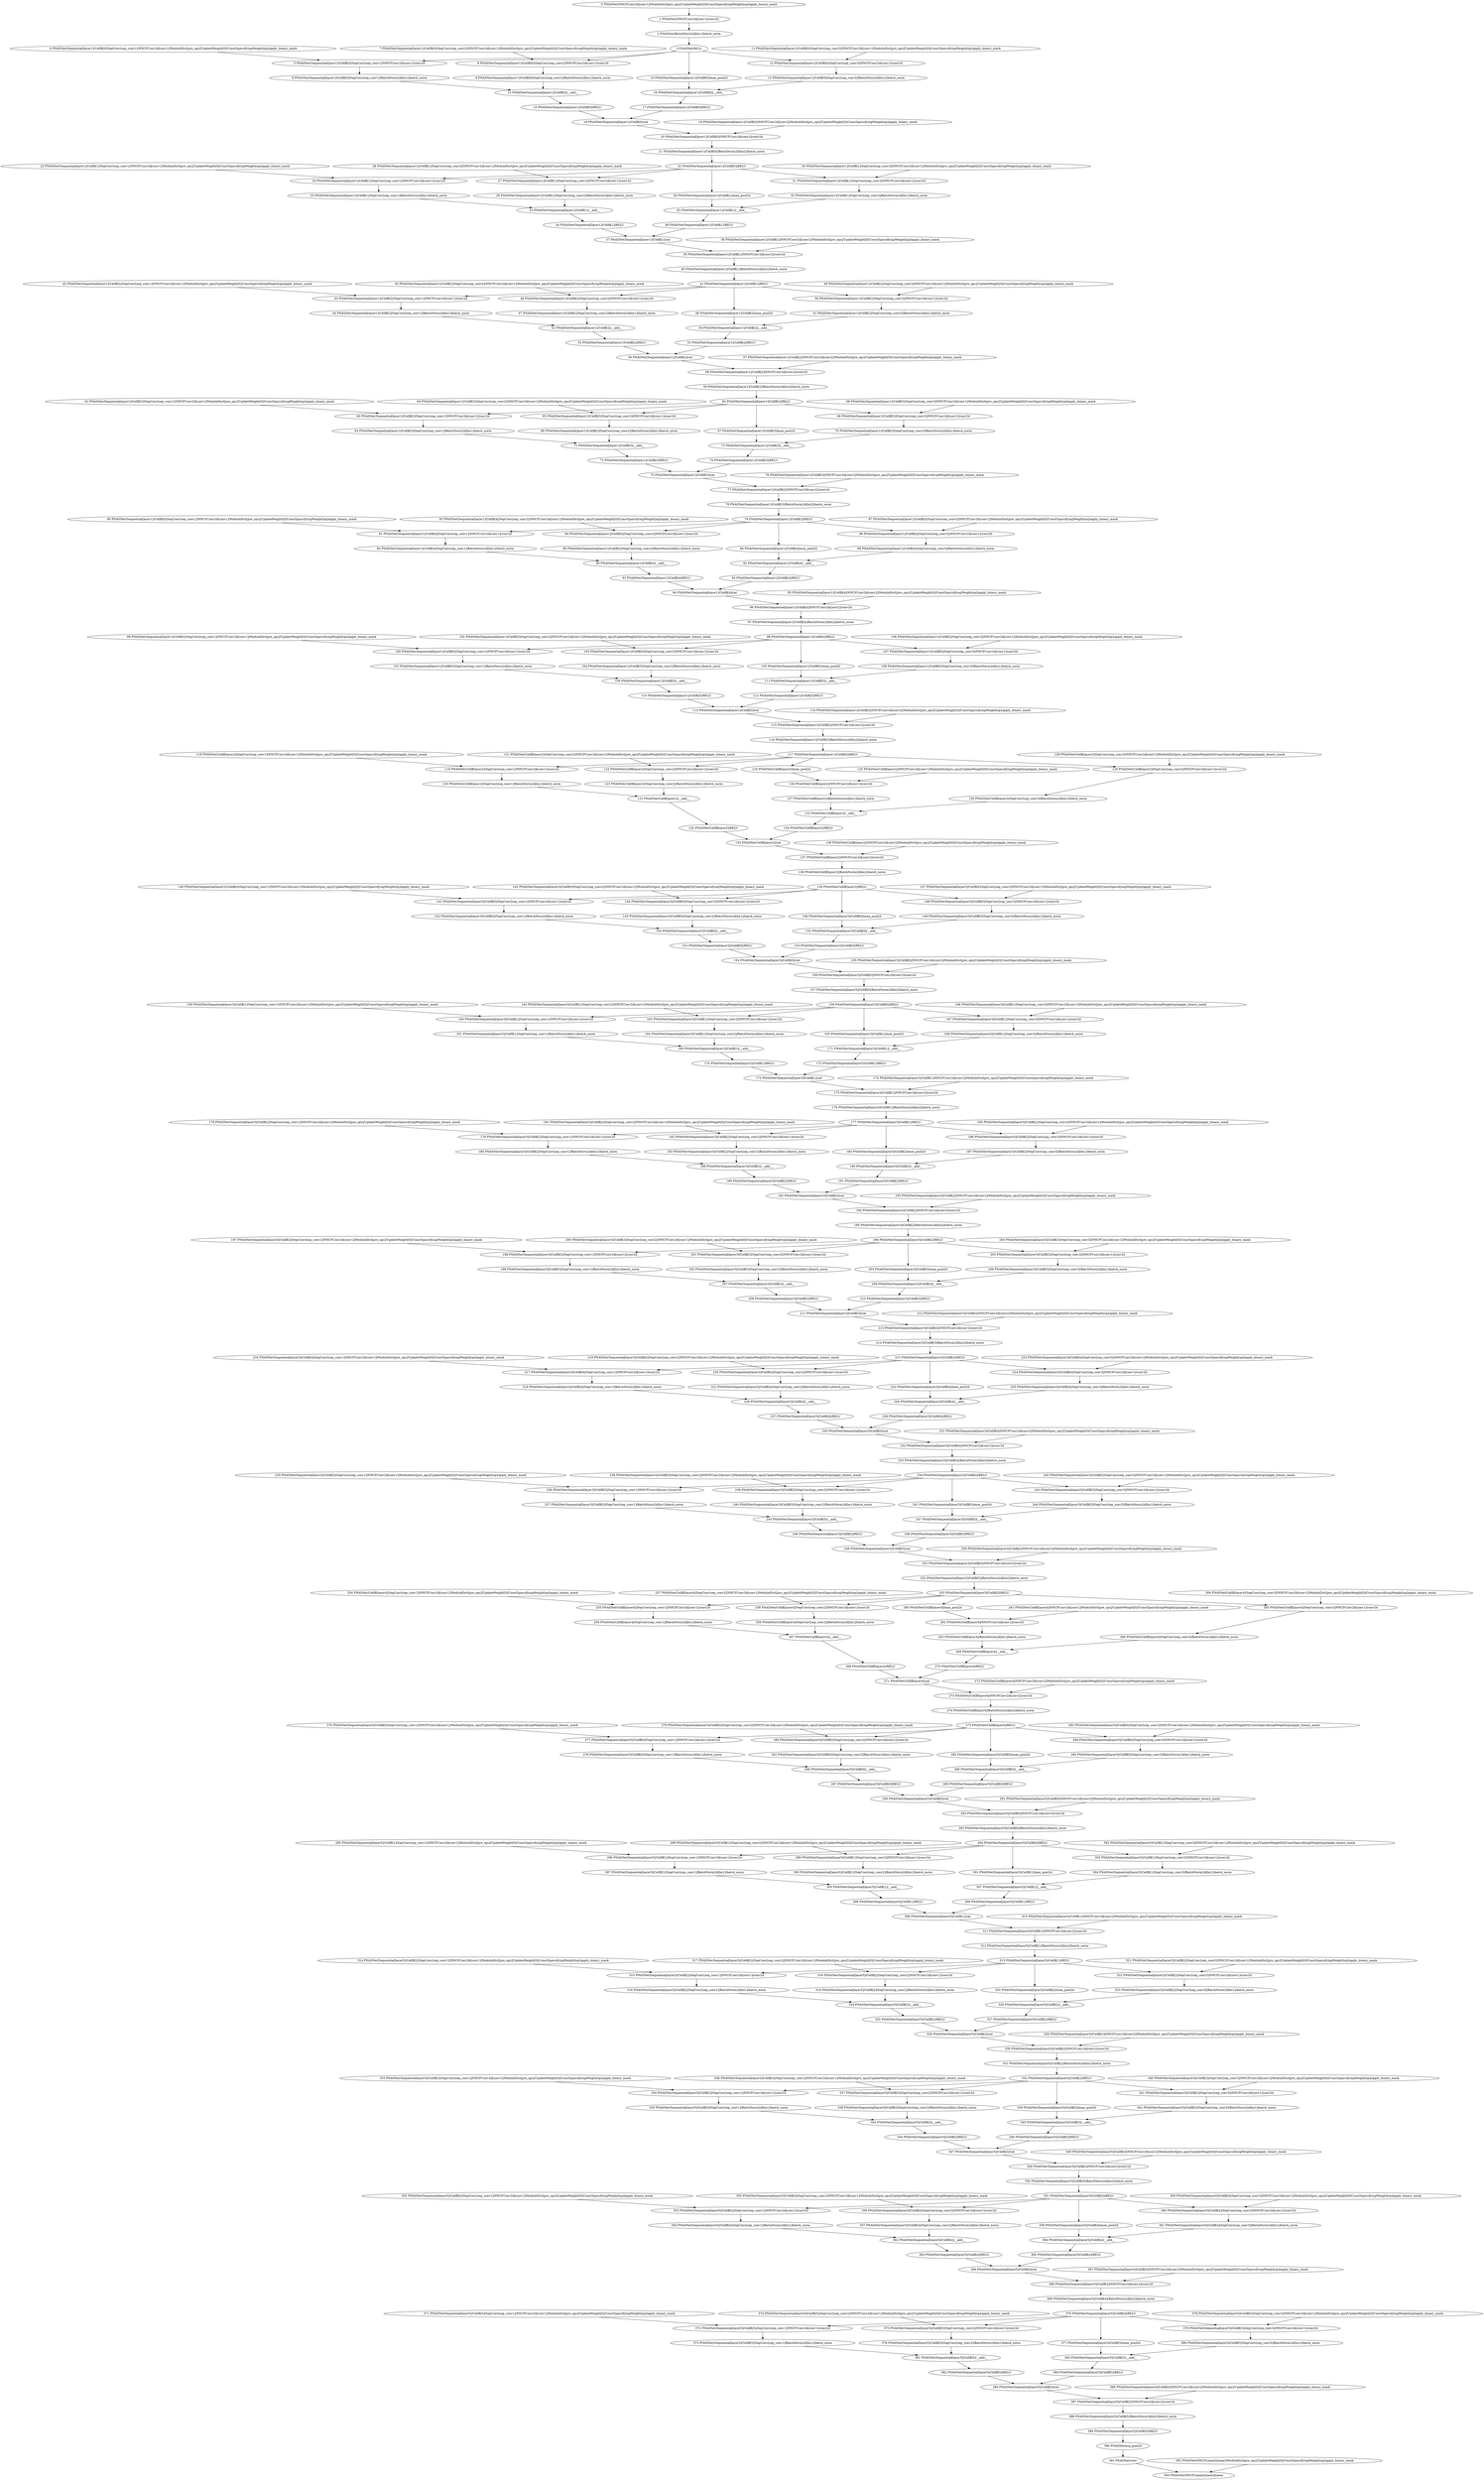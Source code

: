 strict digraph  {
"0 PNASNet/NNCFConv2d[conv1]/ModuleDict[pre_ops]/UpdateWeight[0]/ConstSparsifyingWeight[op]/apply_binary_mask" [id=0, scope="PNASNet/NNCFConv2d[conv1]/ModuleDict[pre_ops]/UpdateWeight[0]/ConstSparsifyingWeight[op]", type=apply_binary_mask];
"1 PNASNet/NNCFConv2d[conv1]/conv2d" [id=1, scope="PNASNet/NNCFConv2d[conv1]", type=conv2d];
"2 PNASNet/BatchNorm2d[bn1]/batch_norm" [id=2, scope="PNASNet/BatchNorm2d[bn1]", type=batch_norm];
"3 PNASNet/RELU" [id=3, scope=PNASNet, type=RELU];
"4 PNASNet/Sequential[layer1]/CellB[0]/SepConv[sep_conv1]/NNCFConv2d[conv1]/ModuleDict[pre_ops]/UpdateWeight[0]/ConstSparsifyingWeight[op]/apply_binary_mask" [id=4, scope="PNASNet/Sequential[layer1]/CellB[0]/SepConv[sep_conv1]/NNCFConv2d[conv1]/ModuleDict[pre_ops]/UpdateWeight[0]/ConstSparsifyingWeight[op]", type=apply_binary_mask];
"5 PNASNet/Sequential[layer1]/CellB[0]/SepConv[sep_conv1]/NNCFConv2d[conv1]/conv2d" [id=5, scope="PNASNet/Sequential[layer1]/CellB[0]/SepConv[sep_conv1]/NNCFConv2d[conv1]", type=conv2d];
"6 PNASNet/Sequential[layer1]/CellB[0]/SepConv[sep_conv1]/BatchNorm2d[bn1]/batch_norm" [id=6, scope="PNASNet/Sequential[layer1]/CellB[0]/SepConv[sep_conv1]/BatchNorm2d[bn1]", type=batch_norm];
"7 PNASNet/Sequential[layer1]/CellB[0]/SepConv[sep_conv2]/NNCFConv2d[conv1]/ModuleDict[pre_ops]/UpdateWeight[0]/ConstSparsifyingWeight[op]/apply_binary_mask" [id=7, scope="PNASNet/Sequential[layer1]/CellB[0]/SepConv[sep_conv2]/NNCFConv2d[conv1]/ModuleDict[pre_ops]/UpdateWeight[0]/ConstSparsifyingWeight[op]", type=apply_binary_mask];
"8 PNASNet/Sequential[layer1]/CellB[0]/SepConv[sep_conv2]/NNCFConv2d[conv1]/conv2d" [id=8, scope="PNASNet/Sequential[layer1]/CellB[0]/SepConv[sep_conv2]/NNCFConv2d[conv1]", type=conv2d];
"9 PNASNet/Sequential[layer1]/CellB[0]/SepConv[sep_conv2]/BatchNorm2d[bn1]/batch_norm" [id=9, scope="PNASNet/Sequential[layer1]/CellB[0]/SepConv[sep_conv2]/BatchNorm2d[bn1]", type=batch_norm];
"10 PNASNet/Sequential[layer1]/CellB[0]/max_pool2d" [id=10, scope="PNASNet/Sequential[layer1]/CellB[0]", type=max_pool2d];
"11 PNASNet/Sequential[layer1]/CellB[0]/SepConv[sep_conv3]/NNCFConv2d[conv1]/ModuleDict[pre_ops]/UpdateWeight[0]/ConstSparsifyingWeight[op]/apply_binary_mask" [id=11, scope="PNASNet/Sequential[layer1]/CellB[0]/SepConv[sep_conv3]/NNCFConv2d[conv1]/ModuleDict[pre_ops]/UpdateWeight[0]/ConstSparsifyingWeight[op]", type=apply_binary_mask];
"12 PNASNet/Sequential[layer1]/CellB[0]/SepConv[sep_conv3]/NNCFConv2d[conv1]/conv2d" [id=12, scope="PNASNet/Sequential[layer1]/CellB[0]/SepConv[sep_conv3]/NNCFConv2d[conv1]", type=conv2d];
"13 PNASNet/Sequential[layer1]/CellB[0]/SepConv[sep_conv3]/BatchNorm2d[bn1]/batch_norm" [id=13, scope="PNASNet/Sequential[layer1]/CellB[0]/SepConv[sep_conv3]/BatchNorm2d[bn1]", type=batch_norm];
"14 PNASNet/Sequential[layer1]/CellB[0]/__add__" [id=14, scope="PNASNet/Sequential[layer1]/CellB[0]", type=__add__];
"15 PNASNet/Sequential[layer1]/CellB[0]/RELU" [id=15, scope="PNASNet/Sequential[layer1]/CellB[0]", type=RELU];
"16 PNASNet/Sequential[layer1]/CellB[0]/__add__" [id=16, scope="PNASNet/Sequential[layer1]/CellB[0]", type=__add__];
"17 PNASNet/Sequential[layer1]/CellB[0]/RELU" [id=17, scope="PNASNet/Sequential[layer1]/CellB[0]", type=RELU];
"18 PNASNet/Sequential[layer1]/CellB[0]/cat" [id=18, scope="PNASNet/Sequential[layer1]/CellB[0]", type=cat];
"19 PNASNet/Sequential[layer1]/CellB[0]/NNCFConv2d[conv2]/ModuleDict[pre_ops]/UpdateWeight[0]/ConstSparsifyingWeight[op]/apply_binary_mask" [id=19, scope="PNASNet/Sequential[layer1]/CellB[0]/NNCFConv2d[conv2]/ModuleDict[pre_ops]/UpdateWeight[0]/ConstSparsifyingWeight[op]", type=apply_binary_mask];
"20 PNASNet/Sequential[layer1]/CellB[0]/NNCFConv2d[conv2]/conv2d" [id=20, scope="PNASNet/Sequential[layer1]/CellB[0]/NNCFConv2d[conv2]", type=conv2d];
"21 PNASNet/Sequential[layer1]/CellB[0]/BatchNorm2d[bn2]/batch_norm" [id=21, scope="PNASNet/Sequential[layer1]/CellB[0]/BatchNorm2d[bn2]", type=batch_norm];
"22 PNASNet/Sequential[layer1]/CellB[0]/RELU" [id=22, scope="PNASNet/Sequential[layer1]/CellB[0]", type=RELU];
"23 PNASNet/Sequential[layer1]/CellB[1]/SepConv[sep_conv1]/NNCFConv2d[conv1]/ModuleDict[pre_ops]/UpdateWeight[0]/ConstSparsifyingWeight[op]/apply_binary_mask" [id=23, scope="PNASNet/Sequential[layer1]/CellB[1]/SepConv[sep_conv1]/NNCFConv2d[conv1]/ModuleDict[pre_ops]/UpdateWeight[0]/ConstSparsifyingWeight[op]", type=apply_binary_mask];
"24 PNASNet/Sequential[layer1]/CellB[1]/SepConv[sep_conv1]/NNCFConv2d[conv1]/conv2d" [id=24, scope="PNASNet/Sequential[layer1]/CellB[1]/SepConv[sep_conv1]/NNCFConv2d[conv1]", type=conv2d];
"25 PNASNet/Sequential[layer1]/CellB[1]/SepConv[sep_conv1]/BatchNorm2d[bn1]/batch_norm" [id=25, scope="PNASNet/Sequential[layer1]/CellB[1]/SepConv[sep_conv1]/BatchNorm2d[bn1]", type=batch_norm];
"26 PNASNet/Sequential[layer1]/CellB[1]/SepConv[sep_conv2]/NNCFConv2d[conv1]/ModuleDict[pre_ops]/UpdateWeight[0]/ConstSparsifyingWeight[op]/apply_binary_mask" [id=26, scope="PNASNet/Sequential[layer1]/CellB[1]/SepConv[sep_conv2]/NNCFConv2d[conv1]/ModuleDict[pre_ops]/UpdateWeight[0]/ConstSparsifyingWeight[op]", type=apply_binary_mask];
"27 PNASNet/Sequential[layer1]/CellB[1]/SepConv[sep_conv2]/NNCFConv2d[conv1]/conv2d" [id=27, scope="PNASNet/Sequential[layer1]/CellB[1]/SepConv[sep_conv2]/NNCFConv2d[conv1]", type=conv2d];
"28 PNASNet/Sequential[layer1]/CellB[1]/SepConv[sep_conv2]/BatchNorm2d[bn1]/batch_norm" [id=28, scope="PNASNet/Sequential[layer1]/CellB[1]/SepConv[sep_conv2]/BatchNorm2d[bn1]", type=batch_norm];
"29 PNASNet/Sequential[layer1]/CellB[1]/max_pool2d" [id=29, scope="PNASNet/Sequential[layer1]/CellB[1]", type=max_pool2d];
"30 PNASNet/Sequential[layer1]/CellB[1]/SepConv[sep_conv3]/NNCFConv2d[conv1]/ModuleDict[pre_ops]/UpdateWeight[0]/ConstSparsifyingWeight[op]/apply_binary_mask" [id=30, scope="PNASNet/Sequential[layer1]/CellB[1]/SepConv[sep_conv3]/NNCFConv2d[conv1]/ModuleDict[pre_ops]/UpdateWeight[0]/ConstSparsifyingWeight[op]", type=apply_binary_mask];
"31 PNASNet/Sequential[layer1]/CellB[1]/SepConv[sep_conv3]/NNCFConv2d[conv1]/conv2d" [id=31, scope="PNASNet/Sequential[layer1]/CellB[1]/SepConv[sep_conv3]/NNCFConv2d[conv1]", type=conv2d];
"32 PNASNet/Sequential[layer1]/CellB[1]/SepConv[sep_conv3]/BatchNorm2d[bn1]/batch_norm" [id=32, scope="PNASNet/Sequential[layer1]/CellB[1]/SepConv[sep_conv3]/BatchNorm2d[bn1]", type=batch_norm];
"33 PNASNet/Sequential[layer1]/CellB[1]/__add__" [id=33, scope="PNASNet/Sequential[layer1]/CellB[1]", type=__add__];
"34 PNASNet/Sequential[layer1]/CellB[1]/RELU" [id=34, scope="PNASNet/Sequential[layer1]/CellB[1]", type=RELU];
"35 PNASNet/Sequential[layer1]/CellB[1]/__add__" [id=35, scope="PNASNet/Sequential[layer1]/CellB[1]", type=__add__];
"36 PNASNet/Sequential[layer1]/CellB[1]/RELU" [id=36, scope="PNASNet/Sequential[layer1]/CellB[1]", type=RELU];
"37 PNASNet/Sequential[layer1]/CellB[1]/cat" [id=37, scope="PNASNet/Sequential[layer1]/CellB[1]", type=cat];
"38 PNASNet/Sequential[layer1]/CellB[1]/NNCFConv2d[conv2]/ModuleDict[pre_ops]/UpdateWeight[0]/ConstSparsifyingWeight[op]/apply_binary_mask" [id=38, scope="PNASNet/Sequential[layer1]/CellB[1]/NNCFConv2d[conv2]/ModuleDict[pre_ops]/UpdateWeight[0]/ConstSparsifyingWeight[op]", type=apply_binary_mask];
"39 PNASNet/Sequential[layer1]/CellB[1]/NNCFConv2d[conv2]/conv2d" [id=39, scope="PNASNet/Sequential[layer1]/CellB[1]/NNCFConv2d[conv2]", type=conv2d];
"40 PNASNet/Sequential[layer1]/CellB[1]/BatchNorm2d[bn2]/batch_norm" [id=40, scope="PNASNet/Sequential[layer1]/CellB[1]/BatchNorm2d[bn2]", type=batch_norm];
"41 PNASNet/Sequential[layer1]/CellB[1]/RELU" [id=41, scope="PNASNet/Sequential[layer1]/CellB[1]", type=RELU];
"42 PNASNet/Sequential[layer1]/CellB[2]/SepConv[sep_conv1]/NNCFConv2d[conv1]/ModuleDict[pre_ops]/UpdateWeight[0]/ConstSparsifyingWeight[op]/apply_binary_mask" [id=42, scope="PNASNet/Sequential[layer1]/CellB[2]/SepConv[sep_conv1]/NNCFConv2d[conv1]/ModuleDict[pre_ops]/UpdateWeight[0]/ConstSparsifyingWeight[op]", type=apply_binary_mask];
"43 PNASNet/Sequential[layer1]/CellB[2]/SepConv[sep_conv1]/NNCFConv2d[conv1]/conv2d" [id=43, scope="PNASNet/Sequential[layer1]/CellB[2]/SepConv[sep_conv1]/NNCFConv2d[conv1]", type=conv2d];
"44 PNASNet/Sequential[layer1]/CellB[2]/SepConv[sep_conv1]/BatchNorm2d[bn1]/batch_norm" [id=44, scope="PNASNet/Sequential[layer1]/CellB[2]/SepConv[sep_conv1]/BatchNorm2d[bn1]", type=batch_norm];
"45 PNASNet/Sequential[layer1]/CellB[2]/SepConv[sep_conv2]/NNCFConv2d[conv1]/ModuleDict[pre_ops]/UpdateWeight[0]/ConstSparsifyingWeight[op]/apply_binary_mask" [id=45, scope="PNASNet/Sequential[layer1]/CellB[2]/SepConv[sep_conv2]/NNCFConv2d[conv1]/ModuleDict[pre_ops]/UpdateWeight[0]/ConstSparsifyingWeight[op]", type=apply_binary_mask];
"46 PNASNet/Sequential[layer1]/CellB[2]/SepConv[sep_conv2]/NNCFConv2d[conv1]/conv2d" [id=46, scope="PNASNet/Sequential[layer1]/CellB[2]/SepConv[sep_conv2]/NNCFConv2d[conv1]", type=conv2d];
"47 PNASNet/Sequential[layer1]/CellB[2]/SepConv[sep_conv2]/BatchNorm2d[bn1]/batch_norm" [id=47, scope="PNASNet/Sequential[layer1]/CellB[2]/SepConv[sep_conv2]/BatchNorm2d[bn1]", type=batch_norm];
"48 PNASNet/Sequential[layer1]/CellB[2]/max_pool2d" [id=48, scope="PNASNet/Sequential[layer1]/CellB[2]", type=max_pool2d];
"49 PNASNet/Sequential[layer1]/CellB[2]/SepConv[sep_conv3]/NNCFConv2d[conv1]/ModuleDict[pre_ops]/UpdateWeight[0]/ConstSparsifyingWeight[op]/apply_binary_mask" [id=49, scope="PNASNet/Sequential[layer1]/CellB[2]/SepConv[sep_conv3]/NNCFConv2d[conv1]/ModuleDict[pre_ops]/UpdateWeight[0]/ConstSparsifyingWeight[op]", type=apply_binary_mask];
"50 PNASNet/Sequential[layer1]/CellB[2]/SepConv[sep_conv3]/NNCFConv2d[conv1]/conv2d" [id=50, scope="PNASNet/Sequential[layer1]/CellB[2]/SepConv[sep_conv3]/NNCFConv2d[conv1]", type=conv2d];
"51 PNASNet/Sequential[layer1]/CellB[2]/SepConv[sep_conv3]/BatchNorm2d[bn1]/batch_norm" [id=51, scope="PNASNet/Sequential[layer1]/CellB[2]/SepConv[sep_conv3]/BatchNorm2d[bn1]", type=batch_norm];
"52 PNASNet/Sequential[layer1]/CellB[2]/__add__" [id=52, scope="PNASNet/Sequential[layer1]/CellB[2]", type=__add__];
"53 PNASNet/Sequential[layer1]/CellB[2]/RELU" [id=53, scope="PNASNet/Sequential[layer1]/CellB[2]", type=RELU];
"54 PNASNet/Sequential[layer1]/CellB[2]/__add__" [id=54, scope="PNASNet/Sequential[layer1]/CellB[2]", type=__add__];
"55 PNASNet/Sequential[layer1]/CellB[2]/RELU" [id=55, scope="PNASNet/Sequential[layer1]/CellB[2]", type=RELU];
"56 PNASNet/Sequential[layer1]/CellB[2]/cat" [id=56, scope="PNASNet/Sequential[layer1]/CellB[2]", type=cat];
"57 PNASNet/Sequential[layer1]/CellB[2]/NNCFConv2d[conv2]/ModuleDict[pre_ops]/UpdateWeight[0]/ConstSparsifyingWeight[op]/apply_binary_mask" [id=57, scope="PNASNet/Sequential[layer1]/CellB[2]/NNCFConv2d[conv2]/ModuleDict[pre_ops]/UpdateWeight[0]/ConstSparsifyingWeight[op]", type=apply_binary_mask];
"58 PNASNet/Sequential[layer1]/CellB[2]/NNCFConv2d[conv2]/conv2d" [id=58, scope="PNASNet/Sequential[layer1]/CellB[2]/NNCFConv2d[conv2]", type=conv2d];
"59 PNASNet/Sequential[layer1]/CellB[2]/BatchNorm2d[bn2]/batch_norm" [id=59, scope="PNASNet/Sequential[layer1]/CellB[2]/BatchNorm2d[bn2]", type=batch_norm];
"60 PNASNet/Sequential[layer1]/CellB[2]/RELU" [id=60, scope="PNASNet/Sequential[layer1]/CellB[2]", type=RELU];
"61 PNASNet/Sequential[layer1]/CellB[3]/SepConv[sep_conv1]/NNCFConv2d[conv1]/ModuleDict[pre_ops]/UpdateWeight[0]/ConstSparsifyingWeight[op]/apply_binary_mask" [id=61, scope="PNASNet/Sequential[layer1]/CellB[3]/SepConv[sep_conv1]/NNCFConv2d[conv1]/ModuleDict[pre_ops]/UpdateWeight[0]/ConstSparsifyingWeight[op]", type=apply_binary_mask];
"62 PNASNet/Sequential[layer1]/CellB[3]/SepConv[sep_conv1]/NNCFConv2d[conv1]/conv2d" [id=62, scope="PNASNet/Sequential[layer1]/CellB[3]/SepConv[sep_conv1]/NNCFConv2d[conv1]", type=conv2d];
"63 PNASNet/Sequential[layer1]/CellB[3]/SepConv[sep_conv1]/BatchNorm2d[bn1]/batch_norm" [id=63, scope="PNASNet/Sequential[layer1]/CellB[3]/SepConv[sep_conv1]/BatchNorm2d[bn1]", type=batch_norm];
"64 PNASNet/Sequential[layer1]/CellB[3]/SepConv[sep_conv2]/NNCFConv2d[conv1]/ModuleDict[pre_ops]/UpdateWeight[0]/ConstSparsifyingWeight[op]/apply_binary_mask" [id=64, scope="PNASNet/Sequential[layer1]/CellB[3]/SepConv[sep_conv2]/NNCFConv2d[conv1]/ModuleDict[pre_ops]/UpdateWeight[0]/ConstSparsifyingWeight[op]", type=apply_binary_mask];
"65 PNASNet/Sequential[layer1]/CellB[3]/SepConv[sep_conv2]/NNCFConv2d[conv1]/conv2d" [id=65, scope="PNASNet/Sequential[layer1]/CellB[3]/SepConv[sep_conv2]/NNCFConv2d[conv1]", type=conv2d];
"66 PNASNet/Sequential[layer1]/CellB[3]/SepConv[sep_conv2]/BatchNorm2d[bn1]/batch_norm" [id=66, scope="PNASNet/Sequential[layer1]/CellB[3]/SepConv[sep_conv2]/BatchNorm2d[bn1]", type=batch_norm];
"67 PNASNet/Sequential[layer1]/CellB[3]/max_pool2d" [id=67, scope="PNASNet/Sequential[layer1]/CellB[3]", type=max_pool2d];
"68 PNASNet/Sequential[layer1]/CellB[3]/SepConv[sep_conv3]/NNCFConv2d[conv1]/ModuleDict[pre_ops]/UpdateWeight[0]/ConstSparsifyingWeight[op]/apply_binary_mask" [id=68, scope="PNASNet/Sequential[layer1]/CellB[3]/SepConv[sep_conv3]/NNCFConv2d[conv1]/ModuleDict[pre_ops]/UpdateWeight[0]/ConstSparsifyingWeight[op]", type=apply_binary_mask];
"69 PNASNet/Sequential[layer1]/CellB[3]/SepConv[sep_conv3]/NNCFConv2d[conv1]/conv2d" [id=69, scope="PNASNet/Sequential[layer1]/CellB[3]/SepConv[sep_conv3]/NNCFConv2d[conv1]", type=conv2d];
"70 PNASNet/Sequential[layer1]/CellB[3]/SepConv[sep_conv3]/BatchNorm2d[bn1]/batch_norm" [id=70, scope="PNASNet/Sequential[layer1]/CellB[3]/SepConv[sep_conv3]/BatchNorm2d[bn1]", type=batch_norm];
"71 PNASNet/Sequential[layer1]/CellB[3]/__add__" [id=71, scope="PNASNet/Sequential[layer1]/CellB[3]", type=__add__];
"72 PNASNet/Sequential[layer1]/CellB[3]/RELU" [id=72, scope="PNASNet/Sequential[layer1]/CellB[3]", type=RELU];
"73 PNASNet/Sequential[layer1]/CellB[3]/__add__" [id=73, scope="PNASNet/Sequential[layer1]/CellB[3]", type=__add__];
"74 PNASNet/Sequential[layer1]/CellB[3]/RELU" [id=74, scope="PNASNet/Sequential[layer1]/CellB[3]", type=RELU];
"75 PNASNet/Sequential[layer1]/CellB[3]/cat" [id=75, scope="PNASNet/Sequential[layer1]/CellB[3]", type=cat];
"76 PNASNet/Sequential[layer1]/CellB[3]/NNCFConv2d[conv2]/ModuleDict[pre_ops]/UpdateWeight[0]/ConstSparsifyingWeight[op]/apply_binary_mask" [id=76, scope="PNASNet/Sequential[layer1]/CellB[3]/NNCFConv2d[conv2]/ModuleDict[pre_ops]/UpdateWeight[0]/ConstSparsifyingWeight[op]", type=apply_binary_mask];
"77 PNASNet/Sequential[layer1]/CellB[3]/NNCFConv2d[conv2]/conv2d" [id=77, scope="PNASNet/Sequential[layer1]/CellB[3]/NNCFConv2d[conv2]", type=conv2d];
"78 PNASNet/Sequential[layer1]/CellB[3]/BatchNorm2d[bn2]/batch_norm" [id=78, scope="PNASNet/Sequential[layer1]/CellB[3]/BatchNorm2d[bn2]", type=batch_norm];
"79 PNASNet/Sequential[layer1]/CellB[3]/RELU" [id=79, scope="PNASNet/Sequential[layer1]/CellB[3]", type=RELU];
"80 PNASNet/Sequential[layer1]/CellB[4]/SepConv[sep_conv1]/NNCFConv2d[conv1]/ModuleDict[pre_ops]/UpdateWeight[0]/ConstSparsifyingWeight[op]/apply_binary_mask" [id=80, scope="PNASNet/Sequential[layer1]/CellB[4]/SepConv[sep_conv1]/NNCFConv2d[conv1]/ModuleDict[pre_ops]/UpdateWeight[0]/ConstSparsifyingWeight[op]", type=apply_binary_mask];
"81 PNASNet/Sequential[layer1]/CellB[4]/SepConv[sep_conv1]/NNCFConv2d[conv1]/conv2d" [id=81, scope="PNASNet/Sequential[layer1]/CellB[4]/SepConv[sep_conv1]/NNCFConv2d[conv1]", type=conv2d];
"82 PNASNet/Sequential[layer1]/CellB[4]/SepConv[sep_conv1]/BatchNorm2d[bn1]/batch_norm" [id=82, scope="PNASNet/Sequential[layer1]/CellB[4]/SepConv[sep_conv1]/BatchNorm2d[bn1]", type=batch_norm];
"83 PNASNet/Sequential[layer1]/CellB[4]/SepConv[sep_conv2]/NNCFConv2d[conv1]/ModuleDict[pre_ops]/UpdateWeight[0]/ConstSparsifyingWeight[op]/apply_binary_mask" [id=83, scope="PNASNet/Sequential[layer1]/CellB[4]/SepConv[sep_conv2]/NNCFConv2d[conv1]/ModuleDict[pre_ops]/UpdateWeight[0]/ConstSparsifyingWeight[op]", type=apply_binary_mask];
"84 PNASNet/Sequential[layer1]/CellB[4]/SepConv[sep_conv2]/NNCFConv2d[conv1]/conv2d" [id=84, scope="PNASNet/Sequential[layer1]/CellB[4]/SepConv[sep_conv2]/NNCFConv2d[conv1]", type=conv2d];
"85 PNASNet/Sequential[layer1]/CellB[4]/SepConv[sep_conv2]/BatchNorm2d[bn1]/batch_norm" [id=85, scope="PNASNet/Sequential[layer1]/CellB[4]/SepConv[sep_conv2]/BatchNorm2d[bn1]", type=batch_norm];
"86 PNASNet/Sequential[layer1]/CellB[4]/max_pool2d" [id=86, scope="PNASNet/Sequential[layer1]/CellB[4]", type=max_pool2d];
"87 PNASNet/Sequential[layer1]/CellB[4]/SepConv[sep_conv3]/NNCFConv2d[conv1]/ModuleDict[pre_ops]/UpdateWeight[0]/ConstSparsifyingWeight[op]/apply_binary_mask" [id=87, scope="PNASNet/Sequential[layer1]/CellB[4]/SepConv[sep_conv3]/NNCFConv2d[conv1]/ModuleDict[pre_ops]/UpdateWeight[0]/ConstSparsifyingWeight[op]", type=apply_binary_mask];
"88 PNASNet/Sequential[layer1]/CellB[4]/SepConv[sep_conv3]/NNCFConv2d[conv1]/conv2d" [id=88, scope="PNASNet/Sequential[layer1]/CellB[4]/SepConv[sep_conv3]/NNCFConv2d[conv1]", type=conv2d];
"89 PNASNet/Sequential[layer1]/CellB[4]/SepConv[sep_conv3]/BatchNorm2d[bn1]/batch_norm" [id=89, scope="PNASNet/Sequential[layer1]/CellB[4]/SepConv[sep_conv3]/BatchNorm2d[bn1]", type=batch_norm];
"90 PNASNet/Sequential[layer1]/CellB[4]/__add__" [id=90, scope="PNASNet/Sequential[layer1]/CellB[4]", type=__add__];
"91 PNASNet/Sequential[layer1]/CellB[4]/RELU" [id=91, scope="PNASNet/Sequential[layer1]/CellB[4]", type=RELU];
"92 PNASNet/Sequential[layer1]/CellB[4]/__add__" [id=92, scope="PNASNet/Sequential[layer1]/CellB[4]", type=__add__];
"93 PNASNet/Sequential[layer1]/CellB[4]/RELU" [id=93, scope="PNASNet/Sequential[layer1]/CellB[4]", type=RELU];
"94 PNASNet/Sequential[layer1]/CellB[4]/cat" [id=94, scope="PNASNet/Sequential[layer1]/CellB[4]", type=cat];
"95 PNASNet/Sequential[layer1]/CellB[4]/NNCFConv2d[conv2]/ModuleDict[pre_ops]/UpdateWeight[0]/ConstSparsifyingWeight[op]/apply_binary_mask" [id=95, scope="PNASNet/Sequential[layer1]/CellB[4]/NNCFConv2d[conv2]/ModuleDict[pre_ops]/UpdateWeight[0]/ConstSparsifyingWeight[op]", type=apply_binary_mask];
"96 PNASNet/Sequential[layer1]/CellB[4]/NNCFConv2d[conv2]/conv2d" [id=96, scope="PNASNet/Sequential[layer1]/CellB[4]/NNCFConv2d[conv2]", type=conv2d];
"97 PNASNet/Sequential[layer1]/CellB[4]/BatchNorm2d[bn2]/batch_norm" [id=97, scope="PNASNet/Sequential[layer1]/CellB[4]/BatchNorm2d[bn2]", type=batch_norm];
"98 PNASNet/Sequential[layer1]/CellB[4]/RELU" [id=98, scope="PNASNet/Sequential[layer1]/CellB[4]", type=RELU];
"99 PNASNet/Sequential[layer1]/CellB[5]/SepConv[sep_conv1]/NNCFConv2d[conv1]/ModuleDict[pre_ops]/UpdateWeight[0]/ConstSparsifyingWeight[op]/apply_binary_mask" [id=99, scope="PNASNet/Sequential[layer1]/CellB[5]/SepConv[sep_conv1]/NNCFConv2d[conv1]/ModuleDict[pre_ops]/UpdateWeight[0]/ConstSparsifyingWeight[op]", type=apply_binary_mask];
"100 PNASNet/Sequential[layer1]/CellB[5]/SepConv[sep_conv1]/NNCFConv2d[conv1]/conv2d" [id=100, scope="PNASNet/Sequential[layer1]/CellB[5]/SepConv[sep_conv1]/NNCFConv2d[conv1]", type=conv2d];
"101 PNASNet/Sequential[layer1]/CellB[5]/SepConv[sep_conv1]/BatchNorm2d[bn1]/batch_norm" [id=101, scope="PNASNet/Sequential[layer1]/CellB[5]/SepConv[sep_conv1]/BatchNorm2d[bn1]", type=batch_norm];
"102 PNASNet/Sequential[layer1]/CellB[5]/SepConv[sep_conv2]/NNCFConv2d[conv1]/ModuleDict[pre_ops]/UpdateWeight[0]/ConstSparsifyingWeight[op]/apply_binary_mask" [id=102, scope="PNASNet/Sequential[layer1]/CellB[5]/SepConv[sep_conv2]/NNCFConv2d[conv1]/ModuleDict[pre_ops]/UpdateWeight[0]/ConstSparsifyingWeight[op]", type=apply_binary_mask];
"103 PNASNet/Sequential[layer1]/CellB[5]/SepConv[sep_conv2]/NNCFConv2d[conv1]/conv2d" [id=103, scope="PNASNet/Sequential[layer1]/CellB[5]/SepConv[sep_conv2]/NNCFConv2d[conv1]", type=conv2d];
"104 PNASNet/Sequential[layer1]/CellB[5]/SepConv[sep_conv2]/BatchNorm2d[bn1]/batch_norm" [id=104, scope="PNASNet/Sequential[layer1]/CellB[5]/SepConv[sep_conv2]/BatchNorm2d[bn1]", type=batch_norm];
"105 PNASNet/Sequential[layer1]/CellB[5]/max_pool2d" [id=105, scope="PNASNet/Sequential[layer1]/CellB[5]", type=max_pool2d];
"106 PNASNet/Sequential[layer1]/CellB[5]/SepConv[sep_conv3]/NNCFConv2d[conv1]/ModuleDict[pre_ops]/UpdateWeight[0]/ConstSparsifyingWeight[op]/apply_binary_mask" [id=106, scope="PNASNet/Sequential[layer1]/CellB[5]/SepConv[sep_conv3]/NNCFConv2d[conv1]/ModuleDict[pre_ops]/UpdateWeight[0]/ConstSparsifyingWeight[op]", type=apply_binary_mask];
"107 PNASNet/Sequential[layer1]/CellB[5]/SepConv[sep_conv3]/NNCFConv2d[conv1]/conv2d" [id=107, scope="PNASNet/Sequential[layer1]/CellB[5]/SepConv[sep_conv3]/NNCFConv2d[conv1]", type=conv2d];
"108 PNASNet/Sequential[layer1]/CellB[5]/SepConv[sep_conv3]/BatchNorm2d[bn1]/batch_norm" [id=108, scope="PNASNet/Sequential[layer1]/CellB[5]/SepConv[sep_conv3]/BatchNorm2d[bn1]", type=batch_norm];
"109 PNASNet/Sequential[layer1]/CellB[5]/__add__" [id=109, scope="PNASNet/Sequential[layer1]/CellB[5]", type=__add__];
"110 PNASNet/Sequential[layer1]/CellB[5]/RELU" [id=110, scope="PNASNet/Sequential[layer1]/CellB[5]", type=RELU];
"111 PNASNet/Sequential[layer1]/CellB[5]/__add__" [id=111, scope="PNASNet/Sequential[layer1]/CellB[5]", type=__add__];
"112 PNASNet/Sequential[layer1]/CellB[5]/RELU" [id=112, scope="PNASNet/Sequential[layer1]/CellB[5]", type=RELU];
"113 PNASNet/Sequential[layer1]/CellB[5]/cat" [id=113, scope="PNASNet/Sequential[layer1]/CellB[5]", type=cat];
"114 PNASNet/Sequential[layer1]/CellB[5]/NNCFConv2d[conv2]/ModuleDict[pre_ops]/UpdateWeight[0]/ConstSparsifyingWeight[op]/apply_binary_mask" [id=114, scope="PNASNet/Sequential[layer1]/CellB[5]/NNCFConv2d[conv2]/ModuleDict[pre_ops]/UpdateWeight[0]/ConstSparsifyingWeight[op]", type=apply_binary_mask];
"115 PNASNet/Sequential[layer1]/CellB[5]/NNCFConv2d[conv2]/conv2d" [id=115, scope="PNASNet/Sequential[layer1]/CellB[5]/NNCFConv2d[conv2]", type=conv2d];
"116 PNASNet/Sequential[layer1]/CellB[5]/BatchNorm2d[bn2]/batch_norm" [id=116, scope="PNASNet/Sequential[layer1]/CellB[5]/BatchNorm2d[bn2]", type=batch_norm];
"117 PNASNet/Sequential[layer1]/CellB[5]/RELU" [id=117, scope="PNASNet/Sequential[layer1]/CellB[5]", type=RELU];
"118 PNASNet/CellB[layer2]/SepConv[sep_conv1]/NNCFConv2d[conv1]/ModuleDict[pre_ops]/UpdateWeight[0]/ConstSparsifyingWeight[op]/apply_binary_mask" [id=118, scope="PNASNet/CellB[layer2]/SepConv[sep_conv1]/NNCFConv2d[conv1]/ModuleDict[pre_ops]/UpdateWeight[0]/ConstSparsifyingWeight[op]", type=apply_binary_mask];
"119 PNASNet/CellB[layer2]/SepConv[sep_conv1]/NNCFConv2d[conv1]/conv2d" [id=119, scope="PNASNet/CellB[layer2]/SepConv[sep_conv1]/NNCFConv2d[conv1]", type=conv2d];
"120 PNASNet/CellB[layer2]/SepConv[sep_conv1]/BatchNorm2d[bn1]/batch_norm" [id=120, scope="PNASNet/CellB[layer2]/SepConv[sep_conv1]/BatchNorm2d[bn1]", type=batch_norm];
"121 PNASNet/CellB[layer2]/SepConv[sep_conv2]/NNCFConv2d[conv1]/ModuleDict[pre_ops]/UpdateWeight[0]/ConstSparsifyingWeight[op]/apply_binary_mask" [id=121, scope="PNASNet/CellB[layer2]/SepConv[sep_conv2]/NNCFConv2d[conv1]/ModuleDict[pre_ops]/UpdateWeight[0]/ConstSparsifyingWeight[op]", type=apply_binary_mask];
"122 PNASNet/CellB[layer2]/SepConv[sep_conv2]/NNCFConv2d[conv1]/conv2d" [id=122, scope="PNASNet/CellB[layer2]/SepConv[sep_conv2]/NNCFConv2d[conv1]", type=conv2d];
"123 PNASNet/CellB[layer2]/SepConv[sep_conv2]/BatchNorm2d[bn1]/batch_norm" [id=123, scope="PNASNet/CellB[layer2]/SepConv[sep_conv2]/BatchNorm2d[bn1]", type=batch_norm];
"124 PNASNet/CellB[layer2]/max_pool2d" [id=124, scope="PNASNet/CellB[layer2]", type=max_pool2d];
"125 PNASNet/CellB[layer2]/NNCFConv2d[conv1]/ModuleDict[pre_ops]/UpdateWeight[0]/ConstSparsifyingWeight[op]/apply_binary_mask" [id=125, scope="PNASNet/CellB[layer2]/NNCFConv2d[conv1]/ModuleDict[pre_ops]/UpdateWeight[0]/ConstSparsifyingWeight[op]", type=apply_binary_mask];
"126 PNASNet/CellB[layer2]/NNCFConv2d[conv1]/conv2d" [id=126, scope="PNASNet/CellB[layer2]/NNCFConv2d[conv1]", type=conv2d];
"127 PNASNet/CellB[layer2]/BatchNorm2d[bn1]/batch_norm" [id=127, scope="PNASNet/CellB[layer2]/BatchNorm2d[bn1]", type=batch_norm];
"128 PNASNet/CellB[layer2]/SepConv[sep_conv3]/NNCFConv2d[conv1]/ModuleDict[pre_ops]/UpdateWeight[0]/ConstSparsifyingWeight[op]/apply_binary_mask" [id=128, scope="PNASNet/CellB[layer2]/SepConv[sep_conv3]/NNCFConv2d[conv1]/ModuleDict[pre_ops]/UpdateWeight[0]/ConstSparsifyingWeight[op]", type=apply_binary_mask];
"129 PNASNet/CellB[layer2]/SepConv[sep_conv3]/NNCFConv2d[conv1]/conv2d" [id=129, scope="PNASNet/CellB[layer2]/SepConv[sep_conv3]/NNCFConv2d[conv1]", type=conv2d];
"130 PNASNet/CellB[layer2]/SepConv[sep_conv3]/BatchNorm2d[bn1]/batch_norm" [id=130, scope="PNASNet/CellB[layer2]/SepConv[sep_conv3]/BatchNorm2d[bn1]", type=batch_norm];
"131 PNASNet/CellB[layer2]/__add__" [id=131, scope="PNASNet/CellB[layer2]", type=__add__];
"132 PNASNet/CellB[layer2]/RELU" [id=132, scope="PNASNet/CellB[layer2]", type=RELU];
"133 PNASNet/CellB[layer2]/__add__" [id=133, scope="PNASNet/CellB[layer2]", type=__add__];
"134 PNASNet/CellB[layer2]/RELU" [id=134, scope="PNASNet/CellB[layer2]", type=RELU];
"135 PNASNet/CellB[layer2]/cat" [id=135, scope="PNASNet/CellB[layer2]", type=cat];
"136 PNASNet/CellB[layer2]/NNCFConv2d[conv2]/ModuleDict[pre_ops]/UpdateWeight[0]/ConstSparsifyingWeight[op]/apply_binary_mask" [id=136, scope="PNASNet/CellB[layer2]/NNCFConv2d[conv2]/ModuleDict[pre_ops]/UpdateWeight[0]/ConstSparsifyingWeight[op]", type=apply_binary_mask];
"137 PNASNet/CellB[layer2]/NNCFConv2d[conv2]/conv2d" [id=137, scope="PNASNet/CellB[layer2]/NNCFConv2d[conv2]", type=conv2d];
"138 PNASNet/CellB[layer2]/BatchNorm2d[bn2]/batch_norm" [id=138, scope="PNASNet/CellB[layer2]/BatchNorm2d[bn2]", type=batch_norm];
"139 PNASNet/CellB[layer2]/RELU" [id=139, scope="PNASNet/CellB[layer2]", type=RELU];
"140 PNASNet/Sequential[layer3]/CellB[0]/SepConv[sep_conv1]/NNCFConv2d[conv1]/ModuleDict[pre_ops]/UpdateWeight[0]/ConstSparsifyingWeight[op]/apply_binary_mask" [id=140, scope="PNASNet/Sequential[layer3]/CellB[0]/SepConv[sep_conv1]/NNCFConv2d[conv1]/ModuleDict[pre_ops]/UpdateWeight[0]/ConstSparsifyingWeight[op]", type=apply_binary_mask];
"141 PNASNet/Sequential[layer3]/CellB[0]/SepConv[sep_conv1]/NNCFConv2d[conv1]/conv2d" [id=141, scope="PNASNet/Sequential[layer3]/CellB[0]/SepConv[sep_conv1]/NNCFConv2d[conv1]", type=conv2d];
"142 PNASNet/Sequential[layer3]/CellB[0]/SepConv[sep_conv1]/BatchNorm2d[bn1]/batch_norm" [id=142, scope="PNASNet/Sequential[layer3]/CellB[0]/SepConv[sep_conv1]/BatchNorm2d[bn1]", type=batch_norm];
"143 PNASNet/Sequential[layer3]/CellB[0]/SepConv[sep_conv2]/NNCFConv2d[conv1]/ModuleDict[pre_ops]/UpdateWeight[0]/ConstSparsifyingWeight[op]/apply_binary_mask" [id=143, scope="PNASNet/Sequential[layer3]/CellB[0]/SepConv[sep_conv2]/NNCFConv2d[conv1]/ModuleDict[pre_ops]/UpdateWeight[0]/ConstSparsifyingWeight[op]", type=apply_binary_mask];
"144 PNASNet/Sequential[layer3]/CellB[0]/SepConv[sep_conv2]/NNCFConv2d[conv1]/conv2d" [id=144, scope="PNASNet/Sequential[layer3]/CellB[0]/SepConv[sep_conv2]/NNCFConv2d[conv1]", type=conv2d];
"145 PNASNet/Sequential[layer3]/CellB[0]/SepConv[sep_conv2]/BatchNorm2d[bn1]/batch_norm" [id=145, scope="PNASNet/Sequential[layer3]/CellB[0]/SepConv[sep_conv2]/BatchNorm2d[bn1]", type=batch_norm];
"146 PNASNet/Sequential[layer3]/CellB[0]/max_pool2d" [id=146, scope="PNASNet/Sequential[layer3]/CellB[0]", type=max_pool2d];
"147 PNASNet/Sequential[layer3]/CellB[0]/SepConv[sep_conv3]/NNCFConv2d[conv1]/ModuleDict[pre_ops]/UpdateWeight[0]/ConstSparsifyingWeight[op]/apply_binary_mask" [id=147, scope="PNASNet/Sequential[layer3]/CellB[0]/SepConv[sep_conv3]/NNCFConv2d[conv1]/ModuleDict[pre_ops]/UpdateWeight[0]/ConstSparsifyingWeight[op]", type=apply_binary_mask];
"148 PNASNet/Sequential[layer3]/CellB[0]/SepConv[sep_conv3]/NNCFConv2d[conv1]/conv2d" [id=148, scope="PNASNet/Sequential[layer3]/CellB[0]/SepConv[sep_conv3]/NNCFConv2d[conv1]", type=conv2d];
"149 PNASNet/Sequential[layer3]/CellB[0]/SepConv[sep_conv3]/BatchNorm2d[bn1]/batch_norm" [id=149, scope="PNASNet/Sequential[layer3]/CellB[0]/SepConv[sep_conv3]/BatchNorm2d[bn1]", type=batch_norm];
"150 PNASNet/Sequential[layer3]/CellB[0]/__add__" [id=150, scope="PNASNet/Sequential[layer3]/CellB[0]", type=__add__];
"151 PNASNet/Sequential[layer3]/CellB[0]/RELU" [id=151, scope="PNASNet/Sequential[layer3]/CellB[0]", type=RELU];
"152 PNASNet/Sequential[layer3]/CellB[0]/__add__" [id=152, scope="PNASNet/Sequential[layer3]/CellB[0]", type=__add__];
"153 PNASNet/Sequential[layer3]/CellB[0]/RELU" [id=153, scope="PNASNet/Sequential[layer3]/CellB[0]", type=RELU];
"154 PNASNet/Sequential[layer3]/CellB[0]/cat" [id=154, scope="PNASNet/Sequential[layer3]/CellB[0]", type=cat];
"155 PNASNet/Sequential[layer3]/CellB[0]/NNCFConv2d[conv2]/ModuleDict[pre_ops]/UpdateWeight[0]/ConstSparsifyingWeight[op]/apply_binary_mask" [id=155, scope="PNASNet/Sequential[layer3]/CellB[0]/NNCFConv2d[conv2]/ModuleDict[pre_ops]/UpdateWeight[0]/ConstSparsifyingWeight[op]", type=apply_binary_mask];
"156 PNASNet/Sequential[layer3]/CellB[0]/NNCFConv2d[conv2]/conv2d" [id=156, scope="PNASNet/Sequential[layer3]/CellB[0]/NNCFConv2d[conv2]", type=conv2d];
"157 PNASNet/Sequential[layer3]/CellB[0]/BatchNorm2d[bn2]/batch_norm" [id=157, scope="PNASNet/Sequential[layer3]/CellB[0]/BatchNorm2d[bn2]", type=batch_norm];
"158 PNASNet/Sequential[layer3]/CellB[0]/RELU" [id=158, scope="PNASNet/Sequential[layer3]/CellB[0]", type=RELU];
"159 PNASNet/Sequential[layer3]/CellB[1]/SepConv[sep_conv1]/NNCFConv2d[conv1]/ModuleDict[pre_ops]/UpdateWeight[0]/ConstSparsifyingWeight[op]/apply_binary_mask" [id=159, scope="PNASNet/Sequential[layer3]/CellB[1]/SepConv[sep_conv1]/NNCFConv2d[conv1]/ModuleDict[pre_ops]/UpdateWeight[0]/ConstSparsifyingWeight[op]", type=apply_binary_mask];
"160 PNASNet/Sequential[layer3]/CellB[1]/SepConv[sep_conv1]/NNCFConv2d[conv1]/conv2d" [id=160, scope="PNASNet/Sequential[layer3]/CellB[1]/SepConv[sep_conv1]/NNCFConv2d[conv1]", type=conv2d];
"161 PNASNet/Sequential[layer3]/CellB[1]/SepConv[sep_conv1]/BatchNorm2d[bn1]/batch_norm" [id=161, scope="PNASNet/Sequential[layer3]/CellB[1]/SepConv[sep_conv1]/BatchNorm2d[bn1]", type=batch_norm];
"162 PNASNet/Sequential[layer3]/CellB[1]/SepConv[sep_conv2]/NNCFConv2d[conv1]/ModuleDict[pre_ops]/UpdateWeight[0]/ConstSparsifyingWeight[op]/apply_binary_mask" [id=162, scope="PNASNet/Sequential[layer3]/CellB[1]/SepConv[sep_conv2]/NNCFConv2d[conv1]/ModuleDict[pre_ops]/UpdateWeight[0]/ConstSparsifyingWeight[op]", type=apply_binary_mask];
"163 PNASNet/Sequential[layer3]/CellB[1]/SepConv[sep_conv2]/NNCFConv2d[conv1]/conv2d" [id=163, scope="PNASNet/Sequential[layer3]/CellB[1]/SepConv[sep_conv2]/NNCFConv2d[conv1]", type=conv2d];
"164 PNASNet/Sequential[layer3]/CellB[1]/SepConv[sep_conv2]/BatchNorm2d[bn1]/batch_norm" [id=164, scope="PNASNet/Sequential[layer3]/CellB[1]/SepConv[sep_conv2]/BatchNorm2d[bn1]", type=batch_norm];
"165 PNASNet/Sequential[layer3]/CellB[1]/max_pool2d" [id=165, scope="PNASNet/Sequential[layer3]/CellB[1]", type=max_pool2d];
"166 PNASNet/Sequential[layer3]/CellB[1]/SepConv[sep_conv3]/NNCFConv2d[conv1]/ModuleDict[pre_ops]/UpdateWeight[0]/ConstSparsifyingWeight[op]/apply_binary_mask" [id=166, scope="PNASNet/Sequential[layer3]/CellB[1]/SepConv[sep_conv3]/NNCFConv2d[conv1]/ModuleDict[pre_ops]/UpdateWeight[0]/ConstSparsifyingWeight[op]", type=apply_binary_mask];
"167 PNASNet/Sequential[layer3]/CellB[1]/SepConv[sep_conv3]/NNCFConv2d[conv1]/conv2d" [id=167, scope="PNASNet/Sequential[layer3]/CellB[1]/SepConv[sep_conv3]/NNCFConv2d[conv1]", type=conv2d];
"168 PNASNet/Sequential[layer3]/CellB[1]/SepConv[sep_conv3]/BatchNorm2d[bn1]/batch_norm" [id=168, scope="PNASNet/Sequential[layer3]/CellB[1]/SepConv[sep_conv3]/BatchNorm2d[bn1]", type=batch_norm];
"169 PNASNet/Sequential[layer3]/CellB[1]/__add__" [id=169, scope="PNASNet/Sequential[layer3]/CellB[1]", type=__add__];
"170 PNASNet/Sequential[layer3]/CellB[1]/RELU" [id=170, scope="PNASNet/Sequential[layer3]/CellB[1]", type=RELU];
"171 PNASNet/Sequential[layer3]/CellB[1]/__add__" [id=171, scope="PNASNet/Sequential[layer3]/CellB[1]", type=__add__];
"172 PNASNet/Sequential[layer3]/CellB[1]/RELU" [id=172, scope="PNASNet/Sequential[layer3]/CellB[1]", type=RELU];
"173 PNASNet/Sequential[layer3]/CellB[1]/cat" [id=173, scope="PNASNet/Sequential[layer3]/CellB[1]", type=cat];
"174 PNASNet/Sequential[layer3]/CellB[1]/NNCFConv2d[conv2]/ModuleDict[pre_ops]/UpdateWeight[0]/ConstSparsifyingWeight[op]/apply_binary_mask" [id=174, scope="PNASNet/Sequential[layer3]/CellB[1]/NNCFConv2d[conv2]/ModuleDict[pre_ops]/UpdateWeight[0]/ConstSparsifyingWeight[op]", type=apply_binary_mask];
"175 PNASNet/Sequential[layer3]/CellB[1]/NNCFConv2d[conv2]/conv2d" [id=175, scope="PNASNet/Sequential[layer3]/CellB[1]/NNCFConv2d[conv2]", type=conv2d];
"176 PNASNet/Sequential[layer3]/CellB[1]/BatchNorm2d[bn2]/batch_norm" [id=176, scope="PNASNet/Sequential[layer3]/CellB[1]/BatchNorm2d[bn2]", type=batch_norm];
"177 PNASNet/Sequential[layer3]/CellB[1]/RELU" [id=177, scope="PNASNet/Sequential[layer3]/CellB[1]", type=RELU];
"178 PNASNet/Sequential[layer3]/CellB[2]/SepConv[sep_conv1]/NNCFConv2d[conv1]/ModuleDict[pre_ops]/UpdateWeight[0]/ConstSparsifyingWeight[op]/apply_binary_mask" [id=178, scope="PNASNet/Sequential[layer3]/CellB[2]/SepConv[sep_conv1]/NNCFConv2d[conv1]/ModuleDict[pre_ops]/UpdateWeight[0]/ConstSparsifyingWeight[op]", type=apply_binary_mask];
"179 PNASNet/Sequential[layer3]/CellB[2]/SepConv[sep_conv1]/NNCFConv2d[conv1]/conv2d" [id=179, scope="PNASNet/Sequential[layer3]/CellB[2]/SepConv[sep_conv1]/NNCFConv2d[conv1]", type=conv2d];
"180 PNASNet/Sequential[layer3]/CellB[2]/SepConv[sep_conv1]/BatchNorm2d[bn1]/batch_norm" [id=180, scope="PNASNet/Sequential[layer3]/CellB[2]/SepConv[sep_conv1]/BatchNorm2d[bn1]", type=batch_norm];
"181 PNASNet/Sequential[layer3]/CellB[2]/SepConv[sep_conv2]/NNCFConv2d[conv1]/ModuleDict[pre_ops]/UpdateWeight[0]/ConstSparsifyingWeight[op]/apply_binary_mask" [id=181, scope="PNASNet/Sequential[layer3]/CellB[2]/SepConv[sep_conv2]/NNCFConv2d[conv1]/ModuleDict[pre_ops]/UpdateWeight[0]/ConstSparsifyingWeight[op]", type=apply_binary_mask];
"182 PNASNet/Sequential[layer3]/CellB[2]/SepConv[sep_conv2]/NNCFConv2d[conv1]/conv2d" [id=182, scope="PNASNet/Sequential[layer3]/CellB[2]/SepConv[sep_conv2]/NNCFConv2d[conv1]", type=conv2d];
"183 PNASNet/Sequential[layer3]/CellB[2]/SepConv[sep_conv2]/BatchNorm2d[bn1]/batch_norm" [id=183, scope="PNASNet/Sequential[layer3]/CellB[2]/SepConv[sep_conv2]/BatchNorm2d[bn1]", type=batch_norm];
"184 PNASNet/Sequential[layer3]/CellB[2]/max_pool2d" [id=184, scope="PNASNet/Sequential[layer3]/CellB[2]", type=max_pool2d];
"185 PNASNet/Sequential[layer3]/CellB[2]/SepConv[sep_conv3]/NNCFConv2d[conv1]/ModuleDict[pre_ops]/UpdateWeight[0]/ConstSparsifyingWeight[op]/apply_binary_mask" [id=185, scope="PNASNet/Sequential[layer3]/CellB[2]/SepConv[sep_conv3]/NNCFConv2d[conv1]/ModuleDict[pre_ops]/UpdateWeight[0]/ConstSparsifyingWeight[op]", type=apply_binary_mask];
"186 PNASNet/Sequential[layer3]/CellB[2]/SepConv[sep_conv3]/NNCFConv2d[conv1]/conv2d" [id=186, scope="PNASNet/Sequential[layer3]/CellB[2]/SepConv[sep_conv3]/NNCFConv2d[conv1]", type=conv2d];
"187 PNASNet/Sequential[layer3]/CellB[2]/SepConv[sep_conv3]/BatchNorm2d[bn1]/batch_norm" [id=187, scope="PNASNet/Sequential[layer3]/CellB[2]/SepConv[sep_conv3]/BatchNorm2d[bn1]", type=batch_norm];
"188 PNASNet/Sequential[layer3]/CellB[2]/__add__" [id=188, scope="PNASNet/Sequential[layer3]/CellB[2]", type=__add__];
"189 PNASNet/Sequential[layer3]/CellB[2]/RELU" [id=189, scope="PNASNet/Sequential[layer3]/CellB[2]", type=RELU];
"190 PNASNet/Sequential[layer3]/CellB[2]/__add__" [id=190, scope="PNASNet/Sequential[layer3]/CellB[2]", type=__add__];
"191 PNASNet/Sequential[layer3]/CellB[2]/RELU" [id=191, scope="PNASNet/Sequential[layer3]/CellB[2]", type=RELU];
"192 PNASNet/Sequential[layer3]/CellB[2]/cat" [id=192, scope="PNASNet/Sequential[layer3]/CellB[2]", type=cat];
"193 PNASNet/Sequential[layer3]/CellB[2]/NNCFConv2d[conv2]/ModuleDict[pre_ops]/UpdateWeight[0]/ConstSparsifyingWeight[op]/apply_binary_mask" [id=193, scope="PNASNet/Sequential[layer3]/CellB[2]/NNCFConv2d[conv2]/ModuleDict[pre_ops]/UpdateWeight[0]/ConstSparsifyingWeight[op]", type=apply_binary_mask];
"194 PNASNet/Sequential[layer3]/CellB[2]/NNCFConv2d[conv2]/conv2d" [id=194, scope="PNASNet/Sequential[layer3]/CellB[2]/NNCFConv2d[conv2]", type=conv2d];
"195 PNASNet/Sequential[layer3]/CellB[2]/BatchNorm2d[bn2]/batch_norm" [id=195, scope="PNASNet/Sequential[layer3]/CellB[2]/BatchNorm2d[bn2]", type=batch_norm];
"196 PNASNet/Sequential[layer3]/CellB[2]/RELU" [id=196, scope="PNASNet/Sequential[layer3]/CellB[2]", type=RELU];
"197 PNASNet/Sequential[layer3]/CellB[3]/SepConv[sep_conv1]/NNCFConv2d[conv1]/ModuleDict[pre_ops]/UpdateWeight[0]/ConstSparsifyingWeight[op]/apply_binary_mask" [id=197, scope="PNASNet/Sequential[layer3]/CellB[3]/SepConv[sep_conv1]/NNCFConv2d[conv1]/ModuleDict[pre_ops]/UpdateWeight[0]/ConstSparsifyingWeight[op]", type=apply_binary_mask];
"198 PNASNet/Sequential[layer3]/CellB[3]/SepConv[sep_conv1]/NNCFConv2d[conv1]/conv2d" [id=198, scope="PNASNet/Sequential[layer3]/CellB[3]/SepConv[sep_conv1]/NNCFConv2d[conv1]", type=conv2d];
"199 PNASNet/Sequential[layer3]/CellB[3]/SepConv[sep_conv1]/BatchNorm2d[bn1]/batch_norm" [id=199, scope="PNASNet/Sequential[layer3]/CellB[3]/SepConv[sep_conv1]/BatchNorm2d[bn1]", type=batch_norm];
"200 PNASNet/Sequential[layer3]/CellB[3]/SepConv[sep_conv2]/NNCFConv2d[conv1]/ModuleDict[pre_ops]/UpdateWeight[0]/ConstSparsifyingWeight[op]/apply_binary_mask" [id=200, scope="PNASNet/Sequential[layer3]/CellB[3]/SepConv[sep_conv2]/NNCFConv2d[conv1]/ModuleDict[pre_ops]/UpdateWeight[0]/ConstSparsifyingWeight[op]", type=apply_binary_mask];
"201 PNASNet/Sequential[layer3]/CellB[3]/SepConv[sep_conv2]/NNCFConv2d[conv1]/conv2d" [id=201, scope="PNASNet/Sequential[layer3]/CellB[3]/SepConv[sep_conv2]/NNCFConv2d[conv1]", type=conv2d];
"202 PNASNet/Sequential[layer3]/CellB[3]/SepConv[sep_conv2]/BatchNorm2d[bn1]/batch_norm" [id=202, scope="PNASNet/Sequential[layer3]/CellB[3]/SepConv[sep_conv2]/BatchNorm2d[bn1]", type=batch_norm];
"203 PNASNet/Sequential[layer3]/CellB[3]/max_pool2d" [id=203, scope="PNASNet/Sequential[layer3]/CellB[3]", type=max_pool2d];
"204 PNASNet/Sequential[layer3]/CellB[3]/SepConv[sep_conv3]/NNCFConv2d[conv1]/ModuleDict[pre_ops]/UpdateWeight[0]/ConstSparsifyingWeight[op]/apply_binary_mask" [id=204, scope="PNASNet/Sequential[layer3]/CellB[3]/SepConv[sep_conv3]/NNCFConv2d[conv1]/ModuleDict[pre_ops]/UpdateWeight[0]/ConstSparsifyingWeight[op]", type=apply_binary_mask];
"205 PNASNet/Sequential[layer3]/CellB[3]/SepConv[sep_conv3]/NNCFConv2d[conv1]/conv2d" [id=205, scope="PNASNet/Sequential[layer3]/CellB[3]/SepConv[sep_conv3]/NNCFConv2d[conv1]", type=conv2d];
"206 PNASNet/Sequential[layer3]/CellB[3]/SepConv[sep_conv3]/BatchNorm2d[bn1]/batch_norm" [id=206, scope="PNASNet/Sequential[layer3]/CellB[3]/SepConv[sep_conv3]/BatchNorm2d[bn1]", type=batch_norm];
"207 PNASNet/Sequential[layer3]/CellB[3]/__add__" [id=207, scope="PNASNet/Sequential[layer3]/CellB[3]", type=__add__];
"208 PNASNet/Sequential[layer3]/CellB[3]/RELU" [id=208, scope="PNASNet/Sequential[layer3]/CellB[3]", type=RELU];
"209 PNASNet/Sequential[layer3]/CellB[3]/__add__" [id=209, scope="PNASNet/Sequential[layer3]/CellB[3]", type=__add__];
"210 PNASNet/Sequential[layer3]/CellB[3]/RELU" [id=210, scope="PNASNet/Sequential[layer3]/CellB[3]", type=RELU];
"211 PNASNet/Sequential[layer3]/CellB[3]/cat" [id=211, scope="PNASNet/Sequential[layer3]/CellB[3]", type=cat];
"212 PNASNet/Sequential[layer3]/CellB[3]/NNCFConv2d[conv2]/ModuleDict[pre_ops]/UpdateWeight[0]/ConstSparsifyingWeight[op]/apply_binary_mask" [id=212, scope="PNASNet/Sequential[layer3]/CellB[3]/NNCFConv2d[conv2]/ModuleDict[pre_ops]/UpdateWeight[0]/ConstSparsifyingWeight[op]", type=apply_binary_mask];
"213 PNASNet/Sequential[layer3]/CellB[3]/NNCFConv2d[conv2]/conv2d" [id=213, scope="PNASNet/Sequential[layer3]/CellB[3]/NNCFConv2d[conv2]", type=conv2d];
"214 PNASNet/Sequential[layer3]/CellB[3]/BatchNorm2d[bn2]/batch_norm" [id=214, scope="PNASNet/Sequential[layer3]/CellB[3]/BatchNorm2d[bn2]", type=batch_norm];
"215 PNASNet/Sequential[layer3]/CellB[3]/RELU" [id=215, scope="PNASNet/Sequential[layer3]/CellB[3]", type=RELU];
"216 PNASNet/Sequential[layer3]/CellB[4]/SepConv[sep_conv1]/NNCFConv2d[conv1]/ModuleDict[pre_ops]/UpdateWeight[0]/ConstSparsifyingWeight[op]/apply_binary_mask" [id=216, scope="PNASNet/Sequential[layer3]/CellB[4]/SepConv[sep_conv1]/NNCFConv2d[conv1]/ModuleDict[pre_ops]/UpdateWeight[0]/ConstSparsifyingWeight[op]", type=apply_binary_mask];
"217 PNASNet/Sequential[layer3]/CellB[4]/SepConv[sep_conv1]/NNCFConv2d[conv1]/conv2d" [id=217, scope="PNASNet/Sequential[layer3]/CellB[4]/SepConv[sep_conv1]/NNCFConv2d[conv1]", type=conv2d];
"218 PNASNet/Sequential[layer3]/CellB[4]/SepConv[sep_conv1]/BatchNorm2d[bn1]/batch_norm" [id=218, scope="PNASNet/Sequential[layer3]/CellB[4]/SepConv[sep_conv1]/BatchNorm2d[bn1]", type=batch_norm];
"219 PNASNet/Sequential[layer3]/CellB[4]/SepConv[sep_conv2]/NNCFConv2d[conv1]/ModuleDict[pre_ops]/UpdateWeight[0]/ConstSparsifyingWeight[op]/apply_binary_mask" [id=219, scope="PNASNet/Sequential[layer3]/CellB[4]/SepConv[sep_conv2]/NNCFConv2d[conv1]/ModuleDict[pre_ops]/UpdateWeight[0]/ConstSparsifyingWeight[op]", type=apply_binary_mask];
"220 PNASNet/Sequential[layer3]/CellB[4]/SepConv[sep_conv2]/NNCFConv2d[conv1]/conv2d" [id=220, scope="PNASNet/Sequential[layer3]/CellB[4]/SepConv[sep_conv2]/NNCFConv2d[conv1]", type=conv2d];
"221 PNASNet/Sequential[layer3]/CellB[4]/SepConv[sep_conv2]/BatchNorm2d[bn1]/batch_norm" [id=221, scope="PNASNet/Sequential[layer3]/CellB[4]/SepConv[sep_conv2]/BatchNorm2d[bn1]", type=batch_norm];
"222 PNASNet/Sequential[layer3]/CellB[4]/max_pool2d" [id=222, scope="PNASNet/Sequential[layer3]/CellB[4]", type=max_pool2d];
"223 PNASNet/Sequential[layer3]/CellB[4]/SepConv[sep_conv3]/NNCFConv2d[conv1]/ModuleDict[pre_ops]/UpdateWeight[0]/ConstSparsifyingWeight[op]/apply_binary_mask" [id=223, scope="PNASNet/Sequential[layer3]/CellB[4]/SepConv[sep_conv3]/NNCFConv2d[conv1]/ModuleDict[pre_ops]/UpdateWeight[0]/ConstSparsifyingWeight[op]", type=apply_binary_mask];
"224 PNASNet/Sequential[layer3]/CellB[4]/SepConv[sep_conv3]/NNCFConv2d[conv1]/conv2d" [id=224, scope="PNASNet/Sequential[layer3]/CellB[4]/SepConv[sep_conv3]/NNCFConv2d[conv1]", type=conv2d];
"225 PNASNet/Sequential[layer3]/CellB[4]/SepConv[sep_conv3]/BatchNorm2d[bn1]/batch_norm" [id=225, scope="PNASNet/Sequential[layer3]/CellB[4]/SepConv[sep_conv3]/BatchNorm2d[bn1]", type=batch_norm];
"226 PNASNet/Sequential[layer3]/CellB[4]/__add__" [id=226, scope="PNASNet/Sequential[layer3]/CellB[4]", type=__add__];
"227 PNASNet/Sequential[layer3]/CellB[4]/RELU" [id=227, scope="PNASNet/Sequential[layer3]/CellB[4]", type=RELU];
"228 PNASNet/Sequential[layer3]/CellB[4]/__add__" [id=228, scope="PNASNet/Sequential[layer3]/CellB[4]", type=__add__];
"229 PNASNet/Sequential[layer3]/CellB[4]/RELU" [id=229, scope="PNASNet/Sequential[layer3]/CellB[4]", type=RELU];
"230 PNASNet/Sequential[layer3]/CellB[4]/cat" [id=230, scope="PNASNet/Sequential[layer3]/CellB[4]", type=cat];
"231 PNASNet/Sequential[layer3]/CellB[4]/NNCFConv2d[conv2]/ModuleDict[pre_ops]/UpdateWeight[0]/ConstSparsifyingWeight[op]/apply_binary_mask" [id=231, scope="PNASNet/Sequential[layer3]/CellB[4]/NNCFConv2d[conv2]/ModuleDict[pre_ops]/UpdateWeight[0]/ConstSparsifyingWeight[op]", type=apply_binary_mask];
"232 PNASNet/Sequential[layer3]/CellB[4]/NNCFConv2d[conv2]/conv2d" [id=232, scope="PNASNet/Sequential[layer3]/CellB[4]/NNCFConv2d[conv2]", type=conv2d];
"233 PNASNet/Sequential[layer3]/CellB[4]/BatchNorm2d[bn2]/batch_norm" [id=233, scope="PNASNet/Sequential[layer3]/CellB[4]/BatchNorm2d[bn2]", type=batch_norm];
"234 PNASNet/Sequential[layer3]/CellB[4]/RELU" [id=234, scope="PNASNet/Sequential[layer3]/CellB[4]", type=RELU];
"235 PNASNet/Sequential[layer3]/CellB[5]/SepConv[sep_conv1]/NNCFConv2d[conv1]/ModuleDict[pre_ops]/UpdateWeight[0]/ConstSparsifyingWeight[op]/apply_binary_mask" [id=235, scope="PNASNet/Sequential[layer3]/CellB[5]/SepConv[sep_conv1]/NNCFConv2d[conv1]/ModuleDict[pre_ops]/UpdateWeight[0]/ConstSparsifyingWeight[op]", type=apply_binary_mask];
"236 PNASNet/Sequential[layer3]/CellB[5]/SepConv[sep_conv1]/NNCFConv2d[conv1]/conv2d" [id=236, scope="PNASNet/Sequential[layer3]/CellB[5]/SepConv[sep_conv1]/NNCFConv2d[conv1]", type=conv2d];
"237 PNASNet/Sequential[layer3]/CellB[5]/SepConv[sep_conv1]/BatchNorm2d[bn1]/batch_norm" [id=237, scope="PNASNet/Sequential[layer3]/CellB[5]/SepConv[sep_conv1]/BatchNorm2d[bn1]", type=batch_norm];
"238 PNASNet/Sequential[layer3]/CellB[5]/SepConv[sep_conv2]/NNCFConv2d[conv1]/ModuleDict[pre_ops]/UpdateWeight[0]/ConstSparsifyingWeight[op]/apply_binary_mask" [id=238, scope="PNASNet/Sequential[layer3]/CellB[5]/SepConv[sep_conv2]/NNCFConv2d[conv1]/ModuleDict[pre_ops]/UpdateWeight[0]/ConstSparsifyingWeight[op]", type=apply_binary_mask];
"239 PNASNet/Sequential[layer3]/CellB[5]/SepConv[sep_conv2]/NNCFConv2d[conv1]/conv2d" [id=239, scope="PNASNet/Sequential[layer3]/CellB[5]/SepConv[sep_conv2]/NNCFConv2d[conv1]", type=conv2d];
"240 PNASNet/Sequential[layer3]/CellB[5]/SepConv[sep_conv2]/BatchNorm2d[bn1]/batch_norm" [id=240, scope="PNASNet/Sequential[layer3]/CellB[5]/SepConv[sep_conv2]/BatchNorm2d[bn1]", type=batch_norm];
"241 PNASNet/Sequential[layer3]/CellB[5]/max_pool2d" [id=241, scope="PNASNet/Sequential[layer3]/CellB[5]", type=max_pool2d];
"242 PNASNet/Sequential[layer3]/CellB[5]/SepConv[sep_conv3]/NNCFConv2d[conv1]/ModuleDict[pre_ops]/UpdateWeight[0]/ConstSparsifyingWeight[op]/apply_binary_mask" [id=242, scope="PNASNet/Sequential[layer3]/CellB[5]/SepConv[sep_conv3]/NNCFConv2d[conv1]/ModuleDict[pre_ops]/UpdateWeight[0]/ConstSparsifyingWeight[op]", type=apply_binary_mask];
"243 PNASNet/Sequential[layer3]/CellB[5]/SepConv[sep_conv3]/NNCFConv2d[conv1]/conv2d" [id=243, scope="PNASNet/Sequential[layer3]/CellB[5]/SepConv[sep_conv3]/NNCFConv2d[conv1]", type=conv2d];
"244 PNASNet/Sequential[layer3]/CellB[5]/SepConv[sep_conv3]/BatchNorm2d[bn1]/batch_norm" [id=244, scope="PNASNet/Sequential[layer3]/CellB[5]/SepConv[sep_conv3]/BatchNorm2d[bn1]", type=batch_norm];
"245 PNASNet/Sequential[layer3]/CellB[5]/__add__" [id=245, scope="PNASNet/Sequential[layer3]/CellB[5]", type=__add__];
"246 PNASNet/Sequential[layer3]/CellB[5]/RELU" [id=246, scope="PNASNet/Sequential[layer3]/CellB[5]", type=RELU];
"247 PNASNet/Sequential[layer3]/CellB[5]/__add__" [id=247, scope="PNASNet/Sequential[layer3]/CellB[5]", type=__add__];
"248 PNASNet/Sequential[layer3]/CellB[5]/RELU" [id=248, scope="PNASNet/Sequential[layer3]/CellB[5]", type=RELU];
"249 PNASNet/Sequential[layer3]/CellB[5]/cat" [id=249, scope="PNASNet/Sequential[layer3]/CellB[5]", type=cat];
"250 PNASNet/Sequential[layer3]/CellB[5]/NNCFConv2d[conv2]/ModuleDict[pre_ops]/UpdateWeight[0]/ConstSparsifyingWeight[op]/apply_binary_mask" [id=250, scope="PNASNet/Sequential[layer3]/CellB[5]/NNCFConv2d[conv2]/ModuleDict[pre_ops]/UpdateWeight[0]/ConstSparsifyingWeight[op]", type=apply_binary_mask];
"251 PNASNet/Sequential[layer3]/CellB[5]/NNCFConv2d[conv2]/conv2d" [id=251, scope="PNASNet/Sequential[layer3]/CellB[5]/NNCFConv2d[conv2]", type=conv2d];
"252 PNASNet/Sequential[layer3]/CellB[5]/BatchNorm2d[bn2]/batch_norm" [id=252, scope="PNASNet/Sequential[layer3]/CellB[5]/BatchNorm2d[bn2]", type=batch_norm];
"253 PNASNet/Sequential[layer3]/CellB[5]/RELU" [id=253, scope="PNASNet/Sequential[layer3]/CellB[5]", type=RELU];
"254 PNASNet/CellB[layer4]/SepConv[sep_conv1]/NNCFConv2d[conv1]/ModuleDict[pre_ops]/UpdateWeight[0]/ConstSparsifyingWeight[op]/apply_binary_mask" [id=254, scope="PNASNet/CellB[layer4]/SepConv[sep_conv1]/NNCFConv2d[conv1]/ModuleDict[pre_ops]/UpdateWeight[0]/ConstSparsifyingWeight[op]", type=apply_binary_mask];
"255 PNASNet/CellB[layer4]/SepConv[sep_conv1]/NNCFConv2d[conv1]/conv2d" [id=255, scope="PNASNet/CellB[layer4]/SepConv[sep_conv1]/NNCFConv2d[conv1]", type=conv2d];
"256 PNASNet/CellB[layer4]/SepConv[sep_conv1]/BatchNorm2d[bn1]/batch_norm" [id=256, scope="PNASNet/CellB[layer4]/SepConv[sep_conv1]/BatchNorm2d[bn1]", type=batch_norm];
"257 PNASNet/CellB[layer4]/SepConv[sep_conv2]/NNCFConv2d[conv1]/ModuleDict[pre_ops]/UpdateWeight[0]/ConstSparsifyingWeight[op]/apply_binary_mask" [id=257, scope="PNASNet/CellB[layer4]/SepConv[sep_conv2]/NNCFConv2d[conv1]/ModuleDict[pre_ops]/UpdateWeight[0]/ConstSparsifyingWeight[op]", type=apply_binary_mask];
"258 PNASNet/CellB[layer4]/SepConv[sep_conv2]/NNCFConv2d[conv1]/conv2d" [id=258, scope="PNASNet/CellB[layer4]/SepConv[sep_conv2]/NNCFConv2d[conv1]", type=conv2d];
"259 PNASNet/CellB[layer4]/SepConv[sep_conv2]/BatchNorm2d[bn1]/batch_norm" [id=259, scope="PNASNet/CellB[layer4]/SepConv[sep_conv2]/BatchNorm2d[bn1]", type=batch_norm];
"260 PNASNet/CellB[layer4]/max_pool2d" [id=260, scope="PNASNet/CellB[layer4]", type=max_pool2d];
"261 PNASNet/CellB[layer4]/NNCFConv2d[conv1]/ModuleDict[pre_ops]/UpdateWeight[0]/ConstSparsifyingWeight[op]/apply_binary_mask" [id=261, scope="PNASNet/CellB[layer4]/NNCFConv2d[conv1]/ModuleDict[pre_ops]/UpdateWeight[0]/ConstSparsifyingWeight[op]", type=apply_binary_mask];
"262 PNASNet/CellB[layer4]/NNCFConv2d[conv1]/conv2d" [id=262, scope="PNASNet/CellB[layer4]/NNCFConv2d[conv1]", type=conv2d];
"263 PNASNet/CellB[layer4]/BatchNorm2d[bn1]/batch_norm" [id=263, scope="PNASNet/CellB[layer4]/BatchNorm2d[bn1]", type=batch_norm];
"264 PNASNet/CellB[layer4]/SepConv[sep_conv3]/NNCFConv2d[conv1]/ModuleDict[pre_ops]/UpdateWeight[0]/ConstSparsifyingWeight[op]/apply_binary_mask" [id=264, scope="PNASNet/CellB[layer4]/SepConv[sep_conv3]/NNCFConv2d[conv1]/ModuleDict[pre_ops]/UpdateWeight[0]/ConstSparsifyingWeight[op]", type=apply_binary_mask];
"265 PNASNet/CellB[layer4]/SepConv[sep_conv3]/NNCFConv2d[conv1]/conv2d" [id=265, scope="PNASNet/CellB[layer4]/SepConv[sep_conv3]/NNCFConv2d[conv1]", type=conv2d];
"266 PNASNet/CellB[layer4]/SepConv[sep_conv3]/BatchNorm2d[bn1]/batch_norm" [id=266, scope="PNASNet/CellB[layer4]/SepConv[sep_conv3]/BatchNorm2d[bn1]", type=batch_norm];
"267 PNASNet/CellB[layer4]/__add__" [id=267, scope="PNASNet/CellB[layer4]", type=__add__];
"268 PNASNet/CellB[layer4]/RELU" [id=268, scope="PNASNet/CellB[layer4]", type=RELU];
"269 PNASNet/CellB[layer4]/__add__" [id=269, scope="PNASNet/CellB[layer4]", type=__add__];
"270 PNASNet/CellB[layer4]/RELU" [id=270, scope="PNASNet/CellB[layer4]", type=RELU];
"271 PNASNet/CellB[layer4]/cat" [id=271, scope="PNASNet/CellB[layer4]", type=cat];
"272 PNASNet/CellB[layer4]/NNCFConv2d[conv2]/ModuleDict[pre_ops]/UpdateWeight[0]/ConstSparsifyingWeight[op]/apply_binary_mask" [id=272, scope="PNASNet/CellB[layer4]/NNCFConv2d[conv2]/ModuleDict[pre_ops]/UpdateWeight[0]/ConstSparsifyingWeight[op]", type=apply_binary_mask];
"273 PNASNet/CellB[layer4]/NNCFConv2d[conv2]/conv2d" [id=273, scope="PNASNet/CellB[layer4]/NNCFConv2d[conv2]", type=conv2d];
"274 PNASNet/CellB[layer4]/BatchNorm2d[bn2]/batch_norm" [id=274, scope="PNASNet/CellB[layer4]/BatchNorm2d[bn2]", type=batch_norm];
"275 PNASNet/CellB[layer4]/RELU" [id=275, scope="PNASNet/CellB[layer4]", type=RELU];
"276 PNASNet/Sequential[layer5]/CellB[0]/SepConv[sep_conv1]/NNCFConv2d[conv1]/ModuleDict[pre_ops]/UpdateWeight[0]/ConstSparsifyingWeight[op]/apply_binary_mask" [id=276, scope="PNASNet/Sequential[layer5]/CellB[0]/SepConv[sep_conv1]/NNCFConv2d[conv1]/ModuleDict[pre_ops]/UpdateWeight[0]/ConstSparsifyingWeight[op]", type=apply_binary_mask];
"277 PNASNet/Sequential[layer5]/CellB[0]/SepConv[sep_conv1]/NNCFConv2d[conv1]/conv2d" [id=277, scope="PNASNet/Sequential[layer5]/CellB[0]/SepConv[sep_conv1]/NNCFConv2d[conv1]", type=conv2d];
"278 PNASNet/Sequential[layer5]/CellB[0]/SepConv[sep_conv1]/BatchNorm2d[bn1]/batch_norm" [id=278, scope="PNASNet/Sequential[layer5]/CellB[0]/SepConv[sep_conv1]/BatchNorm2d[bn1]", type=batch_norm];
"279 PNASNet/Sequential[layer5]/CellB[0]/SepConv[sep_conv2]/NNCFConv2d[conv1]/ModuleDict[pre_ops]/UpdateWeight[0]/ConstSparsifyingWeight[op]/apply_binary_mask" [id=279, scope="PNASNet/Sequential[layer5]/CellB[0]/SepConv[sep_conv2]/NNCFConv2d[conv1]/ModuleDict[pre_ops]/UpdateWeight[0]/ConstSparsifyingWeight[op]", type=apply_binary_mask];
"280 PNASNet/Sequential[layer5]/CellB[0]/SepConv[sep_conv2]/NNCFConv2d[conv1]/conv2d" [id=280, scope="PNASNet/Sequential[layer5]/CellB[0]/SepConv[sep_conv2]/NNCFConv2d[conv1]", type=conv2d];
"281 PNASNet/Sequential[layer5]/CellB[0]/SepConv[sep_conv2]/BatchNorm2d[bn1]/batch_norm" [id=281, scope="PNASNet/Sequential[layer5]/CellB[0]/SepConv[sep_conv2]/BatchNorm2d[bn1]", type=batch_norm];
"282 PNASNet/Sequential[layer5]/CellB[0]/max_pool2d" [id=282, scope="PNASNet/Sequential[layer5]/CellB[0]", type=max_pool2d];
"283 PNASNet/Sequential[layer5]/CellB[0]/SepConv[sep_conv3]/NNCFConv2d[conv1]/ModuleDict[pre_ops]/UpdateWeight[0]/ConstSparsifyingWeight[op]/apply_binary_mask" [id=283, scope="PNASNet/Sequential[layer5]/CellB[0]/SepConv[sep_conv3]/NNCFConv2d[conv1]/ModuleDict[pre_ops]/UpdateWeight[0]/ConstSparsifyingWeight[op]", type=apply_binary_mask];
"284 PNASNet/Sequential[layer5]/CellB[0]/SepConv[sep_conv3]/NNCFConv2d[conv1]/conv2d" [id=284, scope="PNASNet/Sequential[layer5]/CellB[0]/SepConv[sep_conv3]/NNCFConv2d[conv1]", type=conv2d];
"285 PNASNet/Sequential[layer5]/CellB[0]/SepConv[sep_conv3]/BatchNorm2d[bn1]/batch_norm" [id=285, scope="PNASNet/Sequential[layer5]/CellB[0]/SepConv[sep_conv3]/BatchNorm2d[bn1]", type=batch_norm];
"286 PNASNet/Sequential[layer5]/CellB[0]/__add__" [id=286, scope="PNASNet/Sequential[layer5]/CellB[0]", type=__add__];
"287 PNASNet/Sequential[layer5]/CellB[0]/RELU" [id=287, scope="PNASNet/Sequential[layer5]/CellB[0]", type=RELU];
"288 PNASNet/Sequential[layer5]/CellB[0]/__add__" [id=288, scope="PNASNet/Sequential[layer5]/CellB[0]", type=__add__];
"289 PNASNet/Sequential[layer5]/CellB[0]/RELU" [id=289, scope="PNASNet/Sequential[layer5]/CellB[0]", type=RELU];
"290 PNASNet/Sequential[layer5]/CellB[0]/cat" [id=290, scope="PNASNet/Sequential[layer5]/CellB[0]", type=cat];
"291 PNASNet/Sequential[layer5]/CellB[0]/NNCFConv2d[conv2]/ModuleDict[pre_ops]/UpdateWeight[0]/ConstSparsifyingWeight[op]/apply_binary_mask" [id=291, scope="PNASNet/Sequential[layer5]/CellB[0]/NNCFConv2d[conv2]/ModuleDict[pre_ops]/UpdateWeight[0]/ConstSparsifyingWeight[op]", type=apply_binary_mask];
"292 PNASNet/Sequential[layer5]/CellB[0]/NNCFConv2d[conv2]/conv2d" [id=292, scope="PNASNet/Sequential[layer5]/CellB[0]/NNCFConv2d[conv2]", type=conv2d];
"293 PNASNet/Sequential[layer5]/CellB[0]/BatchNorm2d[bn2]/batch_norm" [id=293, scope="PNASNet/Sequential[layer5]/CellB[0]/BatchNorm2d[bn2]", type=batch_norm];
"294 PNASNet/Sequential[layer5]/CellB[0]/RELU" [id=294, scope="PNASNet/Sequential[layer5]/CellB[0]", type=RELU];
"295 PNASNet/Sequential[layer5]/CellB[1]/SepConv[sep_conv1]/NNCFConv2d[conv1]/ModuleDict[pre_ops]/UpdateWeight[0]/ConstSparsifyingWeight[op]/apply_binary_mask" [id=295, scope="PNASNet/Sequential[layer5]/CellB[1]/SepConv[sep_conv1]/NNCFConv2d[conv1]/ModuleDict[pre_ops]/UpdateWeight[0]/ConstSparsifyingWeight[op]", type=apply_binary_mask];
"296 PNASNet/Sequential[layer5]/CellB[1]/SepConv[sep_conv1]/NNCFConv2d[conv1]/conv2d" [id=296, scope="PNASNet/Sequential[layer5]/CellB[1]/SepConv[sep_conv1]/NNCFConv2d[conv1]", type=conv2d];
"297 PNASNet/Sequential[layer5]/CellB[1]/SepConv[sep_conv1]/BatchNorm2d[bn1]/batch_norm" [id=297, scope="PNASNet/Sequential[layer5]/CellB[1]/SepConv[sep_conv1]/BatchNorm2d[bn1]", type=batch_norm];
"298 PNASNet/Sequential[layer5]/CellB[1]/SepConv[sep_conv2]/NNCFConv2d[conv1]/ModuleDict[pre_ops]/UpdateWeight[0]/ConstSparsifyingWeight[op]/apply_binary_mask" [id=298, scope="PNASNet/Sequential[layer5]/CellB[1]/SepConv[sep_conv2]/NNCFConv2d[conv1]/ModuleDict[pre_ops]/UpdateWeight[0]/ConstSparsifyingWeight[op]", type=apply_binary_mask];
"299 PNASNet/Sequential[layer5]/CellB[1]/SepConv[sep_conv2]/NNCFConv2d[conv1]/conv2d" [id=299, scope="PNASNet/Sequential[layer5]/CellB[1]/SepConv[sep_conv2]/NNCFConv2d[conv1]", type=conv2d];
"300 PNASNet/Sequential[layer5]/CellB[1]/SepConv[sep_conv2]/BatchNorm2d[bn1]/batch_norm" [id=300, scope="PNASNet/Sequential[layer5]/CellB[1]/SepConv[sep_conv2]/BatchNorm2d[bn1]", type=batch_norm];
"301 PNASNet/Sequential[layer5]/CellB[1]/max_pool2d" [id=301, scope="PNASNet/Sequential[layer5]/CellB[1]", type=max_pool2d];
"302 PNASNet/Sequential[layer5]/CellB[1]/SepConv[sep_conv3]/NNCFConv2d[conv1]/ModuleDict[pre_ops]/UpdateWeight[0]/ConstSparsifyingWeight[op]/apply_binary_mask" [id=302, scope="PNASNet/Sequential[layer5]/CellB[1]/SepConv[sep_conv3]/NNCFConv2d[conv1]/ModuleDict[pre_ops]/UpdateWeight[0]/ConstSparsifyingWeight[op]", type=apply_binary_mask];
"303 PNASNet/Sequential[layer5]/CellB[1]/SepConv[sep_conv3]/NNCFConv2d[conv1]/conv2d" [id=303, scope="PNASNet/Sequential[layer5]/CellB[1]/SepConv[sep_conv3]/NNCFConv2d[conv1]", type=conv2d];
"304 PNASNet/Sequential[layer5]/CellB[1]/SepConv[sep_conv3]/BatchNorm2d[bn1]/batch_norm" [id=304, scope="PNASNet/Sequential[layer5]/CellB[1]/SepConv[sep_conv3]/BatchNorm2d[bn1]", type=batch_norm];
"305 PNASNet/Sequential[layer5]/CellB[1]/__add__" [id=305, scope="PNASNet/Sequential[layer5]/CellB[1]", type=__add__];
"306 PNASNet/Sequential[layer5]/CellB[1]/RELU" [id=306, scope="PNASNet/Sequential[layer5]/CellB[1]", type=RELU];
"307 PNASNet/Sequential[layer5]/CellB[1]/__add__" [id=307, scope="PNASNet/Sequential[layer5]/CellB[1]", type=__add__];
"308 PNASNet/Sequential[layer5]/CellB[1]/RELU" [id=308, scope="PNASNet/Sequential[layer5]/CellB[1]", type=RELU];
"309 PNASNet/Sequential[layer5]/CellB[1]/cat" [id=309, scope="PNASNet/Sequential[layer5]/CellB[1]", type=cat];
"310 PNASNet/Sequential[layer5]/CellB[1]/NNCFConv2d[conv2]/ModuleDict[pre_ops]/UpdateWeight[0]/ConstSparsifyingWeight[op]/apply_binary_mask" [id=310, scope="PNASNet/Sequential[layer5]/CellB[1]/NNCFConv2d[conv2]/ModuleDict[pre_ops]/UpdateWeight[0]/ConstSparsifyingWeight[op]", type=apply_binary_mask];
"311 PNASNet/Sequential[layer5]/CellB[1]/NNCFConv2d[conv2]/conv2d" [id=311, scope="PNASNet/Sequential[layer5]/CellB[1]/NNCFConv2d[conv2]", type=conv2d];
"312 PNASNet/Sequential[layer5]/CellB[1]/BatchNorm2d[bn2]/batch_norm" [id=312, scope="PNASNet/Sequential[layer5]/CellB[1]/BatchNorm2d[bn2]", type=batch_norm];
"313 PNASNet/Sequential[layer5]/CellB[1]/RELU" [id=313, scope="PNASNet/Sequential[layer5]/CellB[1]", type=RELU];
"314 PNASNet/Sequential[layer5]/CellB[2]/SepConv[sep_conv1]/NNCFConv2d[conv1]/ModuleDict[pre_ops]/UpdateWeight[0]/ConstSparsifyingWeight[op]/apply_binary_mask" [id=314, scope="PNASNet/Sequential[layer5]/CellB[2]/SepConv[sep_conv1]/NNCFConv2d[conv1]/ModuleDict[pre_ops]/UpdateWeight[0]/ConstSparsifyingWeight[op]", type=apply_binary_mask];
"315 PNASNet/Sequential[layer5]/CellB[2]/SepConv[sep_conv1]/NNCFConv2d[conv1]/conv2d" [id=315, scope="PNASNet/Sequential[layer5]/CellB[2]/SepConv[sep_conv1]/NNCFConv2d[conv1]", type=conv2d];
"316 PNASNet/Sequential[layer5]/CellB[2]/SepConv[sep_conv1]/BatchNorm2d[bn1]/batch_norm" [id=316, scope="PNASNet/Sequential[layer5]/CellB[2]/SepConv[sep_conv1]/BatchNorm2d[bn1]", type=batch_norm];
"317 PNASNet/Sequential[layer5]/CellB[2]/SepConv[sep_conv2]/NNCFConv2d[conv1]/ModuleDict[pre_ops]/UpdateWeight[0]/ConstSparsifyingWeight[op]/apply_binary_mask" [id=317, scope="PNASNet/Sequential[layer5]/CellB[2]/SepConv[sep_conv2]/NNCFConv2d[conv1]/ModuleDict[pre_ops]/UpdateWeight[0]/ConstSparsifyingWeight[op]", type=apply_binary_mask];
"318 PNASNet/Sequential[layer5]/CellB[2]/SepConv[sep_conv2]/NNCFConv2d[conv1]/conv2d" [id=318, scope="PNASNet/Sequential[layer5]/CellB[2]/SepConv[sep_conv2]/NNCFConv2d[conv1]", type=conv2d];
"319 PNASNet/Sequential[layer5]/CellB[2]/SepConv[sep_conv2]/BatchNorm2d[bn1]/batch_norm" [id=319, scope="PNASNet/Sequential[layer5]/CellB[2]/SepConv[sep_conv2]/BatchNorm2d[bn1]", type=batch_norm];
"320 PNASNet/Sequential[layer5]/CellB[2]/max_pool2d" [id=320, scope="PNASNet/Sequential[layer5]/CellB[2]", type=max_pool2d];
"321 PNASNet/Sequential[layer5]/CellB[2]/SepConv[sep_conv3]/NNCFConv2d[conv1]/ModuleDict[pre_ops]/UpdateWeight[0]/ConstSparsifyingWeight[op]/apply_binary_mask" [id=321, scope="PNASNet/Sequential[layer5]/CellB[2]/SepConv[sep_conv3]/NNCFConv2d[conv1]/ModuleDict[pre_ops]/UpdateWeight[0]/ConstSparsifyingWeight[op]", type=apply_binary_mask];
"322 PNASNet/Sequential[layer5]/CellB[2]/SepConv[sep_conv3]/NNCFConv2d[conv1]/conv2d" [id=322, scope="PNASNet/Sequential[layer5]/CellB[2]/SepConv[sep_conv3]/NNCFConv2d[conv1]", type=conv2d];
"323 PNASNet/Sequential[layer5]/CellB[2]/SepConv[sep_conv3]/BatchNorm2d[bn1]/batch_norm" [id=323, scope="PNASNet/Sequential[layer5]/CellB[2]/SepConv[sep_conv3]/BatchNorm2d[bn1]", type=batch_norm];
"324 PNASNet/Sequential[layer5]/CellB[2]/__add__" [id=324, scope="PNASNet/Sequential[layer5]/CellB[2]", type=__add__];
"325 PNASNet/Sequential[layer5]/CellB[2]/RELU" [id=325, scope="PNASNet/Sequential[layer5]/CellB[2]", type=RELU];
"326 PNASNet/Sequential[layer5]/CellB[2]/__add__" [id=326, scope="PNASNet/Sequential[layer5]/CellB[2]", type=__add__];
"327 PNASNet/Sequential[layer5]/CellB[2]/RELU" [id=327, scope="PNASNet/Sequential[layer5]/CellB[2]", type=RELU];
"328 PNASNet/Sequential[layer5]/CellB[2]/cat" [id=328, scope="PNASNet/Sequential[layer5]/CellB[2]", type=cat];
"329 PNASNet/Sequential[layer5]/CellB[2]/NNCFConv2d[conv2]/ModuleDict[pre_ops]/UpdateWeight[0]/ConstSparsifyingWeight[op]/apply_binary_mask" [id=329, scope="PNASNet/Sequential[layer5]/CellB[2]/NNCFConv2d[conv2]/ModuleDict[pre_ops]/UpdateWeight[0]/ConstSparsifyingWeight[op]", type=apply_binary_mask];
"330 PNASNet/Sequential[layer5]/CellB[2]/NNCFConv2d[conv2]/conv2d" [id=330, scope="PNASNet/Sequential[layer5]/CellB[2]/NNCFConv2d[conv2]", type=conv2d];
"331 PNASNet/Sequential[layer5]/CellB[2]/BatchNorm2d[bn2]/batch_norm" [id=331, scope="PNASNet/Sequential[layer5]/CellB[2]/BatchNorm2d[bn2]", type=batch_norm];
"332 PNASNet/Sequential[layer5]/CellB[2]/RELU" [id=332, scope="PNASNet/Sequential[layer5]/CellB[2]", type=RELU];
"333 PNASNet/Sequential[layer5]/CellB[3]/SepConv[sep_conv1]/NNCFConv2d[conv1]/ModuleDict[pre_ops]/UpdateWeight[0]/ConstSparsifyingWeight[op]/apply_binary_mask" [id=333, scope="PNASNet/Sequential[layer5]/CellB[3]/SepConv[sep_conv1]/NNCFConv2d[conv1]/ModuleDict[pre_ops]/UpdateWeight[0]/ConstSparsifyingWeight[op]", type=apply_binary_mask];
"334 PNASNet/Sequential[layer5]/CellB[3]/SepConv[sep_conv1]/NNCFConv2d[conv1]/conv2d" [id=334, scope="PNASNet/Sequential[layer5]/CellB[3]/SepConv[sep_conv1]/NNCFConv2d[conv1]", type=conv2d];
"335 PNASNet/Sequential[layer5]/CellB[3]/SepConv[sep_conv1]/BatchNorm2d[bn1]/batch_norm" [id=335, scope="PNASNet/Sequential[layer5]/CellB[3]/SepConv[sep_conv1]/BatchNorm2d[bn1]", type=batch_norm];
"336 PNASNet/Sequential[layer5]/CellB[3]/SepConv[sep_conv2]/NNCFConv2d[conv1]/ModuleDict[pre_ops]/UpdateWeight[0]/ConstSparsifyingWeight[op]/apply_binary_mask" [id=336, scope="PNASNet/Sequential[layer5]/CellB[3]/SepConv[sep_conv2]/NNCFConv2d[conv1]/ModuleDict[pre_ops]/UpdateWeight[0]/ConstSparsifyingWeight[op]", type=apply_binary_mask];
"337 PNASNet/Sequential[layer5]/CellB[3]/SepConv[sep_conv2]/NNCFConv2d[conv1]/conv2d" [id=337, scope="PNASNet/Sequential[layer5]/CellB[3]/SepConv[sep_conv2]/NNCFConv2d[conv1]", type=conv2d];
"338 PNASNet/Sequential[layer5]/CellB[3]/SepConv[sep_conv2]/BatchNorm2d[bn1]/batch_norm" [id=338, scope="PNASNet/Sequential[layer5]/CellB[3]/SepConv[sep_conv2]/BatchNorm2d[bn1]", type=batch_norm];
"339 PNASNet/Sequential[layer5]/CellB[3]/max_pool2d" [id=339, scope="PNASNet/Sequential[layer5]/CellB[3]", type=max_pool2d];
"340 PNASNet/Sequential[layer5]/CellB[3]/SepConv[sep_conv3]/NNCFConv2d[conv1]/ModuleDict[pre_ops]/UpdateWeight[0]/ConstSparsifyingWeight[op]/apply_binary_mask" [id=340, scope="PNASNet/Sequential[layer5]/CellB[3]/SepConv[sep_conv3]/NNCFConv2d[conv1]/ModuleDict[pre_ops]/UpdateWeight[0]/ConstSparsifyingWeight[op]", type=apply_binary_mask];
"341 PNASNet/Sequential[layer5]/CellB[3]/SepConv[sep_conv3]/NNCFConv2d[conv1]/conv2d" [id=341, scope="PNASNet/Sequential[layer5]/CellB[3]/SepConv[sep_conv3]/NNCFConv2d[conv1]", type=conv2d];
"342 PNASNet/Sequential[layer5]/CellB[3]/SepConv[sep_conv3]/BatchNorm2d[bn1]/batch_norm" [id=342, scope="PNASNet/Sequential[layer5]/CellB[3]/SepConv[sep_conv3]/BatchNorm2d[bn1]", type=batch_norm];
"343 PNASNet/Sequential[layer5]/CellB[3]/__add__" [id=343, scope="PNASNet/Sequential[layer5]/CellB[3]", type=__add__];
"344 PNASNet/Sequential[layer5]/CellB[3]/RELU" [id=344, scope="PNASNet/Sequential[layer5]/CellB[3]", type=RELU];
"345 PNASNet/Sequential[layer5]/CellB[3]/__add__" [id=345, scope="PNASNet/Sequential[layer5]/CellB[3]", type=__add__];
"346 PNASNet/Sequential[layer5]/CellB[3]/RELU" [id=346, scope="PNASNet/Sequential[layer5]/CellB[3]", type=RELU];
"347 PNASNet/Sequential[layer5]/CellB[3]/cat" [id=347, scope="PNASNet/Sequential[layer5]/CellB[3]", type=cat];
"348 PNASNet/Sequential[layer5]/CellB[3]/NNCFConv2d[conv2]/ModuleDict[pre_ops]/UpdateWeight[0]/ConstSparsifyingWeight[op]/apply_binary_mask" [id=348, scope="PNASNet/Sequential[layer5]/CellB[3]/NNCFConv2d[conv2]/ModuleDict[pre_ops]/UpdateWeight[0]/ConstSparsifyingWeight[op]", type=apply_binary_mask];
"349 PNASNet/Sequential[layer5]/CellB[3]/NNCFConv2d[conv2]/conv2d" [id=349, scope="PNASNet/Sequential[layer5]/CellB[3]/NNCFConv2d[conv2]", type=conv2d];
"350 PNASNet/Sequential[layer5]/CellB[3]/BatchNorm2d[bn2]/batch_norm" [id=350, scope="PNASNet/Sequential[layer5]/CellB[3]/BatchNorm2d[bn2]", type=batch_norm];
"351 PNASNet/Sequential[layer5]/CellB[3]/RELU" [id=351, scope="PNASNet/Sequential[layer5]/CellB[3]", type=RELU];
"352 PNASNet/Sequential[layer5]/CellB[4]/SepConv[sep_conv1]/NNCFConv2d[conv1]/ModuleDict[pre_ops]/UpdateWeight[0]/ConstSparsifyingWeight[op]/apply_binary_mask" [id=352, scope="PNASNet/Sequential[layer5]/CellB[4]/SepConv[sep_conv1]/NNCFConv2d[conv1]/ModuleDict[pre_ops]/UpdateWeight[0]/ConstSparsifyingWeight[op]", type=apply_binary_mask];
"353 PNASNet/Sequential[layer5]/CellB[4]/SepConv[sep_conv1]/NNCFConv2d[conv1]/conv2d" [id=353, scope="PNASNet/Sequential[layer5]/CellB[4]/SepConv[sep_conv1]/NNCFConv2d[conv1]", type=conv2d];
"354 PNASNet/Sequential[layer5]/CellB[4]/SepConv[sep_conv1]/BatchNorm2d[bn1]/batch_norm" [id=354, scope="PNASNet/Sequential[layer5]/CellB[4]/SepConv[sep_conv1]/BatchNorm2d[bn1]", type=batch_norm];
"355 PNASNet/Sequential[layer5]/CellB[4]/SepConv[sep_conv2]/NNCFConv2d[conv1]/ModuleDict[pre_ops]/UpdateWeight[0]/ConstSparsifyingWeight[op]/apply_binary_mask" [id=355, scope="PNASNet/Sequential[layer5]/CellB[4]/SepConv[sep_conv2]/NNCFConv2d[conv1]/ModuleDict[pre_ops]/UpdateWeight[0]/ConstSparsifyingWeight[op]", type=apply_binary_mask];
"356 PNASNet/Sequential[layer5]/CellB[4]/SepConv[sep_conv2]/NNCFConv2d[conv1]/conv2d" [id=356, scope="PNASNet/Sequential[layer5]/CellB[4]/SepConv[sep_conv2]/NNCFConv2d[conv1]", type=conv2d];
"357 PNASNet/Sequential[layer5]/CellB[4]/SepConv[sep_conv2]/BatchNorm2d[bn1]/batch_norm" [id=357, scope="PNASNet/Sequential[layer5]/CellB[4]/SepConv[sep_conv2]/BatchNorm2d[bn1]", type=batch_norm];
"358 PNASNet/Sequential[layer5]/CellB[4]/max_pool2d" [id=358, scope="PNASNet/Sequential[layer5]/CellB[4]", type=max_pool2d];
"359 PNASNet/Sequential[layer5]/CellB[4]/SepConv[sep_conv3]/NNCFConv2d[conv1]/ModuleDict[pre_ops]/UpdateWeight[0]/ConstSparsifyingWeight[op]/apply_binary_mask" [id=359, scope="PNASNet/Sequential[layer5]/CellB[4]/SepConv[sep_conv3]/NNCFConv2d[conv1]/ModuleDict[pre_ops]/UpdateWeight[0]/ConstSparsifyingWeight[op]", type=apply_binary_mask];
"360 PNASNet/Sequential[layer5]/CellB[4]/SepConv[sep_conv3]/NNCFConv2d[conv1]/conv2d" [id=360, scope="PNASNet/Sequential[layer5]/CellB[4]/SepConv[sep_conv3]/NNCFConv2d[conv1]", type=conv2d];
"361 PNASNet/Sequential[layer5]/CellB[4]/SepConv[sep_conv3]/BatchNorm2d[bn1]/batch_norm" [id=361, scope="PNASNet/Sequential[layer5]/CellB[4]/SepConv[sep_conv3]/BatchNorm2d[bn1]", type=batch_norm];
"362 PNASNet/Sequential[layer5]/CellB[4]/__add__" [id=362, scope="PNASNet/Sequential[layer5]/CellB[4]", type=__add__];
"363 PNASNet/Sequential[layer5]/CellB[4]/RELU" [id=363, scope="PNASNet/Sequential[layer5]/CellB[4]", type=RELU];
"364 PNASNet/Sequential[layer5]/CellB[4]/__add__" [id=364, scope="PNASNet/Sequential[layer5]/CellB[4]", type=__add__];
"365 PNASNet/Sequential[layer5]/CellB[4]/RELU" [id=365, scope="PNASNet/Sequential[layer5]/CellB[4]", type=RELU];
"366 PNASNet/Sequential[layer5]/CellB[4]/cat" [id=366, scope="PNASNet/Sequential[layer5]/CellB[4]", type=cat];
"367 PNASNet/Sequential[layer5]/CellB[4]/NNCFConv2d[conv2]/ModuleDict[pre_ops]/UpdateWeight[0]/ConstSparsifyingWeight[op]/apply_binary_mask" [id=367, scope="PNASNet/Sequential[layer5]/CellB[4]/NNCFConv2d[conv2]/ModuleDict[pre_ops]/UpdateWeight[0]/ConstSparsifyingWeight[op]", type=apply_binary_mask];
"368 PNASNet/Sequential[layer5]/CellB[4]/NNCFConv2d[conv2]/conv2d" [id=368, scope="PNASNet/Sequential[layer5]/CellB[4]/NNCFConv2d[conv2]", type=conv2d];
"369 PNASNet/Sequential[layer5]/CellB[4]/BatchNorm2d[bn2]/batch_norm" [id=369, scope="PNASNet/Sequential[layer5]/CellB[4]/BatchNorm2d[bn2]", type=batch_norm];
"370 PNASNet/Sequential[layer5]/CellB[4]/RELU" [id=370, scope="PNASNet/Sequential[layer5]/CellB[4]", type=RELU];
"371 PNASNet/Sequential[layer5]/CellB[5]/SepConv[sep_conv1]/NNCFConv2d[conv1]/ModuleDict[pre_ops]/UpdateWeight[0]/ConstSparsifyingWeight[op]/apply_binary_mask" [id=371, scope="PNASNet/Sequential[layer5]/CellB[5]/SepConv[sep_conv1]/NNCFConv2d[conv1]/ModuleDict[pre_ops]/UpdateWeight[0]/ConstSparsifyingWeight[op]", type=apply_binary_mask];
"372 PNASNet/Sequential[layer5]/CellB[5]/SepConv[sep_conv1]/NNCFConv2d[conv1]/conv2d" [id=372, scope="PNASNet/Sequential[layer5]/CellB[5]/SepConv[sep_conv1]/NNCFConv2d[conv1]", type=conv2d];
"373 PNASNet/Sequential[layer5]/CellB[5]/SepConv[sep_conv1]/BatchNorm2d[bn1]/batch_norm" [id=373, scope="PNASNet/Sequential[layer5]/CellB[5]/SepConv[sep_conv1]/BatchNorm2d[bn1]", type=batch_norm];
"374 PNASNet/Sequential[layer5]/CellB[5]/SepConv[sep_conv2]/NNCFConv2d[conv1]/ModuleDict[pre_ops]/UpdateWeight[0]/ConstSparsifyingWeight[op]/apply_binary_mask" [id=374, scope="PNASNet/Sequential[layer5]/CellB[5]/SepConv[sep_conv2]/NNCFConv2d[conv1]/ModuleDict[pre_ops]/UpdateWeight[0]/ConstSparsifyingWeight[op]", type=apply_binary_mask];
"375 PNASNet/Sequential[layer5]/CellB[5]/SepConv[sep_conv2]/NNCFConv2d[conv1]/conv2d" [id=375, scope="PNASNet/Sequential[layer5]/CellB[5]/SepConv[sep_conv2]/NNCFConv2d[conv1]", type=conv2d];
"376 PNASNet/Sequential[layer5]/CellB[5]/SepConv[sep_conv2]/BatchNorm2d[bn1]/batch_norm" [id=376, scope="PNASNet/Sequential[layer5]/CellB[5]/SepConv[sep_conv2]/BatchNorm2d[bn1]", type=batch_norm];
"377 PNASNet/Sequential[layer5]/CellB[5]/max_pool2d" [id=377, scope="PNASNet/Sequential[layer5]/CellB[5]", type=max_pool2d];
"378 PNASNet/Sequential[layer5]/CellB[5]/SepConv[sep_conv3]/NNCFConv2d[conv1]/ModuleDict[pre_ops]/UpdateWeight[0]/ConstSparsifyingWeight[op]/apply_binary_mask" [id=378, scope="PNASNet/Sequential[layer5]/CellB[5]/SepConv[sep_conv3]/NNCFConv2d[conv1]/ModuleDict[pre_ops]/UpdateWeight[0]/ConstSparsifyingWeight[op]", type=apply_binary_mask];
"379 PNASNet/Sequential[layer5]/CellB[5]/SepConv[sep_conv3]/NNCFConv2d[conv1]/conv2d" [id=379, scope="PNASNet/Sequential[layer5]/CellB[5]/SepConv[sep_conv3]/NNCFConv2d[conv1]", type=conv2d];
"380 PNASNet/Sequential[layer5]/CellB[5]/SepConv[sep_conv3]/BatchNorm2d[bn1]/batch_norm" [id=380, scope="PNASNet/Sequential[layer5]/CellB[5]/SepConv[sep_conv3]/BatchNorm2d[bn1]", type=batch_norm];
"381 PNASNet/Sequential[layer5]/CellB[5]/__add__" [id=381, scope="PNASNet/Sequential[layer5]/CellB[5]", type=__add__];
"382 PNASNet/Sequential[layer5]/CellB[5]/RELU" [id=382, scope="PNASNet/Sequential[layer5]/CellB[5]", type=RELU];
"383 PNASNet/Sequential[layer5]/CellB[5]/__add__" [id=383, scope="PNASNet/Sequential[layer5]/CellB[5]", type=__add__];
"384 PNASNet/Sequential[layer5]/CellB[5]/RELU" [id=384, scope="PNASNet/Sequential[layer5]/CellB[5]", type=RELU];
"385 PNASNet/Sequential[layer5]/CellB[5]/cat" [id=385, scope="PNASNet/Sequential[layer5]/CellB[5]", type=cat];
"386 PNASNet/Sequential[layer5]/CellB[5]/NNCFConv2d[conv2]/ModuleDict[pre_ops]/UpdateWeight[0]/ConstSparsifyingWeight[op]/apply_binary_mask" [id=386, scope="PNASNet/Sequential[layer5]/CellB[5]/NNCFConv2d[conv2]/ModuleDict[pre_ops]/UpdateWeight[0]/ConstSparsifyingWeight[op]", type=apply_binary_mask];
"387 PNASNet/Sequential[layer5]/CellB[5]/NNCFConv2d[conv2]/conv2d" [id=387, scope="PNASNet/Sequential[layer5]/CellB[5]/NNCFConv2d[conv2]", type=conv2d];
"388 PNASNet/Sequential[layer5]/CellB[5]/BatchNorm2d[bn2]/batch_norm" [id=388, scope="PNASNet/Sequential[layer5]/CellB[5]/BatchNorm2d[bn2]", type=batch_norm];
"389 PNASNet/Sequential[layer5]/CellB[5]/RELU" [id=389, scope="PNASNet/Sequential[layer5]/CellB[5]", type=RELU];
"390 PNASNet/avg_pool2d" [id=390, scope=PNASNet, type=avg_pool2d];
"391 PNASNet/view" [id=391, scope=PNASNet, type=view];
"392 PNASNet/NNCFLinear[linear]/ModuleDict[pre_ops]/UpdateWeight[0]/ConstSparsifyingWeight[op]/apply_binary_mask" [id=392, scope="PNASNet/NNCFLinear[linear]/ModuleDict[pre_ops]/UpdateWeight[0]/ConstSparsifyingWeight[op]", type=apply_binary_mask];
"393 PNASNet/NNCFLinear[linear]/linear" [id=393, scope="PNASNet/NNCFLinear[linear]", type=linear];
"0 PNASNet/NNCFConv2d[conv1]/ModuleDict[pre_ops]/UpdateWeight[0]/ConstSparsifyingWeight[op]/apply_binary_mask" -> "1 PNASNet/NNCFConv2d[conv1]/conv2d";
"1 PNASNet/NNCFConv2d[conv1]/conv2d" -> "2 PNASNet/BatchNorm2d[bn1]/batch_norm";
"2 PNASNet/BatchNorm2d[bn1]/batch_norm" -> "3 PNASNet/RELU";
"3 PNASNet/RELU" -> "5 PNASNet/Sequential[layer1]/CellB[0]/SepConv[sep_conv1]/NNCFConv2d[conv1]/conv2d";
"3 PNASNet/RELU" -> "8 PNASNet/Sequential[layer1]/CellB[0]/SepConv[sep_conv2]/NNCFConv2d[conv1]/conv2d";
"3 PNASNet/RELU" -> "10 PNASNet/Sequential[layer1]/CellB[0]/max_pool2d";
"3 PNASNet/RELU" -> "12 PNASNet/Sequential[layer1]/CellB[0]/SepConv[sep_conv3]/NNCFConv2d[conv1]/conv2d";
"4 PNASNet/Sequential[layer1]/CellB[0]/SepConv[sep_conv1]/NNCFConv2d[conv1]/ModuleDict[pre_ops]/UpdateWeight[0]/ConstSparsifyingWeight[op]/apply_binary_mask" -> "5 PNASNet/Sequential[layer1]/CellB[0]/SepConv[sep_conv1]/NNCFConv2d[conv1]/conv2d";
"5 PNASNet/Sequential[layer1]/CellB[0]/SepConv[sep_conv1]/NNCFConv2d[conv1]/conv2d" -> "6 PNASNet/Sequential[layer1]/CellB[0]/SepConv[sep_conv1]/BatchNorm2d[bn1]/batch_norm";
"6 PNASNet/Sequential[layer1]/CellB[0]/SepConv[sep_conv1]/BatchNorm2d[bn1]/batch_norm" -> "14 PNASNet/Sequential[layer1]/CellB[0]/__add__";
"7 PNASNet/Sequential[layer1]/CellB[0]/SepConv[sep_conv2]/NNCFConv2d[conv1]/ModuleDict[pre_ops]/UpdateWeight[0]/ConstSparsifyingWeight[op]/apply_binary_mask" -> "8 PNASNet/Sequential[layer1]/CellB[0]/SepConv[sep_conv2]/NNCFConv2d[conv1]/conv2d";
"8 PNASNet/Sequential[layer1]/CellB[0]/SepConv[sep_conv2]/NNCFConv2d[conv1]/conv2d" -> "9 PNASNet/Sequential[layer1]/CellB[0]/SepConv[sep_conv2]/BatchNorm2d[bn1]/batch_norm";
"9 PNASNet/Sequential[layer1]/CellB[0]/SepConv[sep_conv2]/BatchNorm2d[bn1]/batch_norm" -> "14 PNASNet/Sequential[layer1]/CellB[0]/__add__";
"10 PNASNet/Sequential[layer1]/CellB[0]/max_pool2d" -> "16 PNASNet/Sequential[layer1]/CellB[0]/__add__";
"11 PNASNet/Sequential[layer1]/CellB[0]/SepConv[sep_conv3]/NNCFConv2d[conv1]/ModuleDict[pre_ops]/UpdateWeight[0]/ConstSparsifyingWeight[op]/apply_binary_mask" -> "12 PNASNet/Sequential[layer1]/CellB[0]/SepConv[sep_conv3]/NNCFConv2d[conv1]/conv2d";
"12 PNASNet/Sequential[layer1]/CellB[0]/SepConv[sep_conv3]/NNCFConv2d[conv1]/conv2d" -> "13 PNASNet/Sequential[layer1]/CellB[0]/SepConv[sep_conv3]/BatchNorm2d[bn1]/batch_norm";
"13 PNASNet/Sequential[layer1]/CellB[0]/SepConv[sep_conv3]/BatchNorm2d[bn1]/batch_norm" -> "16 PNASNet/Sequential[layer1]/CellB[0]/__add__";
"14 PNASNet/Sequential[layer1]/CellB[0]/__add__" -> "15 PNASNet/Sequential[layer1]/CellB[0]/RELU";
"15 PNASNet/Sequential[layer1]/CellB[0]/RELU" -> "18 PNASNet/Sequential[layer1]/CellB[0]/cat";
"16 PNASNet/Sequential[layer1]/CellB[0]/__add__" -> "17 PNASNet/Sequential[layer1]/CellB[0]/RELU";
"17 PNASNet/Sequential[layer1]/CellB[0]/RELU" -> "18 PNASNet/Sequential[layer1]/CellB[0]/cat";
"18 PNASNet/Sequential[layer1]/CellB[0]/cat" -> "20 PNASNet/Sequential[layer1]/CellB[0]/NNCFConv2d[conv2]/conv2d";
"19 PNASNet/Sequential[layer1]/CellB[0]/NNCFConv2d[conv2]/ModuleDict[pre_ops]/UpdateWeight[0]/ConstSparsifyingWeight[op]/apply_binary_mask" -> "20 PNASNet/Sequential[layer1]/CellB[0]/NNCFConv2d[conv2]/conv2d";
"20 PNASNet/Sequential[layer1]/CellB[0]/NNCFConv2d[conv2]/conv2d" -> "21 PNASNet/Sequential[layer1]/CellB[0]/BatchNorm2d[bn2]/batch_norm";
"21 PNASNet/Sequential[layer1]/CellB[0]/BatchNorm2d[bn2]/batch_norm" -> "22 PNASNet/Sequential[layer1]/CellB[0]/RELU";
"22 PNASNet/Sequential[layer1]/CellB[0]/RELU" -> "24 PNASNet/Sequential[layer1]/CellB[1]/SepConv[sep_conv1]/NNCFConv2d[conv1]/conv2d";
"22 PNASNet/Sequential[layer1]/CellB[0]/RELU" -> "27 PNASNet/Sequential[layer1]/CellB[1]/SepConv[sep_conv2]/NNCFConv2d[conv1]/conv2d";
"22 PNASNet/Sequential[layer1]/CellB[0]/RELU" -> "29 PNASNet/Sequential[layer1]/CellB[1]/max_pool2d";
"22 PNASNet/Sequential[layer1]/CellB[0]/RELU" -> "31 PNASNet/Sequential[layer1]/CellB[1]/SepConv[sep_conv3]/NNCFConv2d[conv1]/conv2d";
"23 PNASNet/Sequential[layer1]/CellB[1]/SepConv[sep_conv1]/NNCFConv2d[conv1]/ModuleDict[pre_ops]/UpdateWeight[0]/ConstSparsifyingWeight[op]/apply_binary_mask" -> "24 PNASNet/Sequential[layer1]/CellB[1]/SepConv[sep_conv1]/NNCFConv2d[conv1]/conv2d";
"24 PNASNet/Sequential[layer1]/CellB[1]/SepConv[sep_conv1]/NNCFConv2d[conv1]/conv2d" -> "25 PNASNet/Sequential[layer1]/CellB[1]/SepConv[sep_conv1]/BatchNorm2d[bn1]/batch_norm";
"25 PNASNet/Sequential[layer1]/CellB[1]/SepConv[sep_conv1]/BatchNorm2d[bn1]/batch_norm" -> "33 PNASNet/Sequential[layer1]/CellB[1]/__add__";
"26 PNASNet/Sequential[layer1]/CellB[1]/SepConv[sep_conv2]/NNCFConv2d[conv1]/ModuleDict[pre_ops]/UpdateWeight[0]/ConstSparsifyingWeight[op]/apply_binary_mask" -> "27 PNASNet/Sequential[layer1]/CellB[1]/SepConv[sep_conv2]/NNCFConv2d[conv1]/conv2d";
"27 PNASNet/Sequential[layer1]/CellB[1]/SepConv[sep_conv2]/NNCFConv2d[conv1]/conv2d" -> "28 PNASNet/Sequential[layer1]/CellB[1]/SepConv[sep_conv2]/BatchNorm2d[bn1]/batch_norm";
"28 PNASNet/Sequential[layer1]/CellB[1]/SepConv[sep_conv2]/BatchNorm2d[bn1]/batch_norm" -> "33 PNASNet/Sequential[layer1]/CellB[1]/__add__";
"29 PNASNet/Sequential[layer1]/CellB[1]/max_pool2d" -> "35 PNASNet/Sequential[layer1]/CellB[1]/__add__";
"30 PNASNet/Sequential[layer1]/CellB[1]/SepConv[sep_conv3]/NNCFConv2d[conv1]/ModuleDict[pre_ops]/UpdateWeight[0]/ConstSparsifyingWeight[op]/apply_binary_mask" -> "31 PNASNet/Sequential[layer1]/CellB[1]/SepConv[sep_conv3]/NNCFConv2d[conv1]/conv2d";
"31 PNASNet/Sequential[layer1]/CellB[1]/SepConv[sep_conv3]/NNCFConv2d[conv1]/conv2d" -> "32 PNASNet/Sequential[layer1]/CellB[1]/SepConv[sep_conv3]/BatchNorm2d[bn1]/batch_norm";
"32 PNASNet/Sequential[layer1]/CellB[1]/SepConv[sep_conv3]/BatchNorm2d[bn1]/batch_norm" -> "35 PNASNet/Sequential[layer1]/CellB[1]/__add__";
"33 PNASNet/Sequential[layer1]/CellB[1]/__add__" -> "34 PNASNet/Sequential[layer1]/CellB[1]/RELU";
"34 PNASNet/Sequential[layer1]/CellB[1]/RELU" -> "37 PNASNet/Sequential[layer1]/CellB[1]/cat";
"35 PNASNet/Sequential[layer1]/CellB[1]/__add__" -> "36 PNASNet/Sequential[layer1]/CellB[1]/RELU";
"36 PNASNet/Sequential[layer1]/CellB[1]/RELU" -> "37 PNASNet/Sequential[layer1]/CellB[1]/cat";
"37 PNASNet/Sequential[layer1]/CellB[1]/cat" -> "39 PNASNet/Sequential[layer1]/CellB[1]/NNCFConv2d[conv2]/conv2d";
"38 PNASNet/Sequential[layer1]/CellB[1]/NNCFConv2d[conv2]/ModuleDict[pre_ops]/UpdateWeight[0]/ConstSparsifyingWeight[op]/apply_binary_mask" -> "39 PNASNet/Sequential[layer1]/CellB[1]/NNCFConv2d[conv2]/conv2d";
"39 PNASNet/Sequential[layer1]/CellB[1]/NNCFConv2d[conv2]/conv2d" -> "40 PNASNet/Sequential[layer1]/CellB[1]/BatchNorm2d[bn2]/batch_norm";
"40 PNASNet/Sequential[layer1]/CellB[1]/BatchNorm2d[bn2]/batch_norm" -> "41 PNASNet/Sequential[layer1]/CellB[1]/RELU";
"41 PNASNet/Sequential[layer1]/CellB[1]/RELU" -> "43 PNASNet/Sequential[layer1]/CellB[2]/SepConv[sep_conv1]/NNCFConv2d[conv1]/conv2d";
"41 PNASNet/Sequential[layer1]/CellB[1]/RELU" -> "46 PNASNet/Sequential[layer1]/CellB[2]/SepConv[sep_conv2]/NNCFConv2d[conv1]/conv2d";
"41 PNASNet/Sequential[layer1]/CellB[1]/RELU" -> "48 PNASNet/Sequential[layer1]/CellB[2]/max_pool2d";
"41 PNASNet/Sequential[layer1]/CellB[1]/RELU" -> "50 PNASNet/Sequential[layer1]/CellB[2]/SepConv[sep_conv3]/NNCFConv2d[conv1]/conv2d";
"42 PNASNet/Sequential[layer1]/CellB[2]/SepConv[sep_conv1]/NNCFConv2d[conv1]/ModuleDict[pre_ops]/UpdateWeight[0]/ConstSparsifyingWeight[op]/apply_binary_mask" -> "43 PNASNet/Sequential[layer1]/CellB[2]/SepConv[sep_conv1]/NNCFConv2d[conv1]/conv2d";
"43 PNASNet/Sequential[layer1]/CellB[2]/SepConv[sep_conv1]/NNCFConv2d[conv1]/conv2d" -> "44 PNASNet/Sequential[layer1]/CellB[2]/SepConv[sep_conv1]/BatchNorm2d[bn1]/batch_norm";
"44 PNASNet/Sequential[layer1]/CellB[2]/SepConv[sep_conv1]/BatchNorm2d[bn1]/batch_norm" -> "52 PNASNet/Sequential[layer1]/CellB[2]/__add__";
"45 PNASNet/Sequential[layer1]/CellB[2]/SepConv[sep_conv2]/NNCFConv2d[conv1]/ModuleDict[pre_ops]/UpdateWeight[0]/ConstSparsifyingWeight[op]/apply_binary_mask" -> "46 PNASNet/Sequential[layer1]/CellB[2]/SepConv[sep_conv2]/NNCFConv2d[conv1]/conv2d";
"46 PNASNet/Sequential[layer1]/CellB[2]/SepConv[sep_conv2]/NNCFConv2d[conv1]/conv2d" -> "47 PNASNet/Sequential[layer1]/CellB[2]/SepConv[sep_conv2]/BatchNorm2d[bn1]/batch_norm";
"47 PNASNet/Sequential[layer1]/CellB[2]/SepConv[sep_conv2]/BatchNorm2d[bn1]/batch_norm" -> "52 PNASNet/Sequential[layer1]/CellB[2]/__add__";
"48 PNASNet/Sequential[layer1]/CellB[2]/max_pool2d" -> "54 PNASNet/Sequential[layer1]/CellB[2]/__add__";
"49 PNASNet/Sequential[layer1]/CellB[2]/SepConv[sep_conv3]/NNCFConv2d[conv1]/ModuleDict[pre_ops]/UpdateWeight[0]/ConstSparsifyingWeight[op]/apply_binary_mask" -> "50 PNASNet/Sequential[layer1]/CellB[2]/SepConv[sep_conv3]/NNCFConv2d[conv1]/conv2d";
"50 PNASNet/Sequential[layer1]/CellB[2]/SepConv[sep_conv3]/NNCFConv2d[conv1]/conv2d" -> "51 PNASNet/Sequential[layer1]/CellB[2]/SepConv[sep_conv3]/BatchNorm2d[bn1]/batch_norm";
"51 PNASNet/Sequential[layer1]/CellB[2]/SepConv[sep_conv3]/BatchNorm2d[bn1]/batch_norm" -> "54 PNASNet/Sequential[layer1]/CellB[2]/__add__";
"52 PNASNet/Sequential[layer1]/CellB[2]/__add__" -> "53 PNASNet/Sequential[layer1]/CellB[2]/RELU";
"53 PNASNet/Sequential[layer1]/CellB[2]/RELU" -> "56 PNASNet/Sequential[layer1]/CellB[2]/cat";
"54 PNASNet/Sequential[layer1]/CellB[2]/__add__" -> "55 PNASNet/Sequential[layer1]/CellB[2]/RELU";
"55 PNASNet/Sequential[layer1]/CellB[2]/RELU" -> "56 PNASNet/Sequential[layer1]/CellB[2]/cat";
"56 PNASNet/Sequential[layer1]/CellB[2]/cat" -> "58 PNASNet/Sequential[layer1]/CellB[2]/NNCFConv2d[conv2]/conv2d";
"57 PNASNet/Sequential[layer1]/CellB[2]/NNCFConv2d[conv2]/ModuleDict[pre_ops]/UpdateWeight[0]/ConstSparsifyingWeight[op]/apply_binary_mask" -> "58 PNASNet/Sequential[layer1]/CellB[2]/NNCFConv2d[conv2]/conv2d";
"58 PNASNet/Sequential[layer1]/CellB[2]/NNCFConv2d[conv2]/conv2d" -> "59 PNASNet/Sequential[layer1]/CellB[2]/BatchNorm2d[bn2]/batch_norm";
"59 PNASNet/Sequential[layer1]/CellB[2]/BatchNorm2d[bn2]/batch_norm" -> "60 PNASNet/Sequential[layer1]/CellB[2]/RELU";
"60 PNASNet/Sequential[layer1]/CellB[2]/RELU" -> "62 PNASNet/Sequential[layer1]/CellB[3]/SepConv[sep_conv1]/NNCFConv2d[conv1]/conv2d";
"60 PNASNet/Sequential[layer1]/CellB[2]/RELU" -> "65 PNASNet/Sequential[layer1]/CellB[3]/SepConv[sep_conv2]/NNCFConv2d[conv1]/conv2d";
"60 PNASNet/Sequential[layer1]/CellB[2]/RELU" -> "67 PNASNet/Sequential[layer1]/CellB[3]/max_pool2d";
"60 PNASNet/Sequential[layer1]/CellB[2]/RELU" -> "69 PNASNet/Sequential[layer1]/CellB[3]/SepConv[sep_conv3]/NNCFConv2d[conv1]/conv2d";
"61 PNASNet/Sequential[layer1]/CellB[3]/SepConv[sep_conv1]/NNCFConv2d[conv1]/ModuleDict[pre_ops]/UpdateWeight[0]/ConstSparsifyingWeight[op]/apply_binary_mask" -> "62 PNASNet/Sequential[layer1]/CellB[3]/SepConv[sep_conv1]/NNCFConv2d[conv1]/conv2d";
"62 PNASNet/Sequential[layer1]/CellB[3]/SepConv[sep_conv1]/NNCFConv2d[conv1]/conv2d" -> "63 PNASNet/Sequential[layer1]/CellB[3]/SepConv[sep_conv1]/BatchNorm2d[bn1]/batch_norm";
"63 PNASNet/Sequential[layer1]/CellB[3]/SepConv[sep_conv1]/BatchNorm2d[bn1]/batch_norm" -> "71 PNASNet/Sequential[layer1]/CellB[3]/__add__";
"64 PNASNet/Sequential[layer1]/CellB[3]/SepConv[sep_conv2]/NNCFConv2d[conv1]/ModuleDict[pre_ops]/UpdateWeight[0]/ConstSparsifyingWeight[op]/apply_binary_mask" -> "65 PNASNet/Sequential[layer1]/CellB[3]/SepConv[sep_conv2]/NNCFConv2d[conv1]/conv2d";
"65 PNASNet/Sequential[layer1]/CellB[3]/SepConv[sep_conv2]/NNCFConv2d[conv1]/conv2d" -> "66 PNASNet/Sequential[layer1]/CellB[3]/SepConv[sep_conv2]/BatchNorm2d[bn1]/batch_norm";
"66 PNASNet/Sequential[layer1]/CellB[3]/SepConv[sep_conv2]/BatchNorm2d[bn1]/batch_norm" -> "71 PNASNet/Sequential[layer1]/CellB[3]/__add__";
"67 PNASNet/Sequential[layer1]/CellB[3]/max_pool2d" -> "73 PNASNet/Sequential[layer1]/CellB[3]/__add__";
"68 PNASNet/Sequential[layer1]/CellB[3]/SepConv[sep_conv3]/NNCFConv2d[conv1]/ModuleDict[pre_ops]/UpdateWeight[0]/ConstSparsifyingWeight[op]/apply_binary_mask" -> "69 PNASNet/Sequential[layer1]/CellB[3]/SepConv[sep_conv3]/NNCFConv2d[conv1]/conv2d";
"69 PNASNet/Sequential[layer1]/CellB[3]/SepConv[sep_conv3]/NNCFConv2d[conv1]/conv2d" -> "70 PNASNet/Sequential[layer1]/CellB[3]/SepConv[sep_conv3]/BatchNorm2d[bn1]/batch_norm";
"70 PNASNet/Sequential[layer1]/CellB[3]/SepConv[sep_conv3]/BatchNorm2d[bn1]/batch_norm" -> "73 PNASNet/Sequential[layer1]/CellB[3]/__add__";
"71 PNASNet/Sequential[layer1]/CellB[3]/__add__" -> "72 PNASNet/Sequential[layer1]/CellB[3]/RELU";
"72 PNASNet/Sequential[layer1]/CellB[3]/RELU" -> "75 PNASNet/Sequential[layer1]/CellB[3]/cat";
"73 PNASNet/Sequential[layer1]/CellB[3]/__add__" -> "74 PNASNet/Sequential[layer1]/CellB[3]/RELU";
"74 PNASNet/Sequential[layer1]/CellB[3]/RELU" -> "75 PNASNet/Sequential[layer1]/CellB[3]/cat";
"75 PNASNet/Sequential[layer1]/CellB[3]/cat" -> "77 PNASNet/Sequential[layer1]/CellB[3]/NNCFConv2d[conv2]/conv2d";
"76 PNASNet/Sequential[layer1]/CellB[3]/NNCFConv2d[conv2]/ModuleDict[pre_ops]/UpdateWeight[0]/ConstSparsifyingWeight[op]/apply_binary_mask" -> "77 PNASNet/Sequential[layer1]/CellB[3]/NNCFConv2d[conv2]/conv2d";
"77 PNASNet/Sequential[layer1]/CellB[3]/NNCFConv2d[conv2]/conv2d" -> "78 PNASNet/Sequential[layer1]/CellB[3]/BatchNorm2d[bn2]/batch_norm";
"78 PNASNet/Sequential[layer1]/CellB[3]/BatchNorm2d[bn2]/batch_norm" -> "79 PNASNet/Sequential[layer1]/CellB[3]/RELU";
"79 PNASNet/Sequential[layer1]/CellB[3]/RELU" -> "81 PNASNet/Sequential[layer1]/CellB[4]/SepConv[sep_conv1]/NNCFConv2d[conv1]/conv2d";
"79 PNASNet/Sequential[layer1]/CellB[3]/RELU" -> "84 PNASNet/Sequential[layer1]/CellB[4]/SepConv[sep_conv2]/NNCFConv2d[conv1]/conv2d";
"79 PNASNet/Sequential[layer1]/CellB[3]/RELU" -> "86 PNASNet/Sequential[layer1]/CellB[4]/max_pool2d";
"79 PNASNet/Sequential[layer1]/CellB[3]/RELU" -> "88 PNASNet/Sequential[layer1]/CellB[4]/SepConv[sep_conv3]/NNCFConv2d[conv1]/conv2d";
"80 PNASNet/Sequential[layer1]/CellB[4]/SepConv[sep_conv1]/NNCFConv2d[conv1]/ModuleDict[pre_ops]/UpdateWeight[0]/ConstSparsifyingWeight[op]/apply_binary_mask" -> "81 PNASNet/Sequential[layer1]/CellB[4]/SepConv[sep_conv1]/NNCFConv2d[conv1]/conv2d";
"81 PNASNet/Sequential[layer1]/CellB[4]/SepConv[sep_conv1]/NNCFConv2d[conv1]/conv2d" -> "82 PNASNet/Sequential[layer1]/CellB[4]/SepConv[sep_conv1]/BatchNorm2d[bn1]/batch_norm";
"82 PNASNet/Sequential[layer1]/CellB[4]/SepConv[sep_conv1]/BatchNorm2d[bn1]/batch_norm" -> "90 PNASNet/Sequential[layer1]/CellB[4]/__add__";
"83 PNASNet/Sequential[layer1]/CellB[4]/SepConv[sep_conv2]/NNCFConv2d[conv1]/ModuleDict[pre_ops]/UpdateWeight[0]/ConstSparsifyingWeight[op]/apply_binary_mask" -> "84 PNASNet/Sequential[layer1]/CellB[4]/SepConv[sep_conv2]/NNCFConv2d[conv1]/conv2d";
"84 PNASNet/Sequential[layer1]/CellB[4]/SepConv[sep_conv2]/NNCFConv2d[conv1]/conv2d" -> "85 PNASNet/Sequential[layer1]/CellB[4]/SepConv[sep_conv2]/BatchNorm2d[bn1]/batch_norm";
"85 PNASNet/Sequential[layer1]/CellB[4]/SepConv[sep_conv2]/BatchNorm2d[bn1]/batch_norm" -> "90 PNASNet/Sequential[layer1]/CellB[4]/__add__";
"86 PNASNet/Sequential[layer1]/CellB[4]/max_pool2d" -> "92 PNASNet/Sequential[layer1]/CellB[4]/__add__";
"87 PNASNet/Sequential[layer1]/CellB[4]/SepConv[sep_conv3]/NNCFConv2d[conv1]/ModuleDict[pre_ops]/UpdateWeight[0]/ConstSparsifyingWeight[op]/apply_binary_mask" -> "88 PNASNet/Sequential[layer1]/CellB[4]/SepConv[sep_conv3]/NNCFConv2d[conv1]/conv2d";
"88 PNASNet/Sequential[layer1]/CellB[4]/SepConv[sep_conv3]/NNCFConv2d[conv1]/conv2d" -> "89 PNASNet/Sequential[layer1]/CellB[4]/SepConv[sep_conv3]/BatchNorm2d[bn1]/batch_norm";
"89 PNASNet/Sequential[layer1]/CellB[4]/SepConv[sep_conv3]/BatchNorm2d[bn1]/batch_norm" -> "92 PNASNet/Sequential[layer1]/CellB[4]/__add__";
"90 PNASNet/Sequential[layer1]/CellB[4]/__add__" -> "91 PNASNet/Sequential[layer1]/CellB[4]/RELU";
"91 PNASNet/Sequential[layer1]/CellB[4]/RELU" -> "94 PNASNet/Sequential[layer1]/CellB[4]/cat";
"92 PNASNet/Sequential[layer1]/CellB[4]/__add__" -> "93 PNASNet/Sequential[layer1]/CellB[4]/RELU";
"93 PNASNet/Sequential[layer1]/CellB[4]/RELU" -> "94 PNASNet/Sequential[layer1]/CellB[4]/cat";
"94 PNASNet/Sequential[layer1]/CellB[4]/cat" -> "96 PNASNet/Sequential[layer1]/CellB[4]/NNCFConv2d[conv2]/conv2d";
"95 PNASNet/Sequential[layer1]/CellB[4]/NNCFConv2d[conv2]/ModuleDict[pre_ops]/UpdateWeight[0]/ConstSparsifyingWeight[op]/apply_binary_mask" -> "96 PNASNet/Sequential[layer1]/CellB[4]/NNCFConv2d[conv2]/conv2d";
"96 PNASNet/Sequential[layer1]/CellB[4]/NNCFConv2d[conv2]/conv2d" -> "97 PNASNet/Sequential[layer1]/CellB[4]/BatchNorm2d[bn2]/batch_norm";
"97 PNASNet/Sequential[layer1]/CellB[4]/BatchNorm2d[bn2]/batch_norm" -> "98 PNASNet/Sequential[layer1]/CellB[4]/RELU";
"98 PNASNet/Sequential[layer1]/CellB[4]/RELU" -> "100 PNASNet/Sequential[layer1]/CellB[5]/SepConv[sep_conv1]/NNCFConv2d[conv1]/conv2d";
"98 PNASNet/Sequential[layer1]/CellB[4]/RELU" -> "103 PNASNet/Sequential[layer1]/CellB[5]/SepConv[sep_conv2]/NNCFConv2d[conv1]/conv2d";
"98 PNASNet/Sequential[layer1]/CellB[4]/RELU" -> "105 PNASNet/Sequential[layer1]/CellB[5]/max_pool2d";
"98 PNASNet/Sequential[layer1]/CellB[4]/RELU" -> "107 PNASNet/Sequential[layer1]/CellB[5]/SepConv[sep_conv3]/NNCFConv2d[conv1]/conv2d";
"99 PNASNet/Sequential[layer1]/CellB[5]/SepConv[sep_conv1]/NNCFConv2d[conv1]/ModuleDict[pre_ops]/UpdateWeight[0]/ConstSparsifyingWeight[op]/apply_binary_mask" -> "100 PNASNet/Sequential[layer1]/CellB[5]/SepConv[sep_conv1]/NNCFConv2d[conv1]/conv2d";
"100 PNASNet/Sequential[layer1]/CellB[5]/SepConv[sep_conv1]/NNCFConv2d[conv1]/conv2d" -> "101 PNASNet/Sequential[layer1]/CellB[5]/SepConv[sep_conv1]/BatchNorm2d[bn1]/batch_norm";
"101 PNASNet/Sequential[layer1]/CellB[5]/SepConv[sep_conv1]/BatchNorm2d[bn1]/batch_norm" -> "109 PNASNet/Sequential[layer1]/CellB[5]/__add__";
"102 PNASNet/Sequential[layer1]/CellB[5]/SepConv[sep_conv2]/NNCFConv2d[conv1]/ModuleDict[pre_ops]/UpdateWeight[0]/ConstSparsifyingWeight[op]/apply_binary_mask" -> "103 PNASNet/Sequential[layer1]/CellB[5]/SepConv[sep_conv2]/NNCFConv2d[conv1]/conv2d";
"103 PNASNet/Sequential[layer1]/CellB[5]/SepConv[sep_conv2]/NNCFConv2d[conv1]/conv2d" -> "104 PNASNet/Sequential[layer1]/CellB[5]/SepConv[sep_conv2]/BatchNorm2d[bn1]/batch_norm";
"104 PNASNet/Sequential[layer1]/CellB[5]/SepConv[sep_conv2]/BatchNorm2d[bn1]/batch_norm" -> "109 PNASNet/Sequential[layer1]/CellB[5]/__add__";
"105 PNASNet/Sequential[layer1]/CellB[5]/max_pool2d" -> "111 PNASNet/Sequential[layer1]/CellB[5]/__add__";
"106 PNASNet/Sequential[layer1]/CellB[5]/SepConv[sep_conv3]/NNCFConv2d[conv1]/ModuleDict[pre_ops]/UpdateWeight[0]/ConstSparsifyingWeight[op]/apply_binary_mask" -> "107 PNASNet/Sequential[layer1]/CellB[5]/SepConv[sep_conv3]/NNCFConv2d[conv1]/conv2d";
"107 PNASNet/Sequential[layer1]/CellB[5]/SepConv[sep_conv3]/NNCFConv2d[conv1]/conv2d" -> "108 PNASNet/Sequential[layer1]/CellB[5]/SepConv[sep_conv3]/BatchNorm2d[bn1]/batch_norm";
"108 PNASNet/Sequential[layer1]/CellB[5]/SepConv[sep_conv3]/BatchNorm2d[bn1]/batch_norm" -> "111 PNASNet/Sequential[layer1]/CellB[5]/__add__";
"109 PNASNet/Sequential[layer1]/CellB[5]/__add__" -> "110 PNASNet/Sequential[layer1]/CellB[5]/RELU";
"110 PNASNet/Sequential[layer1]/CellB[5]/RELU" -> "113 PNASNet/Sequential[layer1]/CellB[5]/cat";
"111 PNASNet/Sequential[layer1]/CellB[5]/__add__" -> "112 PNASNet/Sequential[layer1]/CellB[5]/RELU";
"112 PNASNet/Sequential[layer1]/CellB[5]/RELU" -> "113 PNASNet/Sequential[layer1]/CellB[5]/cat";
"113 PNASNet/Sequential[layer1]/CellB[5]/cat" -> "115 PNASNet/Sequential[layer1]/CellB[5]/NNCFConv2d[conv2]/conv2d";
"114 PNASNet/Sequential[layer1]/CellB[5]/NNCFConv2d[conv2]/ModuleDict[pre_ops]/UpdateWeight[0]/ConstSparsifyingWeight[op]/apply_binary_mask" -> "115 PNASNet/Sequential[layer1]/CellB[5]/NNCFConv2d[conv2]/conv2d";
"115 PNASNet/Sequential[layer1]/CellB[5]/NNCFConv2d[conv2]/conv2d" -> "116 PNASNet/Sequential[layer1]/CellB[5]/BatchNorm2d[bn2]/batch_norm";
"116 PNASNet/Sequential[layer1]/CellB[5]/BatchNorm2d[bn2]/batch_norm" -> "117 PNASNet/Sequential[layer1]/CellB[5]/RELU";
"117 PNASNet/Sequential[layer1]/CellB[5]/RELU" -> "119 PNASNet/CellB[layer2]/SepConv[sep_conv1]/NNCFConv2d[conv1]/conv2d";
"117 PNASNet/Sequential[layer1]/CellB[5]/RELU" -> "122 PNASNet/CellB[layer2]/SepConv[sep_conv2]/NNCFConv2d[conv1]/conv2d";
"117 PNASNet/Sequential[layer1]/CellB[5]/RELU" -> "124 PNASNet/CellB[layer2]/max_pool2d";
"117 PNASNet/Sequential[layer1]/CellB[5]/RELU" -> "129 PNASNet/CellB[layer2]/SepConv[sep_conv3]/NNCFConv2d[conv1]/conv2d";
"118 PNASNet/CellB[layer2]/SepConv[sep_conv1]/NNCFConv2d[conv1]/ModuleDict[pre_ops]/UpdateWeight[0]/ConstSparsifyingWeight[op]/apply_binary_mask" -> "119 PNASNet/CellB[layer2]/SepConv[sep_conv1]/NNCFConv2d[conv1]/conv2d";
"119 PNASNet/CellB[layer2]/SepConv[sep_conv1]/NNCFConv2d[conv1]/conv2d" -> "120 PNASNet/CellB[layer2]/SepConv[sep_conv1]/BatchNorm2d[bn1]/batch_norm";
"120 PNASNet/CellB[layer2]/SepConv[sep_conv1]/BatchNorm2d[bn1]/batch_norm" -> "131 PNASNet/CellB[layer2]/__add__";
"121 PNASNet/CellB[layer2]/SepConv[sep_conv2]/NNCFConv2d[conv1]/ModuleDict[pre_ops]/UpdateWeight[0]/ConstSparsifyingWeight[op]/apply_binary_mask" -> "122 PNASNet/CellB[layer2]/SepConv[sep_conv2]/NNCFConv2d[conv1]/conv2d";
"122 PNASNet/CellB[layer2]/SepConv[sep_conv2]/NNCFConv2d[conv1]/conv2d" -> "123 PNASNet/CellB[layer2]/SepConv[sep_conv2]/BatchNorm2d[bn1]/batch_norm";
"123 PNASNet/CellB[layer2]/SepConv[sep_conv2]/BatchNorm2d[bn1]/batch_norm" -> "131 PNASNet/CellB[layer2]/__add__";
"124 PNASNet/CellB[layer2]/max_pool2d" -> "126 PNASNet/CellB[layer2]/NNCFConv2d[conv1]/conv2d";
"125 PNASNet/CellB[layer2]/NNCFConv2d[conv1]/ModuleDict[pre_ops]/UpdateWeight[0]/ConstSparsifyingWeight[op]/apply_binary_mask" -> "126 PNASNet/CellB[layer2]/NNCFConv2d[conv1]/conv2d";
"126 PNASNet/CellB[layer2]/NNCFConv2d[conv1]/conv2d" -> "127 PNASNet/CellB[layer2]/BatchNorm2d[bn1]/batch_norm";
"127 PNASNet/CellB[layer2]/BatchNorm2d[bn1]/batch_norm" -> "133 PNASNet/CellB[layer2]/__add__";
"128 PNASNet/CellB[layer2]/SepConv[sep_conv3]/NNCFConv2d[conv1]/ModuleDict[pre_ops]/UpdateWeight[0]/ConstSparsifyingWeight[op]/apply_binary_mask" -> "129 PNASNet/CellB[layer2]/SepConv[sep_conv3]/NNCFConv2d[conv1]/conv2d";
"129 PNASNet/CellB[layer2]/SepConv[sep_conv3]/NNCFConv2d[conv1]/conv2d" -> "130 PNASNet/CellB[layer2]/SepConv[sep_conv3]/BatchNorm2d[bn1]/batch_norm";
"130 PNASNet/CellB[layer2]/SepConv[sep_conv3]/BatchNorm2d[bn1]/batch_norm" -> "133 PNASNet/CellB[layer2]/__add__";
"131 PNASNet/CellB[layer2]/__add__" -> "132 PNASNet/CellB[layer2]/RELU";
"132 PNASNet/CellB[layer2]/RELU" -> "135 PNASNet/CellB[layer2]/cat";
"133 PNASNet/CellB[layer2]/__add__" -> "134 PNASNet/CellB[layer2]/RELU";
"134 PNASNet/CellB[layer2]/RELU" -> "135 PNASNet/CellB[layer2]/cat";
"135 PNASNet/CellB[layer2]/cat" -> "137 PNASNet/CellB[layer2]/NNCFConv2d[conv2]/conv2d";
"136 PNASNet/CellB[layer2]/NNCFConv2d[conv2]/ModuleDict[pre_ops]/UpdateWeight[0]/ConstSparsifyingWeight[op]/apply_binary_mask" -> "137 PNASNet/CellB[layer2]/NNCFConv2d[conv2]/conv2d";
"137 PNASNet/CellB[layer2]/NNCFConv2d[conv2]/conv2d" -> "138 PNASNet/CellB[layer2]/BatchNorm2d[bn2]/batch_norm";
"138 PNASNet/CellB[layer2]/BatchNorm2d[bn2]/batch_norm" -> "139 PNASNet/CellB[layer2]/RELU";
"139 PNASNet/CellB[layer2]/RELU" -> "141 PNASNet/Sequential[layer3]/CellB[0]/SepConv[sep_conv1]/NNCFConv2d[conv1]/conv2d";
"139 PNASNet/CellB[layer2]/RELU" -> "144 PNASNet/Sequential[layer3]/CellB[0]/SepConv[sep_conv2]/NNCFConv2d[conv1]/conv2d";
"139 PNASNet/CellB[layer2]/RELU" -> "146 PNASNet/Sequential[layer3]/CellB[0]/max_pool2d";
"139 PNASNet/CellB[layer2]/RELU" -> "148 PNASNet/Sequential[layer3]/CellB[0]/SepConv[sep_conv3]/NNCFConv2d[conv1]/conv2d";
"140 PNASNet/Sequential[layer3]/CellB[0]/SepConv[sep_conv1]/NNCFConv2d[conv1]/ModuleDict[pre_ops]/UpdateWeight[0]/ConstSparsifyingWeight[op]/apply_binary_mask" -> "141 PNASNet/Sequential[layer3]/CellB[0]/SepConv[sep_conv1]/NNCFConv2d[conv1]/conv2d";
"141 PNASNet/Sequential[layer3]/CellB[0]/SepConv[sep_conv1]/NNCFConv2d[conv1]/conv2d" -> "142 PNASNet/Sequential[layer3]/CellB[0]/SepConv[sep_conv1]/BatchNorm2d[bn1]/batch_norm";
"142 PNASNet/Sequential[layer3]/CellB[0]/SepConv[sep_conv1]/BatchNorm2d[bn1]/batch_norm" -> "150 PNASNet/Sequential[layer3]/CellB[0]/__add__";
"143 PNASNet/Sequential[layer3]/CellB[0]/SepConv[sep_conv2]/NNCFConv2d[conv1]/ModuleDict[pre_ops]/UpdateWeight[0]/ConstSparsifyingWeight[op]/apply_binary_mask" -> "144 PNASNet/Sequential[layer3]/CellB[0]/SepConv[sep_conv2]/NNCFConv2d[conv1]/conv2d";
"144 PNASNet/Sequential[layer3]/CellB[0]/SepConv[sep_conv2]/NNCFConv2d[conv1]/conv2d" -> "145 PNASNet/Sequential[layer3]/CellB[0]/SepConv[sep_conv2]/BatchNorm2d[bn1]/batch_norm";
"145 PNASNet/Sequential[layer3]/CellB[0]/SepConv[sep_conv2]/BatchNorm2d[bn1]/batch_norm" -> "150 PNASNet/Sequential[layer3]/CellB[0]/__add__";
"146 PNASNet/Sequential[layer3]/CellB[0]/max_pool2d" -> "152 PNASNet/Sequential[layer3]/CellB[0]/__add__";
"147 PNASNet/Sequential[layer3]/CellB[0]/SepConv[sep_conv3]/NNCFConv2d[conv1]/ModuleDict[pre_ops]/UpdateWeight[0]/ConstSparsifyingWeight[op]/apply_binary_mask" -> "148 PNASNet/Sequential[layer3]/CellB[0]/SepConv[sep_conv3]/NNCFConv2d[conv1]/conv2d";
"148 PNASNet/Sequential[layer3]/CellB[0]/SepConv[sep_conv3]/NNCFConv2d[conv1]/conv2d" -> "149 PNASNet/Sequential[layer3]/CellB[0]/SepConv[sep_conv3]/BatchNorm2d[bn1]/batch_norm";
"149 PNASNet/Sequential[layer3]/CellB[0]/SepConv[sep_conv3]/BatchNorm2d[bn1]/batch_norm" -> "152 PNASNet/Sequential[layer3]/CellB[0]/__add__";
"150 PNASNet/Sequential[layer3]/CellB[0]/__add__" -> "151 PNASNet/Sequential[layer3]/CellB[0]/RELU";
"151 PNASNet/Sequential[layer3]/CellB[0]/RELU" -> "154 PNASNet/Sequential[layer3]/CellB[0]/cat";
"152 PNASNet/Sequential[layer3]/CellB[0]/__add__" -> "153 PNASNet/Sequential[layer3]/CellB[0]/RELU";
"153 PNASNet/Sequential[layer3]/CellB[0]/RELU" -> "154 PNASNet/Sequential[layer3]/CellB[0]/cat";
"154 PNASNet/Sequential[layer3]/CellB[0]/cat" -> "156 PNASNet/Sequential[layer3]/CellB[0]/NNCFConv2d[conv2]/conv2d";
"155 PNASNet/Sequential[layer3]/CellB[0]/NNCFConv2d[conv2]/ModuleDict[pre_ops]/UpdateWeight[0]/ConstSparsifyingWeight[op]/apply_binary_mask" -> "156 PNASNet/Sequential[layer3]/CellB[0]/NNCFConv2d[conv2]/conv2d";
"156 PNASNet/Sequential[layer3]/CellB[0]/NNCFConv2d[conv2]/conv2d" -> "157 PNASNet/Sequential[layer3]/CellB[0]/BatchNorm2d[bn2]/batch_norm";
"157 PNASNet/Sequential[layer3]/CellB[0]/BatchNorm2d[bn2]/batch_norm" -> "158 PNASNet/Sequential[layer3]/CellB[0]/RELU";
"158 PNASNet/Sequential[layer3]/CellB[0]/RELU" -> "160 PNASNet/Sequential[layer3]/CellB[1]/SepConv[sep_conv1]/NNCFConv2d[conv1]/conv2d";
"158 PNASNet/Sequential[layer3]/CellB[0]/RELU" -> "163 PNASNet/Sequential[layer3]/CellB[1]/SepConv[sep_conv2]/NNCFConv2d[conv1]/conv2d";
"158 PNASNet/Sequential[layer3]/CellB[0]/RELU" -> "165 PNASNet/Sequential[layer3]/CellB[1]/max_pool2d";
"158 PNASNet/Sequential[layer3]/CellB[0]/RELU" -> "167 PNASNet/Sequential[layer3]/CellB[1]/SepConv[sep_conv3]/NNCFConv2d[conv1]/conv2d";
"159 PNASNet/Sequential[layer3]/CellB[1]/SepConv[sep_conv1]/NNCFConv2d[conv1]/ModuleDict[pre_ops]/UpdateWeight[0]/ConstSparsifyingWeight[op]/apply_binary_mask" -> "160 PNASNet/Sequential[layer3]/CellB[1]/SepConv[sep_conv1]/NNCFConv2d[conv1]/conv2d";
"160 PNASNet/Sequential[layer3]/CellB[1]/SepConv[sep_conv1]/NNCFConv2d[conv1]/conv2d" -> "161 PNASNet/Sequential[layer3]/CellB[1]/SepConv[sep_conv1]/BatchNorm2d[bn1]/batch_norm";
"161 PNASNet/Sequential[layer3]/CellB[1]/SepConv[sep_conv1]/BatchNorm2d[bn1]/batch_norm" -> "169 PNASNet/Sequential[layer3]/CellB[1]/__add__";
"162 PNASNet/Sequential[layer3]/CellB[1]/SepConv[sep_conv2]/NNCFConv2d[conv1]/ModuleDict[pre_ops]/UpdateWeight[0]/ConstSparsifyingWeight[op]/apply_binary_mask" -> "163 PNASNet/Sequential[layer3]/CellB[1]/SepConv[sep_conv2]/NNCFConv2d[conv1]/conv2d";
"163 PNASNet/Sequential[layer3]/CellB[1]/SepConv[sep_conv2]/NNCFConv2d[conv1]/conv2d" -> "164 PNASNet/Sequential[layer3]/CellB[1]/SepConv[sep_conv2]/BatchNorm2d[bn1]/batch_norm";
"164 PNASNet/Sequential[layer3]/CellB[1]/SepConv[sep_conv2]/BatchNorm2d[bn1]/batch_norm" -> "169 PNASNet/Sequential[layer3]/CellB[1]/__add__";
"165 PNASNet/Sequential[layer3]/CellB[1]/max_pool2d" -> "171 PNASNet/Sequential[layer3]/CellB[1]/__add__";
"166 PNASNet/Sequential[layer3]/CellB[1]/SepConv[sep_conv3]/NNCFConv2d[conv1]/ModuleDict[pre_ops]/UpdateWeight[0]/ConstSparsifyingWeight[op]/apply_binary_mask" -> "167 PNASNet/Sequential[layer3]/CellB[1]/SepConv[sep_conv3]/NNCFConv2d[conv1]/conv2d";
"167 PNASNet/Sequential[layer3]/CellB[1]/SepConv[sep_conv3]/NNCFConv2d[conv1]/conv2d" -> "168 PNASNet/Sequential[layer3]/CellB[1]/SepConv[sep_conv3]/BatchNorm2d[bn1]/batch_norm";
"168 PNASNet/Sequential[layer3]/CellB[1]/SepConv[sep_conv3]/BatchNorm2d[bn1]/batch_norm" -> "171 PNASNet/Sequential[layer3]/CellB[1]/__add__";
"169 PNASNet/Sequential[layer3]/CellB[1]/__add__" -> "170 PNASNet/Sequential[layer3]/CellB[1]/RELU";
"170 PNASNet/Sequential[layer3]/CellB[1]/RELU" -> "173 PNASNet/Sequential[layer3]/CellB[1]/cat";
"171 PNASNet/Sequential[layer3]/CellB[1]/__add__" -> "172 PNASNet/Sequential[layer3]/CellB[1]/RELU";
"172 PNASNet/Sequential[layer3]/CellB[1]/RELU" -> "173 PNASNet/Sequential[layer3]/CellB[1]/cat";
"173 PNASNet/Sequential[layer3]/CellB[1]/cat" -> "175 PNASNet/Sequential[layer3]/CellB[1]/NNCFConv2d[conv2]/conv2d";
"174 PNASNet/Sequential[layer3]/CellB[1]/NNCFConv2d[conv2]/ModuleDict[pre_ops]/UpdateWeight[0]/ConstSparsifyingWeight[op]/apply_binary_mask" -> "175 PNASNet/Sequential[layer3]/CellB[1]/NNCFConv2d[conv2]/conv2d";
"175 PNASNet/Sequential[layer3]/CellB[1]/NNCFConv2d[conv2]/conv2d" -> "176 PNASNet/Sequential[layer3]/CellB[1]/BatchNorm2d[bn2]/batch_norm";
"176 PNASNet/Sequential[layer3]/CellB[1]/BatchNorm2d[bn2]/batch_norm" -> "177 PNASNet/Sequential[layer3]/CellB[1]/RELU";
"177 PNASNet/Sequential[layer3]/CellB[1]/RELU" -> "179 PNASNet/Sequential[layer3]/CellB[2]/SepConv[sep_conv1]/NNCFConv2d[conv1]/conv2d";
"177 PNASNet/Sequential[layer3]/CellB[1]/RELU" -> "182 PNASNet/Sequential[layer3]/CellB[2]/SepConv[sep_conv2]/NNCFConv2d[conv1]/conv2d";
"177 PNASNet/Sequential[layer3]/CellB[1]/RELU" -> "184 PNASNet/Sequential[layer3]/CellB[2]/max_pool2d";
"177 PNASNet/Sequential[layer3]/CellB[1]/RELU" -> "186 PNASNet/Sequential[layer3]/CellB[2]/SepConv[sep_conv3]/NNCFConv2d[conv1]/conv2d";
"178 PNASNet/Sequential[layer3]/CellB[2]/SepConv[sep_conv1]/NNCFConv2d[conv1]/ModuleDict[pre_ops]/UpdateWeight[0]/ConstSparsifyingWeight[op]/apply_binary_mask" -> "179 PNASNet/Sequential[layer3]/CellB[2]/SepConv[sep_conv1]/NNCFConv2d[conv1]/conv2d";
"179 PNASNet/Sequential[layer3]/CellB[2]/SepConv[sep_conv1]/NNCFConv2d[conv1]/conv2d" -> "180 PNASNet/Sequential[layer3]/CellB[2]/SepConv[sep_conv1]/BatchNorm2d[bn1]/batch_norm";
"180 PNASNet/Sequential[layer3]/CellB[2]/SepConv[sep_conv1]/BatchNorm2d[bn1]/batch_norm" -> "188 PNASNet/Sequential[layer3]/CellB[2]/__add__";
"181 PNASNet/Sequential[layer3]/CellB[2]/SepConv[sep_conv2]/NNCFConv2d[conv1]/ModuleDict[pre_ops]/UpdateWeight[0]/ConstSparsifyingWeight[op]/apply_binary_mask" -> "182 PNASNet/Sequential[layer3]/CellB[2]/SepConv[sep_conv2]/NNCFConv2d[conv1]/conv2d";
"182 PNASNet/Sequential[layer3]/CellB[2]/SepConv[sep_conv2]/NNCFConv2d[conv1]/conv2d" -> "183 PNASNet/Sequential[layer3]/CellB[2]/SepConv[sep_conv2]/BatchNorm2d[bn1]/batch_norm";
"183 PNASNet/Sequential[layer3]/CellB[2]/SepConv[sep_conv2]/BatchNorm2d[bn1]/batch_norm" -> "188 PNASNet/Sequential[layer3]/CellB[2]/__add__";
"184 PNASNet/Sequential[layer3]/CellB[2]/max_pool2d" -> "190 PNASNet/Sequential[layer3]/CellB[2]/__add__";
"185 PNASNet/Sequential[layer3]/CellB[2]/SepConv[sep_conv3]/NNCFConv2d[conv1]/ModuleDict[pre_ops]/UpdateWeight[0]/ConstSparsifyingWeight[op]/apply_binary_mask" -> "186 PNASNet/Sequential[layer3]/CellB[2]/SepConv[sep_conv3]/NNCFConv2d[conv1]/conv2d";
"186 PNASNet/Sequential[layer3]/CellB[2]/SepConv[sep_conv3]/NNCFConv2d[conv1]/conv2d" -> "187 PNASNet/Sequential[layer3]/CellB[2]/SepConv[sep_conv3]/BatchNorm2d[bn1]/batch_norm";
"187 PNASNet/Sequential[layer3]/CellB[2]/SepConv[sep_conv3]/BatchNorm2d[bn1]/batch_norm" -> "190 PNASNet/Sequential[layer3]/CellB[2]/__add__";
"188 PNASNet/Sequential[layer3]/CellB[2]/__add__" -> "189 PNASNet/Sequential[layer3]/CellB[2]/RELU";
"189 PNASNet/Sequential[layer3]/CellB[2]/RELU" -> "192 PNASNet/Sequential[layer3]/CellB[2]/cat";
"190 PNASNet/Sequential[layer3]/CellB[2]/__add__" -> "191 PNASNet/Sequential[layer3]/CellB[2]/RELU";
"191 PNASNet/Sequential[layer3]/CellB[2]/RELU" -> "192 PNASNet/Sequential[layer3]/CellB[2]/cat";
"192 PNASNet/Sequential[layer3]/CellB[2]/cat" -> "194 PNASNet/Sequential[layer3]/CellB[2]/NNCFConv2d[conv2]/conv2d";
"193 PNASNet/Sequential[layer3]/CellB[2]/NNCFConv2d[conv2]/ModuleDict[pre_ops]/UpdateWeight[0]/ConstSparsifyingWeight[op]/apply_binary_mask" -> "194 PNASNet/Sequential[layer3]/CellB[2]/NNCFConv2d[conv2]/conv2d";
"194 PNASNet/Sequential[layer3]/CellB[2]/NNCFConv2d[conv2]/conv2d" -> "195 PNASNet/Sequential[layer3]/CellB[2]/BatchNorm2d[bn2]/batch_norm";
"195 PNASNet/Sequential[layer3]/CellB[2]/BatchNorm2d[bn2]/batch_norm" -> "196 PNASNet/Sequential[layer3]/CellB[2]/RELU";
"196 PNASNet/Sequential[layer3]/CellB[2]/RELU" -> "198 PNASNet/Sequential[layer3]/CellB[3]/SepConv[sep_conv1]/NNCFConv2d[conv1]/conv2d";
"196 PNASNet/Sequential[layer3]/CellB[2]/RELU" -> "201 PNASNet/Sequential[layer3]/CellB[3]/SepConv[sep_conv2]/NNCFConv2d[conv1]/conv2d";
"196 PNASNet/Sequential[layer3]/CellB[2]/RELU" -> "203 PNASNet/Sequential[layer3]/CellB[3]/max_pool2d";
"196 PNASNet/Sequential[layer3]/CellB[2]/RELU" -> "205 PNASNet/Sequential[layer3]/CellB[3]/SepConv[sep_conv3]/NNCFConv2d[conv1]/conv2d";
"197 PNASNet/Sequential[layer3]/CellB[3]/SepConv[sep_conv1]/NNCFConv2d[conv1]/ModuleDict[pre_ops]/UpdateWeight[0]/ConstSparsifyingWeight[op]/apply_binary_mask" -> "198 PNASNet/Sequential[layer3]/CellB[3]/SepConv[sep_conv1]/NNCFConv2d[conv1]/conv2d";
"198 PNASNet/Sequential[layer3]/CellB[3]/SepConv[sep_conv1]/NNCFConv2d[conv1]/conv2d" -> "199 PNASNet/Sequential[layer3]/CellB[3]/SepConv[sep_conv1]/BatchNorm2d[bn1]/batch_norm";
"199 PNASNet/Sequential[layer3]/CellB[3]/SepConv[sep_conv1]/BatchNorm2d[bn1]/batch_norm" -> "207 PNASNet/Sequential[layer3]/CellB[3]/__add__";
"200 PNASNet/Sequential[layer3]/CellB[3]/SepConv[sep_conv2]/NNCFConv2d[conv1]/ModuleDict[pre_ops]/UpdateWeight[0]/ConstSparsifyingWeight[op]/apply_binary_mask" -> "201 PNASNet/Sequential[layer3]/CellB[3]/SepConv[sep_conv2]/NNCFConv2d[conv1]/conv2d";
"201 PNASNet/Sequential[layer3]/CellB[3]/SepConv[sep_conv2]/NNCFConv2d[conv1]/conv2d" -> "202 PNASNet/Sequential[layer3]/CellB[3]/SepConv[sep_conv2]/BatchNorm2d[bn1]/batch_norm";
"202 PNASNet/Sequential[layer3]/CellB[3]/SepConv[sep_conv2]/BatchNorm2d[bn1]/batch_norm" -> "207 PNASNet/Sequential[layer3]/CellB[3]/__add__";
"203 PNASNet/Sequential[layer3]/CellB[3]/max_pool2d" -> "209 PNASNet/Sequential[layer3]/CellB[3]/__add__";
"204 PNASNet/Sequential[layer3]/CellB[3]/SepConv[sep_conv3]/NNCFConv2d[conv1]/ModuleDict[pre_ops]/UpdateWeight[0]/ConstSparsifyingWeight[op]/apply_binary_mask" -> "205 PNASNet/Sequential[layer3]/CellB[3]/SepConv[sep_conv3]/NNCFConv2d[conv1]/conv2d";
"205 PNASNet/Sequential[layer3]/CellB[3]/SepConv[sep_conv3]/NNCFConv2d[conv1]/conv2d" -> "206 PNASNet/Sequential[layer3]/CellB[3]/SepConv[sep_conv3]/BatchNorm2d[bn1]/batch_norm";
"206 PNASNet/Sequential[layer3]/CellB[3]/SepConv[sep_conv3]/BatchNorm2d[bn1]/batch_norm" -> "209 PNASNet/Sequential[layer3]/CellB[3]/__add__";
"207 PNASNet/Sequential[layer3]/CellB[3]/__add__" -> "208 PNASNet/Sequential[layer3]/CellB[3]/RELU";
"208 PNASNet/Sequential[layer3]/CellB[3]/RELU" -> "211 PNASNet/Sequential[layer3]/CellB[3]/cat";
"209 PNASNet/Sequential[layer3]/CellB[3]/__add__" -> "210 PNASNet/Sequential[layer3]/CellB[3]/RELU";
"210 PNASNet/Sequential[layer3]/CellB[3]/RELU" -> "211 PNASNet/Sequential[layer3]/CellB[3]/cat";
"211 PNASNet/Sequential[layer3]/CellB[3]/cat" -> "213 PNASNet/Sequential[layer3]/CellB[3]/NNCFConv2d[conv2]/conv2d";
"212 PNASNet/Sequential[layer3]/CellB[3]/NNCFConv2d[conv2]/ModuleDict[pre_ops]/UpdateWeight[0]/ConstSparsifyingWeight[op]/apply_binary_mask" -> "213 PNASNet/Sequential[layer3]/CellB[3]/NNCFConv2d[conv2]/conv2d";
"213 PNASNet/Sequential[layer3]/CellB[3]/NNCFConv2d[conv2]/conv2d" -> "214 PNASNet/Sequential[layer3]/CellB[3]/BatchNorm2d[bn2]/batch_norm";
"214 PNASNet/Sequential[layer3]/CellB[3]/BatchNorm2d[bn2]/batch_norm" -> "215 PNASNet/Sequential[layer3]/CellB[3]/RELU";
"215 PNASNet/Sequential[layer3]/CellB[3]/RELU" -> "217 PNASNet/Sequential[layer3]/CellB[4]/SepConv[sep_conv1]/NNCFConv2d[conv1]/conv2d";
"215 PNASNet/Sequential[layer3]/CellB[3]/RELU" -> "220 PNASNet/Sequential[layer3]/CellB[4]/SepConv[sep_conv2]/NNCFConv2d[conv1]/conv2d";
"215 PNASNet/Sequential[layer3]/CellB[3]/RELU" -> "222 PNASNet/Sequential[layer3]/CellB[4]/max_pool2d";
"215 PNASNet/Sequential[layer3]/CellB[3]/RELU" -> "224 PNASNet/Sequential[layer3]/CellB[4]/SepConv[sep_conv3]/NNCFConv2d[conv1]/conv2d";
"216 PNASNet/Sequential[layer3]/CellB[4]/SepConv[sep_conv1]/NNCFConv2d[conv1]/ModuleDict[pre_ops]/UpdateWeight[0]/ConstSparsifyingWeight[op]/apply_binary_mask" -> "217 PNASNet/Sequential[layer3]/CellB[4]/SepConv[sep_conv1]/NNCFConv2d[conv1]/conv2d";
"217 PNASNet/Sequential[layer3]/CellB[4]/SepConv[sep_conv1]/NNCFConv2d[conv1]/conv2d" -> "218 PNASNet/Sequential[layer3]/CellB[4]/SepConv[sep_conv1]/BatchNorm2d[bn1]/batch_norm";
"218 PNASNet/Sequential[layer3]/CellB[4]/SepConv[sep_conv1]/BatchNorm2d[bn1]/batch_norm" -> "226 PNASNet/Sequential[layer3]/CellB[4]/__add__";
"219 PNASNet/Sequential[layer3]/CellB[4]/SepConv[sep_conv2]/NNCFConv2d[conv1]/ModuleDict[pre_ops]/UpdateWeight[0]/ConstSparsifyingWeight[op]/apply_binary_mask" -> "220 PNASNet/Sequential[layer3]/CellB[4]/SepConv[sep_conv2]/NNCFConv2d[conv1]/conv2d";
"220 PNASNet/Sequential[layer3]/CellB[4]/SepConv[sep_conv2]/NNCFConv2d[conv1]/conv2d" -> "221 PNASNet/Sequential[layer3]/CellB[4]/SepConv[sep_conv2]/BatchNorm2d[bn1]/batch_norm";
"221 PNASNet/Sequential[layer3]/CellB[4]/SepConv[sep_conv2]/BatchNorm2d[bn1]/batch_norm" -> "226 PNASNet/Sequential[layer3]/CellB[4]/__add__";
"222 PNASNet/Sequential[layer3]/CellB[4]/max_pool2d" -> "228 PNASNet/Sequential[layer3]/CellB[4]/__add__";
"223 PNASNet/Sequential[layer3]/CellB[4]/SepConv[sep_conv3]/NNCFConv2d[conv1]/ModuleDict[pre_ops]/UpdateWeight[0]/ConstSparsifyingWeight[op]/apply_binary_mask" -> "224 PNASNet/Sequential[layer3]/CellB[4]/SepConv[sep_conv3]/NNCFConv2d[conv1]/conv2d";
"224 PNASNet/Sequential[layer3]/CellB[4]/SepConv[sep_conv3]/NNCFConv2d[conv1]/conv2d" -> "225 PNASNet/Sequential[layer3]/CellB[4]/SepConv[sep_conv3]/BatchNorm2d[bn1]/batch_norm";
"225 PNASNet/Sequential[layer3]/CellB[4]/SepConv[sep_conv3]/BatchNorm2d[bn1]/batch_norm" -> "228 PNASNet/Sequential[layer3]/CellB[4]/__add__";
"226 PNASNet/Sequential[layer3]/CellB[4]/__add__" -> "227 PNASNet/Sequential[layer3]/CellB[4]/RELU";
"227 PNASNet/Sequential[layer3]/CellB[4]/RELU" -> "230 PNASNet/Sequential[layer3]/CellB[4]/cat";
"228 PNASNet/Sequential[layer3]/CellB[4]/__add__" -> "229 PNASNet/Sequential[layer3]/CellB[4]/RELU";
"229 PNASNet/Sequential[layer3]/CellB[4]/RELU" -> "230 PNASNet/Sequential[layer3]/CellB[4]/cat";
"230 PNASNet/Sequential[layer3]/CellB[4]/cat" -> "232 PNASNet/Sequential[layer3]/CellB[4]/NNCFConv2d[conv2]/conv2d";
"231 PNASNet/Sequential[layer3]/CellB[4]/NNCFConv2d[conv2]/ModuleDict[pre_ops]/UpdateWeight[0]/ConstSparsifyingWeight[op]/apply_binary_mask" -> "232 PNASNet/Sequential[layer3]/CellB[4]/NNCFConv2d[conv2]/conv2d";
"232 PNASNet/Sequential[layer3]/CellB[4]/NNCFConv2d[conv2]/conv2d" -> "233 PNASNet/Sequential[layer3]/CellB[4]/BatchNorm2d[bn2]/batch_norm";
"233 PNASNet/Sequential[layer3]/CellB[4]/BatchNorm2d[bn2]/batch_norm" -> "234 PNASNet/Sequential[layer3]/CellB[4]/RELU";
"234 PNASNet/Sequential[layer3]/CellB[4]/RELU" -> "236 PNASNet/Sequential[layer3]/CellB[5]/SepConv[sep_conv1]/NNCFConv2d[conv1]/conv2d";
"234 PNASNet/Sequential[layer3]/CellB[4]/RELU" -> "239 PNASNet/Sequential[layer3]/CellB[5]/SepConv[sep_conv2]/NNCFConv2d[conv1]/conv2d";
"234 PNASNet/Sequential[layer3]/CellB[4]/RELU" -> "241 PNASNet/Sequential[layer3]/CellB[5]/max_pool2d";
"234 PNASNet/Sequential[layer3]/CellB[4]/RELU" -> "243 PNASNet/Sequential[layer3]/CellB[5]/SepConv[sep_conv3]/NNCFConv2d[conv1]/conv2d";
"235 PNASNet/Sequential[layer3]/CellB[5]/SepConv[sep_conv1]/NNCFConv2d[conv1]/ModuleDict[pre_ops]/UpdateWeight[0]/ConstSparsifyingWeight[op]/apply_binary_mask" -> "236 PNASNet/Sequential[layer3]/CellB[5]/SepConv[sep_conv1]/NNCFConv2d[conv1]/conv2d";
"236 PNASNet/Sequential[layer3]/CellB[5]/SepConv[sep_conv1]/NNCFConv2d[conv1]/conv2d" -> "237 PNASNet/Sequential[layer3]/CellB[5]/SepConv[sep_conv1]/BatchNorm2d[bn1]/batch_norm";
"237 PNASNet/Sequential[layer3]/CellB[5]/SepConv[sep_conv1]/BatchNorm2d[bn1]/batch_norm" -> "245 PNASNet/Sequential[layer3]/CellB[5]/__add__";
"238 PNASNet/Sequential[layer3]/CellB[5]/SepConv[sep_conv2]/NNCFConv2d[conv1]/ModuleDict[pre_ops]/UpdateWeight[0]/ConstSparsifyingWeight[op]/apply_binary_mask" -> "239 PNASNet/Sequential[layer3]/CellB[5]/SepConv[sep_conv2]/NNCFConv2d[conv1]/conv2d";
"239 PNASNet/Sequential[layer3]/CellB[5]/SepConv[sep_conv2]/NNCFConv2d[conv1]/conv2d" -> "240 PNASNet/Sequential[layer3]/CellB[5]/SepConv[sep_conv2]/BatchNorm2d[bn1]/batch_norm";
"240 PNASNet/Sequential[layer3]/CellB[5]/SepConv[sep_conv2]/BatchNorm2d[bn1]/batch_norm" -> "245 PNASNet/Sequential[layer3]/CellB[5]/__add__";
"241 PNASNet/Sequential[layer3]/CellB[5]/max_pool2d" -> "247 PNASNet/Sequential[layer3]/CellB[5]/__add__";
"242 PNASNet/Sequential[layer3]/CellB[5]/SepConv[sep_conv3]/NNCFConv2d[conv1]/ModuleDict[pre_ops]/UpdateWeight[0]/ConstSparsifyingWeight[op]/apply_binary_mask" -> "243 PNASNet/Sequential[layer3]/CellB[5]/SepConv[sep_conv3]/NNCFConv2d[conv1]/conv2d";
"243 PNASNet/Sequential[layer3]/CellB[5]/SepConv[sep_conv3]/NNCFConv2d[conv1]/conv2d" -> "244 PNASNet/Sequential[layer3]/CellB[5]/SepConv[sep_conv3]/BatchNorm2d[bn1]/batch_norm";
"244 PNASNet/Sequential[layer3]/CellB[5]/SepConv[sep_conv3]/BatchNorm2d[bn1]/batch_norm" -> "247 PNASNet/Sequential[layer3]/CellB[5]/__add__";
"245 PNASNet/Sequential[layer3]/CellB[5]/__add__" -> "246 PNASNet/Sequential[layer3]/CellB[5]/RELU";
"246 PNASNet/Sequential[layer3]/CellB[5]/RELU" -> "249 PNASNet/Sequential[layer3]/CellB[5]/cat";
"247 PNASNet/Sequential[layer3]/CellB[5]/__add__" -> "248 PNASNet/Sequential[layer3]/CellB[5]/RELU";
"248 PNASNet/Sequential[layer3]/CellB[5]/RELU" -> "249 PNASNet/Sequential[layer3]/CellB[5]/cat";
"249 PNASNet/Sequential[layer3]/CellB[5]/cat" -> "251 PNASNet/Sequential[layer3]/CellB[5]/NNCFConv2d[conv2]/conv2d";
"250 PNASNet/Sequential[layer3]/CellB[5]/NNCFConv2d[conv2]/ModuleDict[pre_ops]/UpdateWeight[0]/ConstSparsifyingWeight[op]/apply_binary_mask" -> "251 PNASNet/Sequential[layer3]/CellB[5]/NNCFConv2d[conv2]/conv2d";
"251 PNASNet/Sequential[layer3]/CellB[5]/NNCFConv2d[conv2]/conv2d" -> "252 PNASNet/Sequential[layer3]/CellB[5]/BatchNorm2d[bn2]/batch_norm";
"252 PNASNet/Sequential[layer3]/CellB[5]/BatchNorm2d[bn2]/batch_norm" -> "253 PNASNet/Sequential[layer3]/CellB[5]/RELU";
"253 PNASNet/Sequential[layer3]/CellB[5]/RELU" -> "255 PNASNet/CellB[layer4]/SepConv[sep_conv1]/NNCFConv2d[conv1]/conv2d";
"253 PNASNet/Sequential[layer3]/CellB[5]/RELU" -> "258 PNASNet/CellB[layer4]/SepConv[sep_conv2]/NNCFConv2d[conv1]/conv2d";
"253 PNASNet/Sequential[layer3]/CellB[5]/RELU" -> "260 PNASNet/CellB[layer4]/max_pool2d";
"253 PNASNet/Sequential[layer3]/CellB[5]/RELU" -> "265 PNASNet/CellB[layer4]/SepConv[sep_conv3]/NNCFConv2d[conv1]/conv2d";
"254 PNASNet/CellB[layer4]/SepConv[sep_conv1]/NNCFConv2d[conv1]/ModuleDict[pre_ops]/UpdateWeight[0]/ConstSparsifyingWeight[op]/apply_binary_mask" -> "255 PNASNet/CellB[layer4]/SepConv[sep_conv1]/NNCFConv2d[conv1]/conv2d";
"255 PNASNet/CellB[layer4]/SepConv[sep_conv1]/NNCFConv2d[conv1]/conv2d" -> "256 PNASNet/CellB[layer4]/SepConv[sep_conv1]/BatchNorm2d[bn1]/batch_norm";
"256 PNASNet/CellB[layer4]/SepConv[sep_conv1]/BatchNorm2d[bn1]/batch_norm" -> "267 PNASNet/CellB[layer4]/__add__";
"257 PNASNet/CellB[layer4]/SepConv[sep_conv2]/NNCFConv2d[conv1]/ModuleDict[pre_ops]/UpdateWeight[0]/ConstSparsifyingWeight[op]/apply_binary_mask" -> "258 PNASNet/CellB[layer4]/SepConv[sep_conv2]/NNCFConv2d[conv1]/conv2d";
"258 PNASNet/CellB[layer4]/SepConv[sep_conv2]/NNCFConv2d[conv1]/conv2d" -> "259 PNASNet/CellB[layer4]/SepConv[sep_conv2]/BatchNorm2d[bn1]/batch_norm";
"259 PNASNet/CellB[layer4]/SepConv[sep_conv2]/BatchNorm2d[bn1]/batch_norm" -> "267 PNASNet/CellB[layer4]/__add__";
"260 PNASNet/CellB[layer4]/max_pool2d" -> "262 PNASNet/CellB[layer4]/NNCFConv2d[conv1]/conv2d";
"261 PNASNet/CellB[layer4]/NNCFConv2d[conv1]/ModuleDict[pre_ops]/UpdateWeight[0]/ConstSparsifyingWeight[op]/apply_binary_mask" -> "262 PNASNet/CellB[layer4]/NNCFConv2d[conv1]/conv2d";
"262 PNASNet/CellB[layer4]/NNCFConv2d[conv1]/conv2d" -> "263 PNASNet/CellB[layer4]/BatchNorm2d[bn1]/batch_norm";
"263 PNASNet/CellB[layer4]/BatchNorm2d[bn1]/batch_norm" -> "269 PNASNet/CellB[layer4]/__add__";
"264 PNASNet/CellB[layer4]/SepConv[sep_conv3]/NNCFConv2d[conv1]/ModuleDict[pre_ops]/UpdateWeight[0]/ConstSparsifyingWeight[op]/apply_binary_mask" -> "265 PNASNet/CellB[layer4]/SepConv[sep_conv3]/NNCFConv2d[conv1]/conv2d";
"265 PNASNet/CellB[layer4]/SepConv[sep_conv3]/NNCFConv2d[conv1]/conv2d" -> "266 PNASNet/CellB[layer4]/SepConv[sep_conv3]/BatchNorm2d[bn1]/batch_norm";
"266 PNASNet/CellB[layer4]/SepConv[sep_conv3]/BatchNorm2d[bn1]/batch_norm" -> "269 PNASNet/CellB[layer4]/__add__";
"267 PNASNet/CellB[layer4]/__add__" -> "268 PNASNet/CellB[layer4]/RELU";
"268 PNASNet/CellB[layer4]/RELU" -> "271 PNASNet/CellB[layer4]/cat";
"269 PNASNet/CellB[layer4]/__add__" -> "270 PNASNet/CellB[layer4]/RELU";
"270 PNASNet/CellB[layer4]/RELU" -> "271 PNASNet/CellB[layer4]/cat";
"271 PNASNet/CellB[layer4]/cat" -> "273 PNASNet/CellB[layer4]/NNCFConv2d[conv2]/conv2d";
"272 PNASNet/CellB[layer4]/NNCFConv2d[conv2]/ModuleDict[pre_ops]/UpdateWeight[0]/ConstSparsifyingWeight[op]/apply_binary_mask" -> "273 PNASNet/CellB[layer4]/NNCFConv2d[conv2]/conv2d";
"273 PNASNet/CellB[layer4]/NNCFConv2d[conv2]/conv2d" -> "274 PNASNet/CellB[layer4]/BatchNorm2d[bn2]/batch_norm";
"274 PNASNet/CellB[layer4]/BatchNorm2d[bn2]/batch_norm" -> "275 PNASNet/CellB[layer4]/RELU";
"275 PNASNet/CellB[layer4]/RELU" -> "277 PNASNet/Sequential[layer5]/CellB[0]/SepConv[sep_conv1]/NNCFConv2d[conv1]/conv2d";
"275 PNASNet/CellB[layer4]/RELU" -> "280 PNASNet/Sequential[layer5]/CellB[0]/SepConv[sep_conv2]/NNCFConv2d[conv1]/conv2d";
"275 PNASNet/CellB[layer4]/RELU" -> "282 PNASNet/Sequential[layer5]/CellB[0]/max_pool2d";
"275 PNASNet/CellB[layer4]/RELU" -> "284 PNASNet/Sequential[layer5]/CellB[0]/SepConv[sep_conv3]/NNCFConv2d[conv1]/conv2d";
"276 PNASNet/Sequential[layer5]/CellB[0]/SepConv[sep_conv1]/NNCFConv2d[conv1]/ModuleDict[pre_ops]/UpdateWeight[0]/ConstSparsifyingWeight[op]/apply_binary_mask" -> "277 PNASNet/Sequential[layer5]/CellB[0]/SepConv[sep_conv1]/NNCFConv2d[conv1]/conv2d";
"277 PNASNet/Sequential[layer5]/CellB[0]/SepConv[sep_conv1]/NNCFConv2d[conv1]/conv2d" -> "278 PNASNet/Sequential[layer5]/CellB[0]/SepConv[sep_conv1]/BatchNorm2d[bn1]/batch_norm";
"278 PNASNet/Sequential[layer5]/CellB[0]/SepConv[sep_conv1]/BatchNorm2d[bn1]/batch_norm" -> "286 PNASNet/Sequential[layer5]/CellB[0]/__add__";
"279 PNASNet/Sequential[layer5]/CellB[0]/SepConv[sep_conv2]/NNCFConv2d[conv1]/ModuleDict[pre_ops]/UpdateWeight[0]/ConstSparsifyingWeight[op]/apply_binary_mask" -> "280 PNASNet/Sequential[layer5]/CellB[0]/SepConv[sep_conv2]/NNCFConv2d[conv1]/conv2d";
"280 PNASNet/Sequential[layer5]/CellB[0]/SepConv[sep_conv2]/NNCFConv2d[conv1]/conv2d" -> "281 PNASNet/Sequential[layer5]/CellB[0]/SepConv[sep_conv2]/BatchNorm2d[bn1]/batch_norm";
"281 PNASNet/Sequential[layer5]/CellB[0]/SepConv[sep_conv2]/BatchNorm2d[bn1]/batch_norm" -> "286 PNASNet/Sequential[layer5]/CellB[0]/__add__";
"282 PNASNet/Sequential[layer5]/CellB[0]/max_pool2d" -> "288 PNASNet/Sequential[layer5]/CellB[0]/__add__";
"283 PNASNet/Sequential[layer5]/CellB[0]/SepConv[sep_conv3]/NNCFConv2d[conv1]/ModuleDict[pre_ops]/UpdateWeight[0]/ConstSparsifyingWeight[op]/apply_binary_mask" -> "284 PNASNet/Sequential[layer5]/CellB[0]/SepConv[sep_conv3]/NNCFConv2d[conv1]/conv2d";
"284 PNASNet/Sequential[layer5]/CellB[0]/SepConv[sep_conv3]/NNCFConv2d[conv1]/conv2d" -> "285 PNASNet/Sequential[layer5]/CellB[0]/SepConv[sep_conv3]/BatchNorm2d[bn1]/batch_norm";
"285 PNASNet/Sequential[layer5]/CellB[0]/SepConv[sep_conv3]/BatchNorm2d[bn1]/batch_norm" -> "288 PNASNet/Sequential[layer5]/CellB[0]/__add__";
"286 PNASNet/Sequential[layer5]/CellB[0]/__add__" -> "287 PNASNet/Sequential[layer5]/CellB[0]/RELU";
"287 PNASNet/Sequential[layer5]/CellB[0]/RELU" -> "290 PNASNet/Sequential[layer5]/CellB[0]/cat";
"288 PNASNet/Sequential[layer5]/CellB[0]/__add__" -> "289 PNASNet/Sequential[layer5]/CellB[0]/RELU";
"289 PNASNet/Sequential[layer5]/CellB[0]/RELU" -> "290 PNASNet/Sequential[layer5]/CellB[0]/cat";
"290 PNASNet/Sequential[layer5]/CellB[0]/cat" -> "292 PNASNet/Sequential[layer5]/CellB[0]/NNCFConv2d[conv2]/conv2d";
"291 PNASNet/Sequential[layer5]/CellB[0]/NNCFConv2d[conv2]/ModuleDict[pre_ops]/UpdateWeight[0]/ConstSparsifyingWeight[op]/apply_binary_mask" -> "292 PNASNet/Sequential[layer5]/CellB[0]/NNCFConv2d[conv2]/conv2d";
"292 PNASNet/Sequential[layer5]/CellB[0]/NNCFConv2d[conv2]/conv2d" -> "293 PNASNet/Sequential[layer5]/CellB[0]/BatchNorm2d[bn2]/batch_norm";
"293 PNASNet/Sequential[layer5]/CellB[0]/BatchNorm2d[bn2]/batch_norm" -> "294 PNASNet/Sequential[layer5]/CellB[0]/RELU";
"294 PNASNet/Sequential[layer5]/CellB[0]/RELU" -> "296 PNASNet/Sequential[layer5]/CellB[1]/SepConv[sep_conv1]/NNCFConv2d[conv1]/conv2d";
"294 PNASNet/Sequential[layer5]/CellB[0]/RELU" -> "299 PNASNet/Sequential[layer5]/CellB[1]/SepConv[sep_conv2]/NNCFConv2d[conv1]/conv2d";
"294 PNASNet/Sequential[layer5]/CellB[0]/RELU" -> "301 PNASNet/Sequential[layer5]/CellB[1]/max_pool2d";
"294 PNASNet/Sequential[layer5]/CellB[0]/RELU" -> "303 PNASNet/Sequential[layer5]/CellB[1]/SepConv[sep_conv3]/NNCFConv2d[conv1]/conv2d";
"295 PNASNet/Sequential[layer5]/CellB[1]/SepConv[sep_conv1]/NNCFConv2d[conv1]/ModuleDict[pre_ops]/UpdateWeight[0]/ConstSparsifyingWeight[op]/apply_binary_mask" -> "296 PNASNet/Sequential[layer5]/CellB[1]/SepConv[sep_conv1]/NNCFConv2d[conv1]/conv2d";
"296 PNASNet/Sequential[layer5]/CellB[1]/SepConv[sep_conv1]/NNCFConv2d[conv1]/conv2d" -> "297 PNASNet/Sequential[layer5]/CellB[1]/SepConv[sep_conv1]/BatchNorm2d[bn1]/batch_norm";
"297 PNASNet/Sequential[layer5]/CellB[1]/SepConv[sep_conv1]/BatchNorm2d[bn1]/batch_norm" -> "305 PNASNet/Sequential[layer5]/CellB[1]/__add__";
"298 PNASNet/Sequential[layer5]/CellB[1]/SepConv[sep_conv2]/NNCFConv2d[conv1]/ModuleDict[pre_ops]/UpdateWeight[0]/ConstSparsifyingWeight[op]/apply_binary_mask" -> "299 PNASNet/Sequential[layer5]/CellB[1]/SepConv[sep_conv2]/NNCFConv2d[conv1]/conv2d";
"299 PNASNet/Sequential[layer5]/CellB[1]/SepConv[sep_conv2]/NNCFConv2d[conv1]/conv2d" -> "300 PNASNet/Sequential[layer5]/CellB[1]/SepConv[sep_conv2]/BatchNorm2d[bn1]/batch_norm";
"300 PNASNet/Sequential[layer5]/CellB[1]/SepConv[sep_conv2]/BatchNorm2d[bn1]/batch_norm" -> "305 PNASNet/Sequential[layer5]/CellB[1]/__add__";
"301 PNASNet/Sequential[layer5]/CellB[1]/max_pool2d" -> "307 PNASNet/Sequential[layer5]/CellB[1]/__add__";
"302 PNASNet/Sequential[layer5]/CellB[1]/SepConv[sep_conv3]/NNCFConv2d[conv1]/ModuleDict[pre_ops]/UpdateWeight[0]/ConstSparsifyingWeight[op]/apply_binary_mask" -> "303 PNASNet/Sequential[layer5]/CellB[1]/SepConv[sep_conv3]/NNCFConv2d[conv1]/conv2d";
"303 PNASNet/Sequential[layer5]/CellB[1]/SepConv[sep_conv3]/NNCFConv2d[conv1]/conv2d" -> "304 PNASNet/Sequential[layer5]/CellB[1]/SepConv[sep_conv3]/BatchNorm2d[bn1]/batch_norm";
"304 PNASNet/Sequential[layer5]/CellB[1]/SepConv[sep_conv3]/BatchNorm2d[bn1]/batch_norm" -> "307 PNASNet/Sequential[layer5]/CellB[1]/__add__";
"305 PNASNet/Sequential[layer5]/CellB[1]/__add__" -> "306 PNASNet/Sequential[layer5]/CellB[1]/RELU";
"306 PNASNet/Sequential[layer5]/CellB[1]/RELU" -> "309 PNASNet/Sequential[layer5]/CellB[1]/cat";
"307 PNASNet/Sequential[layer5]/CellB[1]/__add__" -> "308 PNASNet/Sequential[layer5]/CellB[1]/RELU";
"308 PNASNet/Sequential[layer5]/CellB[1]/RELU" -> "309 PNASNet/Sequential[layer5]/CellB[1]/cat";
"309 PNASNet/Sequential[layer5]/CellB[1]/cat" -> "311 PNASNet/Sequential[layer5]/CellB[1]/NNCFConv2d[conv2]/conv2d";
"310 PNASNet/Sequential[layer5]/CellB[1]/NNCFConv2d[conv2]/ModuleDict[pre_ops]/UpdateWeight[0]/ConstSparsifyingWeight[op]/apply_binary_mask" -> "311 PNASNet/Sequential[layer5]/CellB[1]/NNCFConv2d[conv2]/conv2d";
"311 PNASNet/Sequential[layer5]/CellB[1]/NNCFConv2d[conv2]/conv2d" -> "312 PNASNet/Sequential[layer5]/CellB[1]/BatchNorm2d[bn2]/batch_norm";
"312 PNASNet/Sequential[layer5]/CellB[1]/BatchNorm2d[bn2]/batch_norm" -> "313 PNASNet/Sequential[layer5]/CellB[1]/RELU";
"313 PNASNet/Sequential[layer5]/CellB[1]/RELU" -> "315 PNASNet/Sequential[layer5]/CellB[2]/SepConv[sep_conv1]/NNCFConv2d[conv1]/conv2d";
"313 PNASNet/Sequential[layer5]/CellB[1]/RELU" -> "318 PNASNet/Sequential[layer5]/CellB[2]/SepConv[sep_conv2]/NNCFConv2d[conv1]/conv2d";
"313 PNASNet/Sequential[layer5]/CellB[1]/RELU" -> "320 PNASNet/Sequential[layer5]/CellB[2]/max_pool2d";
"313 PNASNet/Sequential[layer5]/CellB[1]/RELU" -> "322 PNASNet/Sequential[layer5]/CellB[2]/SepConv[sep_conv3]/NNCFConv2d[conv1]/conv2d";
"314 PNASNet/Sequential[layer5]/CellB[2]/SepConv[sep_conv1]/NNCFConv2d[conv1]/ModuleDict[pre_ops]/UpdateWeight[0]/ConstSparsifyingWeight[op]/apply_binary_mask" -> "315 PNASNet/Sequential[layer5]/CellB[2]/SepConv[sep_conv1]/NNCFConv2d[conv1]/conv2d";
"315 PNASNet/Sequential[layer5]/CellB[2]/SepConv[sep_conv1]/NNCFConv2d[conv1]/conv2d" -> "316 PNASNet/Sequential[layer5]/CellB[2]/SepConv[sep_conv1]/BatchNorm2d[bn1]/batch_norm";
"316 PNASNet/Sequential[layer5]/CellB[2]/SepConv[sep_conv1]/BatchNorm2d[bn1]/batch_norm" -> "324 PNASNet/Sequential[layer5]/CellB[2]/__add__";
"317 PNASNet/Sequential[layer5]/CellB[2]/SepConv[sep_conv2]/NNCFConv2d[conv1]/ModuleDict[pre_ops]/UpdateWeight[0]/ConstSparsifyingWeight[op]/apply_binary_mask" -> "318 PNASNet/Sequential[layer5]/CellB[2]/SepConv[sep_conv2]/NNCFConv2d[conv1]/conv2d";
"318 PNASNet/Sequential[layer5]/CellB[2]/SepConv[sep_conv2]/NNCFConv2d[conv1]/conv2d" -> "319 PNASNet/Sequential[layer5]/CellB[2]/SepConv[sep_conv2]/BatchNorm2d[bn1]/batch_norm";
"319 PNASNet/Sequential[layer5]/CellB[2]/SepConv[sep_conv2]/BatchNorm2d[bn1]/batch_norm" -> "324 PNASNet/Sequential[layer5]/CellB[2]/__add__";
"320 PNASNet/Sequential[layer5]/CellB[2]/max_pool2d" -> "326 PNASNet/Sequential[layer5]/CellB[2]/__add__";
"321 PNASNet/Sequential[layer5]/CellB[2]/SepConv[sep_conv3]/NNCFConv2d[conv1]/ModuleDict[pre_ops]/UpdateWeight[0]/ConstSparsifyingWeight[op]/apply_binary_mask" -> "322 PNASNet/Sequential[layer5]/CellB[2]/SepConv[sep_conv3]/NNCFConv2d[conv1]/conv2d";
"322 PNASNet/Sequential[layer5]/CellB[2]/SepConv[sep_conv3]/NNCFConv2d[conv1]/conv2d" -> "323 PNASNet/Sequential[layer5]/CellB[2]/SepConv[sep_conv3]/BatchNorm2d[bn1]/batch_norm";
"323 PNASNet/Sequential[layer5]/CellB[2]/SepConv[sep_conv3]/BatchNorm2d[bn1]/batch_norm" -> "326 PNASNet/Sequential[layer5]/CellB[2]/__add__";
"324 PNASNet/Sequential[layer5]/CellB[2]/__add__" -> "325 PNASNet/Sequential[layer5]/CellB[2]/RELU";
"325 PNASNet/Sequential[layer5]/CellB[2]/RELU" -> "328 PNASNet/Sequential[layer5]/CellB[2]/cat";
"326 PNASNet/Sequential[layer5]/CellB[2]/__add__" -> "327 PNASNet/Sequential[layer5]/CellB[2]/RELU";
"327 PNASNet/Sequential[layer5]/CellB[2]/RELU" -> "328 PNASNet/Sequential[layer5]/CellB[2]/cat";
"328 PNASNet/Sequential[layer5]/CellB[2]/cat" -> "330 PNASNet/Sequential[layer5]/CellB[2]/NNCFConv2d[conv2]/conv2d";
"329 PNASNet/Sequential[layer5]/CellB[2]/NNCFConv2d[conv2]/ModuleDict[pre_ops]/UpdateWeight[0]/ConstSparsifyingWeight[op]/apply_binary_mask" -> "330 PNASNet/Sequential[layer5]/CellB[2]/NNCFConv2d[conv2]/conv2d";
"330 PNASNet/Sequential[layer5]/CellB[2]/NNCFConv2d[conv2]/conv2d" -> "331 PNASNet/Sequential[layer5]/CellB[2]/BatchNorm2d[bn2]/batch_norm";
"331 PNASNet/Sequential[layer5]/CellB[2]/BatchNorm2d[bn2]/batch_norm" -> "332 PNASNet/Sequential[layer5]/CellB[2]/RELU";
"332 PNASNet/Sequential[layer5]/CellB[2]/RELU" -> "334 PNASNet/Sequential[layer5]/CellB[3]/SepConv[sep_conv1]/NNCFConv2d[conv1]/conv2d";
"332 PNASNet/Sequential[layer5]/CellB[2]/RELU" -> "337 PNASNet/Sequential[layer5]/CellB[3]/SepConv[sep_conv2]/NNCFConv2d[conv1]/conv2d";
"332 PNASNet/Sequential[layer5]/CellB[2]/RELU" -> "339 PNASNet/Sequential[layer5]/CellB[3]/max_pool2d";
"332 PNASNet/Sequential[layer5]/CellB[2]/RELU" -> "341 PNASNet/Sequential[layer5]/CellB[3]/SepConv[sep_conv3]/NNCFConv2d[conv1]/conv2d";
"333 PNASNet/Sequential[layer5]/CellB[3]/SepConv[sep_conv1]/NNCFConv2d[conv1]/ModuleDict[pre_ops]/UpdateWeight[0]/ConstSparsifyingWeight[op]/apply_binary_mask" -> "334 PNASNet/Sequential[layer5]/CellB[3]/SepConv[sep_conv1]/NNCFConv2d[conv1]/conv2d";
"334 PNASNet/Sequential[layer5]/CellB[3]/SepConv[sep_conv1]/NNCFConv2d[conv1]/conv2d" -> "335 PNASNet/Sequential[layer5]/CellB[3]/SepConv[sep_conv1]/BatchNorm2d[bn1]/batch_norm";
"335 PNASNet/Sequential[layer5]/CellB[3]/SepConv[sep_conv1]/BatchNorm2d[bn1]/batch_norm" -> "343 PNASNet/Sequential[layer5]/CellB[3]/__add__";
"336 PNASNet/Sequential[layer5]/CellB[3]/SepConv[sep_conv2]/NNCFConv2d[conv1]/ModuleDict[pre_ops]/UpdateWeight[0]/ConstSparsifyingWeight[op]/apply_binary_mask" -> "337 PNASNet/Sequential[layer5]/CellB[3]/SepConv[sep_conv2]/NNCFConv2d[conv1]/conv2d";
"337 PNASNet/Sequential[layer5]/CellB[3]/SepConv[sep_conv2]/NNCFConv2d[conv1]/conv2d" -> "338 PNASNet/Sequential[layer5]/CellB[3]/SepConv[sep_conv2]/BatchNorm2d[bn1]/batch_norm";
"338 PNASNet/Sequential[layer5]/CellB[3]/SepConv[sep_conv2]/BatchNorm2d[bn1]/batch_norm" -> "343 PNASNet/Sequential[layer5]/CellB[3]/__add__";
"339 PNASNet/Sequential[layer5]/CellB[3]/max_pool2d" -> "345 PNASNet/Sequential[layer5]/CellB[3]/__add__";
"340 PNASNet/Sequential[layer5]/CellB[3]/SepConv[sep_conv3]/NNCFConv2d[conv1]/ModuleDict[pre_ops]/UpdateWeight[0]/ConstSparsifyingWeight[op]/apply_binary_mask" -> "341 PNASNet/Sequential[layer5]/CellB[3]/SepConv[sep_conv3]/NNCFConv2d[conv1]/conv2d";
"341 PNASNet/Sequential[layer5]/CellB[3]/SepConv[sep_conv3]/NNCFConv2d[conv1]/conv2d" -> "342 PNASNet/Sequential[layer5]/CellB[3]/SepConv[sep_conv3]/BatchNorm2d[bn1]/batch_norm";
"342 PNASNet/Sequential[layer5]/CellB[3]/SepConv[sep_conv3]/BatchNorm2d[bn1]/batch_norm" -> "345 PNASNet/Sequential[layer5]/CellB[3]/__add__";
"343 PNASNet/Sequential[layer5]/CellB[3]/__add__" -> "344 PNASNet/Sequential[layer5]/CellB[3]/RELU";
"344 PNASNet/Sequential[layer5]/CellB[3]/RELU" -> "347 PNASNet/Sequential[layer5]/CellB[3]/cat";
"345 PNASNet/Sequential[layer5]/CellB[3]/__add__" -> "346 PNASNet/Sequential[layer5]/CellB[3]/RELU";
"346 PNASNet/Sequential[layer5]/CellB[3]/RELU" -> "347 PNASNet/Sequential[layer5]/CellB[3]/cat";
"347 PNASNet/Sequential[layer5]/CellB[3]/cat" -> "349 PNASNet/Sequential[layer5]/CellB[3]/NNCFConv2d[conv2]/conv2d";
"348 PNASNet/Sequential[layer5]/CellB[3]/NNCFConv2d[conv2]/ModuleDict[pre_ops]/UpdateWeight[0]/ConstSparsifyingWeight[op]/apply_binary_mask" -> "349 PNASNet/Sequential[layer5]/CellB[3]/NNCFConv2d[conv2]/conv2d";
"349 PNASNet/Sequential[layer5]/CellB[3]/NNCFConv2d[conv2]/conv2d" -> "350 PNASNet/Sequential[layer5]/CellB[3]/BatchNorm2d[bn2]/batch_norm";
"350 PNASNet/Sequential[layer5]/CellB[3]/BatchNorm2d[bn2]/batch_norm" -> "351 PNASNet/Sequential[layer5]/CellB[3]/RELU";
"351 PNASNet/Sequential[layer5]/CellB[3]/RELU" -> "353 PNASNet/Sequential[layer5]/CellB[4]/SepConv[sep_conv1]/NNCFConv2d[conv1]/conv2d";
"351 PNASNet/Sequential[layer5]/CellB[3]/RELU" -> "356 PNASNet/Sequential[layer5]/CellB[4]/SepConv[sep_conv2]/NNCFConv2d[conv1]/conv2d";
"351 PNASNet/Sequential[layer5]/CellB[3]/RELU" -> "358 PNASNet/Sequential[layer5]/CellB[4]/max_pool2d";
"351 PNASNet/Sequential[layer5]/CellB[3]/RELU" -> "360 PNASNet/Sequential[layer5]/CellB[4]/SepConv[sep_conv3]/NNCFConv2d[conv1]/conv2d";
"352 PNASNet/Sequential[layer5]/CellB[4]/SepConv[sep_conv1]/NNCFConv2d[conv1]/ModuleDict[pre_ops]/UpdateWeight[0]/ConstSparsifyingWeight[op]/apply_binary_mask" -> "353 PNASNet/Sequential[layer5]/CellB[4]/SepConv[sep_conv1]/NNCFConv2d[conv1]/conv2d";
"353 PNASNet/Sequential[layer5]/CellB[4]/SepConv[sep_conv1]/NNCFConv2d[conv1]/conv2d" -> "354 PNASNet/Sequential[layer5]/CellB[4]/SepConv[sep_conv1]/BatchNorm2d[bn1]/batch_norm";
"354 PNASNet/Sequential[layer5]/CellB[4]/SepConv[sep_conv1]/BatchNorm2d[bn1]/batch_norm" -> "362 PNASNet/Sequential[layer5]/CellB[4]/__add__";
"355 PNASNet/Sequential[layer5]/CellB[4]/SepConv[sep_conv2]/NNCFConv2d[conv1]/ModuleDict[pre_ops]/UpdateWeight[0]/ConstSparsifyingWeight[op]/apply_binary_mask" -> "356 PNASNet/Sequential[layer5]/CellB[4]/SepConv[sep_conv2]/NNCFConv2d[conv1]/conv2d";
"356 PNASNet/Sequential[layer5]/CellB[4]/SepConv[sep_conv2]/NNCFConv2d[conv1]/conv2d" -> "357 PNASNet/Sequential[layer5]/CellB[4]/SepConv[sep_conv2]/BatchNorm2d[bn1]/batch_norm";
"357 PNASNet/Sequential[layer5]/CellB[4]/SepConv[sep_conv2]/BatchNorm2d[bn1]/batch_norm" -> "362 PNASNet/Sequential[layer5]/CellB[4]/__add__";
"358 PNASNet/Sequential[layer5]/CellB[4]/max_pool2d" -> "364 PNASNet/Sequential[layer5]/CellB[4]/__add__";
"359 PNASNet/Sequential[layer5]/CellB[4]/SepConv[sep_conv3]/NNCFConv2d[conv1]/ModuleDict[pre_ops]/UpdateWeight[0]/ConstSparsifyingWeight[op]/apply_binary_mask" -> "360 PNASNet/Sequential[layer5]/CellB[4]/SepConv[sep_conv3]/NNCFConv2d[conv1]/conv2d";
"360 PNASNet/Sequential[layer5]/CellB[4]/SepConv[sep_conv3]/NNCFConv2d[conv1]/conv2d" -> "361 PNASNet/Sequential[layer5]/CellB[4]/SepConv[sep_conv3]/BatchNorm2d[bn1]/batch_norm";
"361 PNASNet/Sequential[layer5]/CellB[4]/SepConv[sep_conv3]/BatchNorm2d[bn1]/batch_norm" -> "364 PNASNet/Sequential[layer5]/CellB[4]/__add__";
"362 PNASNet/Sequential[layer5]/CellB[4]/__add__" -> "363 PNASNet/Sequential[layer5]/CellB[4]/RELU";
"363 PNASNet/Sequential[layer5]/CellB[4]/RELU" -> "366 PNASNet/Sequential[layer5]/CellB[4]/cat";
"364 PNASNet/Sequential[layer5]/CellB[4]/__add__" -> "365 PNASNet/Sequential[layer5]/CellB[4]/RELU";
"365 PNASNet/Sequential[layer5]/CellB[4]/RELU" -> "366 PNASNet/Sequential[layer5]/CellB[4]/cat";
"366 PNASNet/Sequential[layer5]/CellB[4]/cat" -> "368 PNASNet/Sequential[layer5]/CellB[4]/NNCFConv2d[conv2]/conv2d";
"367 PNASNet/Sequential[layer5]/CellB[4]/NNCFConv2d[conv2]/ModuleDict[pre_ops]/UpdateWeight[0]/ConstSparsifyingWeight[op]/apply_binary_mask" -> "368 PNASNet/Sequential[layer5]/CellB[4]/NNCFConv2d[conv2]/conv2d";
"368 PNASNet/Sequential[layer5]/CellB[4]/NNCFConv2d[conv2]/conv2d" -> "369 PNASNet/Sequential[layer5]/CellB[4]/BatchNorm2d[bn2]/batch_norm";
"369 PNASNet/Sequential[layer5]/CellB[4]/BatchNorm2d[bn2]/batch_norm" -> "370 PNASNet/Sequential[layer5]/CellB[4]/RELU";
"370 PNASNet/Sequential[layer5]/CellB[4]/RELU" -> "372 PNASNet/Sequential[layer5]/CellB[5]/SepConv[sep_conv1]/NNCFConv2d[conv1]/conv2d";
"370 PNASNet/Sequential[layer5]/CellB[4]/RELU" -> "375 PNASNet/Sequential[layer5]/CellB[5]/SepConv[sep_conv2]/NNCFConv2d[conv1]/conv2d";
"370 PNASNet/Sequential[layer5]/CellB[4]/RELU" -> "377 PNASNet/Sequential[layer5]/CellB[5]/max_pool2d";
"370 PNASNet/Sequential[layer5]/CellB[4]/RELU" -> "379 PNASNet/Sequential[layer5]/CellB[5]/SepConv[sep_conv3]/NNCFConv2d[conv1]/conv2d";
"371 PNASNet/Sequential[layer5]/CellB[5]/SepConv[sep_conv1]/NNCFConv2d[conv1]/ModuleDict[pre_ops]/UpdateWeight[0]/ConstSparsifyingWeight[op]/apply_binary_mask" -> "372 PNASNet/Sequential[layer5]/CellB[5]/SepConv[sep_conv1]/NNCFConv2d[conv1]/conv2d";
"372 PNASNet/Sequential[layer5]/CellB[5]/SepConv[sep_conv1]/NNCFConv2d[conv1]/conv2d" -> "373 PNASNet/Sequential[layer5]/CellB[5]/SepConv[sep_conv1]/BatchNorm2d[bn1]/batch_norm";
"373 PNASNet/Sequential[layer5]/CellB[5]/SepConv[sep_conv1]/BatchNorm2d[bn1]/batch_norm" -> "381 PNASNet/Sequential[layer5]/CellB[5]/__add__";
"374 PNASNet/Sequential[layer5]/CellB[5]/SepConv[sep_conv2]/NNCFConv2d[conv1]/ModuleDict[pre_ops]/UpdateWeight[0]/ConstSparsifyingWeight[op]/apply_binary_mask" -> "375 PNASNet/Sequential[layer5]/CellB[5]/SepConv[sep_conv2]/NNCFConv2d[conv1]/conv2d";
"375 PNASNet/Sequential[layer5]/CellB[5]/SepConv[sep_conv2]/NNCFConv2d[conv1]/conv2d" -> "376 PNASNet/Sequential[layer5]/CellB[5]/SepConv[sep_conv2]/BatchNorm2d[bn1]/batch_norm";
"376 PNASNet/Sequential[layer5]/CellB[5]/SepConv[sep_conv2]/BatchNorm2d[bn1]/batch_norm" -> "381 PNASNet/Sequential[layer5]/CellB[5]/__add__";
"377 PNASNet/Sequential[layer5]/CellB[5]/max_pool2d" -> "383 PNASNet/Sequential[layer5]/CellB[5]/__add__";
"378 PNASNet/Sequential[layer5]/CellB[5]/SepConv[sep_conv3]/NNCFConv2d[conv1]/ModuleDict[pre_ops]/UpdateWeight[0]/ConstSparsifyingWeight[op]/apply_binary_mask" -> "379 PNASNet/Sequential[layer5]/CellB[5]/SepConv[sep_conv3]/NNCFConv2d[conv1]/conv2d";
"379 PNASNet/Sequential[layer5]/CellB[5]/SepConv[sep_conv3]/NNCFConv2d[conv1]/conv2d" -> "380 PNASNet/Sequential[layer5]/CellB[5]/SepConv[sep_conv3]/BatchNorm2d[bn1]/batch_norm";
"380 PNASNet/Sequential[layer5]/CellB[5]/SepConv[sep_conv3]/BatchNorm2d[bn1]/batch_norm" -> "383 PNASNet/Sequential[layer5]/CellB[5]/__add__";
"381 PNASNet/Sequential[layer5]/CellB[5]/__add__" -> "382 PNASNet/Sequential[layer5]/CellB[5]/RELU";
"382 PNASNet/Sequential[layer5]/CellB[5]/RELU" -> "385 PNASNet/Sequential[layer5]/CellB[5]/cat";
"383 PNASNet/Sequential[layer5]/CellB[5]/__add__" -> "384 PNASNet/Sequential[layer5]/CellB[5]/RELU";
"384 PNASNet/Sequential[layer5]/CellB[5]/RELU" -> "385 PNASNet/Sequential[layer5]/CellB[5]/cat";
"385 PNASNet/Sequential[layer5]/CellB[5]/cat" -> "387 PNASNet/Sequential[layer5]/CellB[5]/NNCFConv2d[conv2]/conv2d";
"386 PNASNet/Sequential[layer5]/CellB[5]/NNCFConv2d[conv2]/ModuleDict[pre_ops]/UpdateWeight[0]/ConstSparsifyingWeight[op]/apply_binary_mask" -> "387 PNASNet/Sequential[layer5]/CellB[5]/NNCFConv2d[conv2]/conv2d";
"387 PNASNet/Sequential[layer5]/CellB[5]/NNCFConv2d[conv2]/conv2d" -> "388 PNASNet/Sequential[layer5]/CellB[5]/BatchNorm2d[bn2]/batch_norm";
"388 PNASNet/Sequential[layer5]/CellB[5]/BatchNorm2d[bn2]/batch_norm" -> "389 PNASNet/Sequential[layer5]/CellB[5]/RELU";
"389 PNASNet/Sequential[layer5]/CellB[5]/RELU" -> "390 PNASNet/avg_pool2d";
"390 PNASNet/avg_pool2d" -> "391 PNASNet/view";
"391 PNASNet/view" -> "393 PNASNet/NNCFLinear[linear]/linear";
"392 PNASNet/NNCFLinear[linear]/ModuleDict[pre_ops]/UpdateWeight[0]/ConstSparsifyingWeight[op]/apply_binary_mask" -> "393 PNASNet/NNCFLinear[linear]/linear";
}
